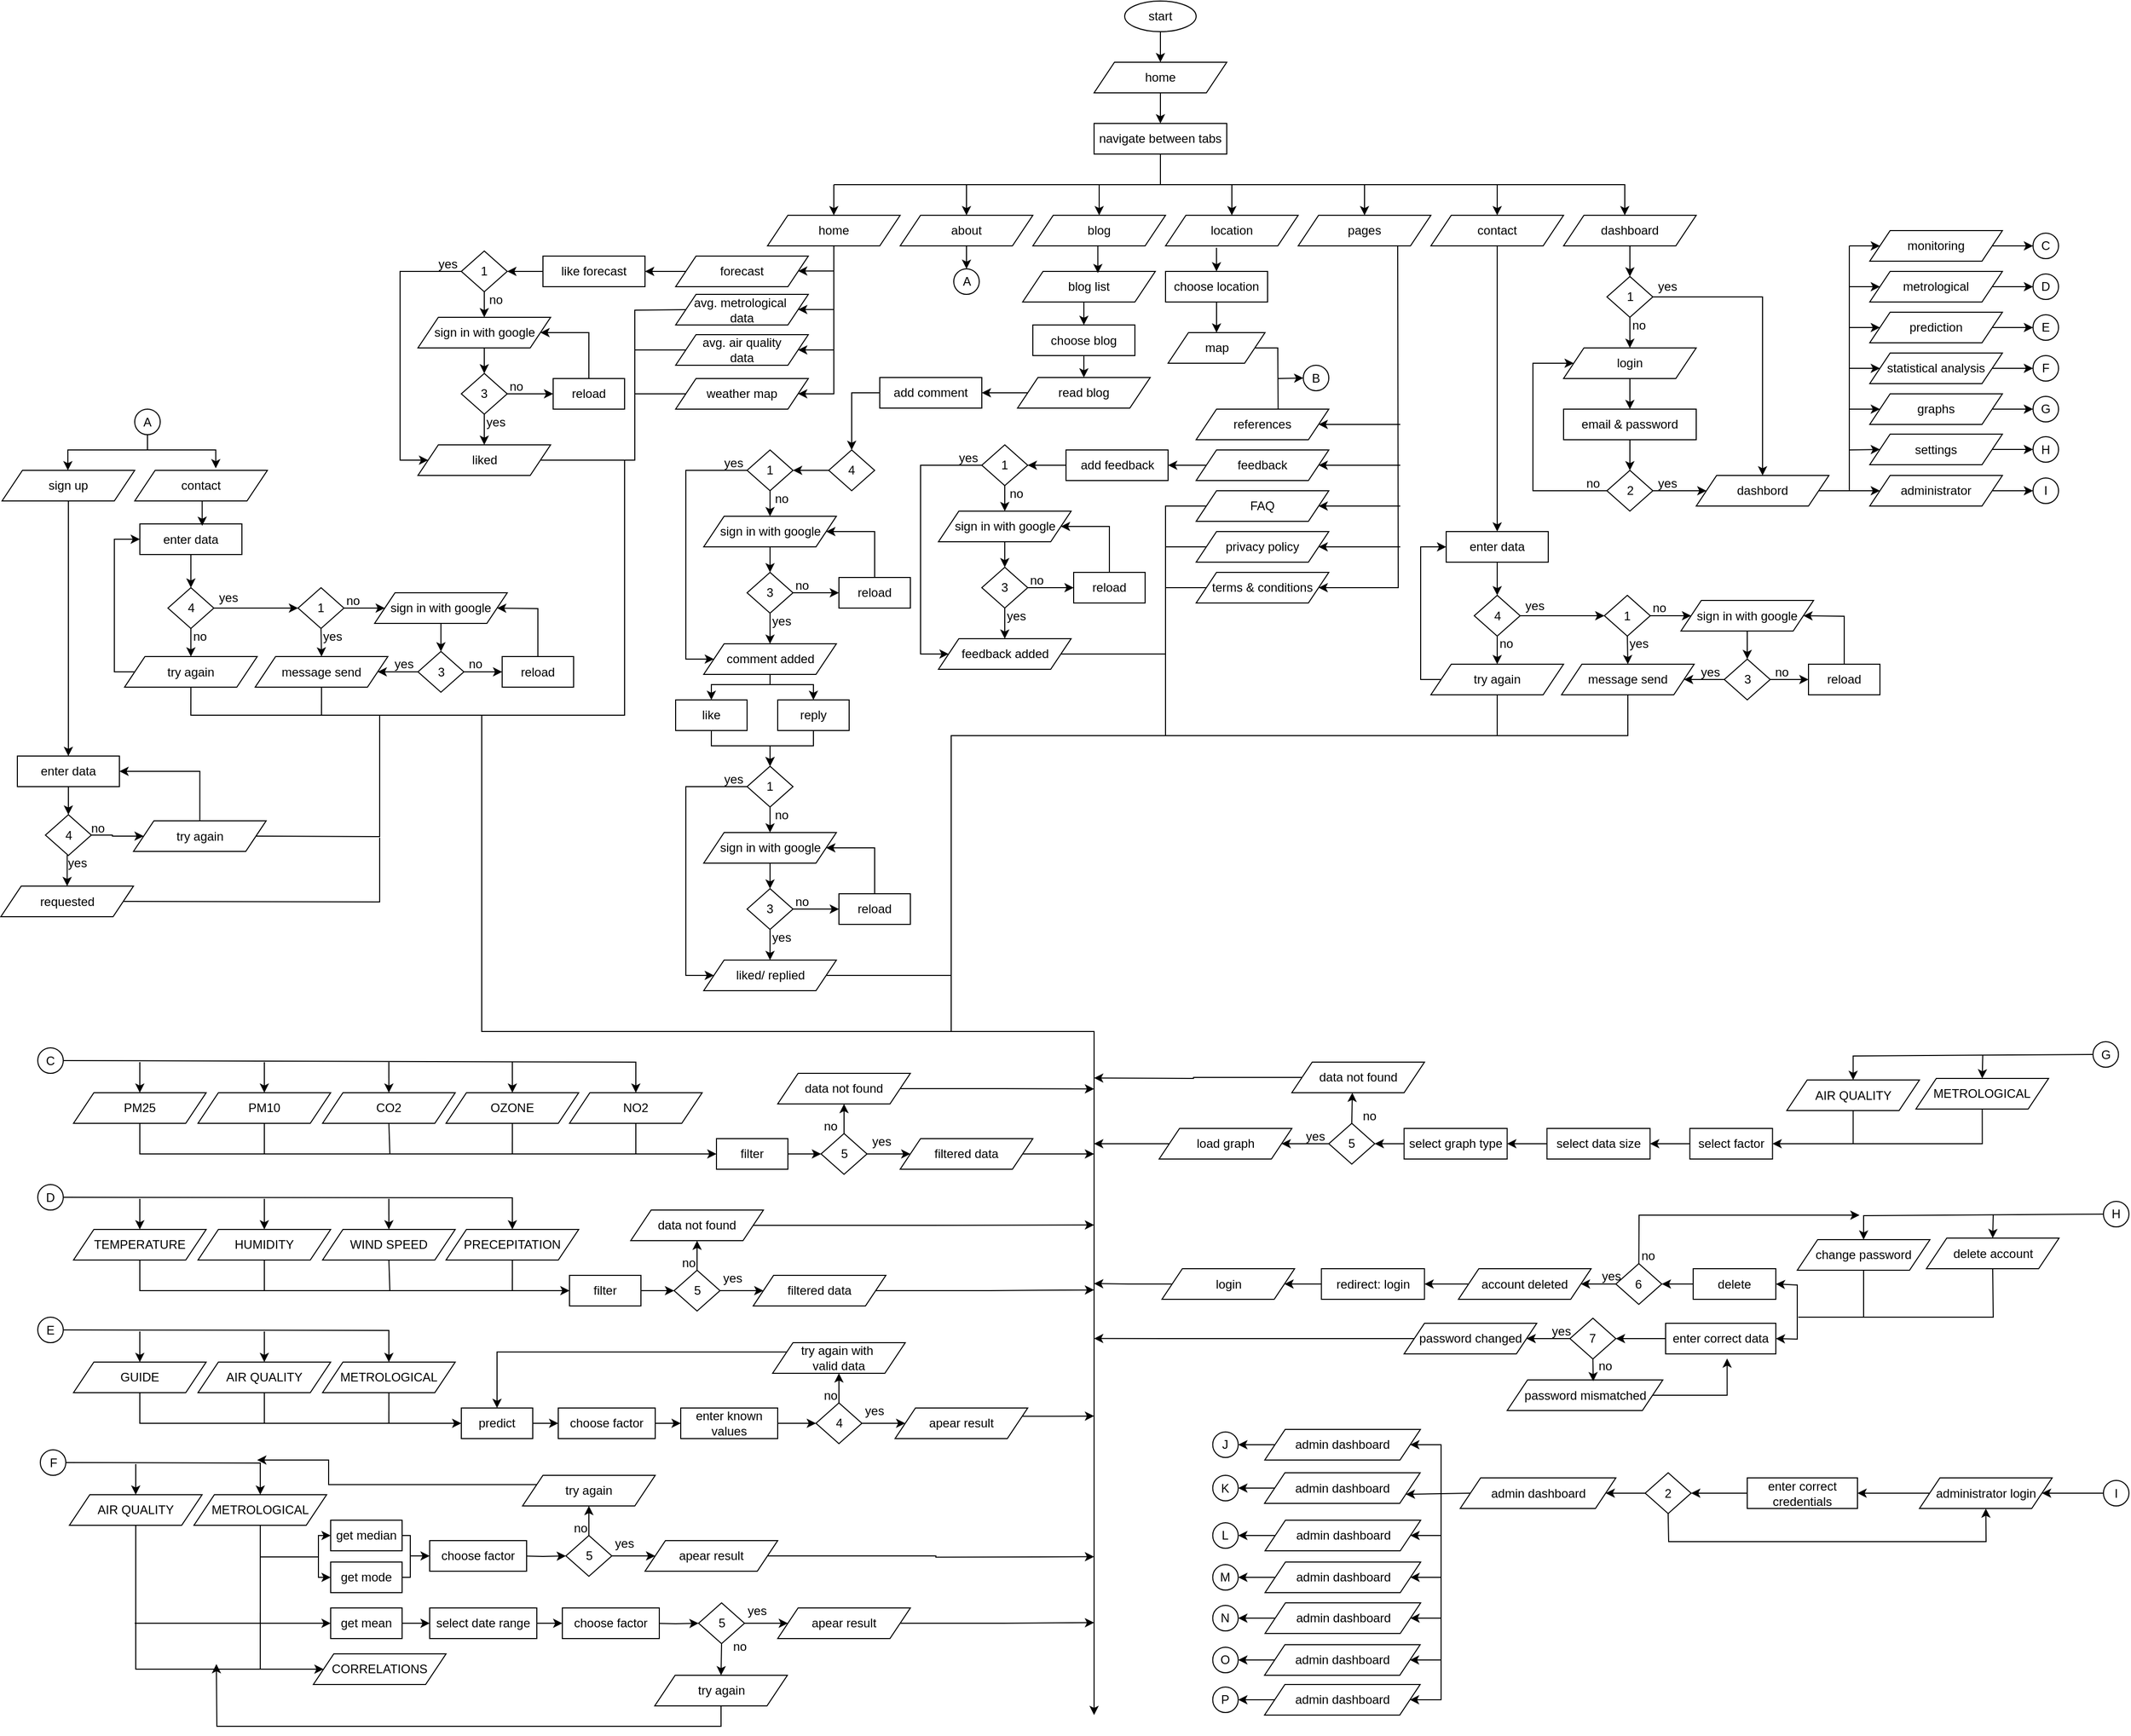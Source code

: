 <mxfile version="24.0.7" type="github">
  <diagram name="Page-1" id="dqzBqce6mkWaMILGolxg">
    <mxGraphModel dx="4797" dy="2100" grid="1" gridSize="10" guides="1" tooltips="1" connect="1" arrows="1" fold="1" page="1" pageScale="1" pageWidth="827" pageHeight="1169" math="0" shadow="0">
      <root>
        <mxCell id="0" />
        <mxCell id="1" parent="0" />
        <mxCell id="rmpbK_NkBcnPXk61O0qN-1" value="start" style="ellipse;whiteSpace=wrap;html=1;" parent="1" vertex="1">
          <mxGeometry x="370" width="70" height="30" as="geometry" />
        </mxCell>
        <mxCell id="rmpbK_NkBcnPXk61O0qN-2" value="home" style="shape=parallelogram;perimeter=parallelogramPerimeter;whiteSpace=wrap;html=1;fixedSize=1;" parent="1" vertex="1">
          <mxGeometry x="340" y="60" width="130" height="30" as="geometry" />
        </mxCell>
        <mxCell id="rmpbK_NkBcnPXk61O0qN-3" value="navigate between tabs" style="rounded=0;whiteSpace=wrap;html=1;" parent="1" vertex="1">
          <mxGeometry x="340" y="120" width="130" height="30" as="geometry" />
        </mxCell>
        <mxCell id="rmpbK_NkBcnPXk61O0qN-4" value="home" style="shape=parallelogram;perimeter=parallelogramPerimeter;whiteSpace=wrap;html=1;fixedSize=1;" parent="1" vertex="1">
          <mxGeometry x="20" y="210" width="130" height="30" as="geometry" />
        </mxCell>
        <mxCell id="rmpbK_NkBcnPXk61O0qN-209" style="edgeStyle=orthogonalEdgeStyle;rounded=0;orthogonalLoop=1;jettySize=auto;html=1;exitX=0.5;exitY=1;exitDx=0;exitDy=0;entryX=0.5;entryY=0;entryDx=0;entryDy=0;" parent="1" source="rmpbK_NkBcnPXk61O0qN-5" target="rmpbK_NkBcnPXk61O0qN-208" edge="1">
          <mxGeometry relative="1" as="geometry" />
        </mxCell>
        <mxCell id="rmpbK_NkBcnPXk61O0qN-5" value="about" style="shape=parallelogram;perimeter=parallelogramPerimeter;whiteSpace=wrap;html=1;fixedSize=1;" parent="1" vertex="1">
          <mxGeometry x="150" y="210" width="130" height="30" as="geometry" />
        </mxCell>
        <mxCell id="rmpbK_NkBcnPXk61O0qN-6" value="blog" style="shape=parallelogram;perimeter=parallelogramPerimeter;whiteSpace=wrap;html=1;fixedSize=1;" parent="1" vertex="1">
          <mxGeometry x="280" y="210" width="130" height="30" as="geometry" />
        </mxCell>
        <mxCell id="rmpbK_NkBcnPXk61O0qN-7" value="location" style="shape=parallelogram;perimeter=parallelogramPerimeter;whiteSpace=wrap;html=1;fixedSize=1;" parent="1" vertex="1">
          <mxGeometry x="410" y="210" width="130" height="30" as="geometry" />
        </mxCell>
        <mxCell id="rmpbK_NkBcnPXk61O0qN-8" value="pages" style="shape=parallelogram;perimeter=parallelogramPerimeter;whiteSpace=wrap;html=1;fixedSize=1;" parent="1" vertex="1">
          <mxGeometry x="540" y="210" width="130" height="30" as="geometry" />
        </mxCell>
        <mxCell id="rmpbK_NkBcnPXk61O0qN-9" value="contact" style="shape=parallelogram;perimeter=parallelogramPerimeter;whiteSpace=wrap;html=1;fixedSize=1;" parent="1" vertex="1">
          <mxGeometry x="670" y="210" width="130" height="30" as="geometry" />
        </mxCell>
        <mxCell id="rmpbK_NkBcnPXk61O0qN-10" value="dashboard" style="shape=parallelogram;perimeter=parallelogramPerimeter;whiteSpace=wrap;html=1;fixedSize=1;" parent="1" vertex="1">
          <mxGeometry x="800" y="210" width="130" height="30" as="geometry" />
        </mxCell>
        <mxCell id="rmpbK_NkBcnPXk61O0qN-11" value="1" style="rhombus;whiteSpace=wrap;html=1;" parent="1" vertex="1">
          <mxGeometry x="842.5" y="270" width="45" height="40" as="geometry" />
        </mxCell>
        <mxCell id="rmpbK_NkBcnPXk61O0qN-13" value="login" style="shape=parallelogram;perimeter=parallelogramPerimeter;whiteSpace=wrap;html=1;fixedSize=1;" parent="1" vertex="1">
          <mxGeometry x="800" y="340" width="130" height="30" as="geometry" />
        </mxCell>
        <mxCell id="rmpbK_NkBcnPXk61O0qN-14" value="email &amp;amp; password" style="rounded=0;whiteSpace=wrap;html=1;" parent="1" vertex="1">
          <mxGeometry x="800" y="400" width="130" height="30" as="geometry" />
        </mxCell>
        <mxCell id="rmpbK_NkBcnPXk61O0qN-15" value="2" style="rhombus;whiteSpace=wrap;html=1;" parent="1" vertex="1">
          <mxGeometry x="842.5" y="460" width="45" height="40" as="geometry" />
        </mxCell>
        <mxCell id="rmpbK_NkBcnPXk61O0qN-16" value="dashbord" style="shape=parallelogram;perimeter=parallelogramPerimeter;whiteSpace=wrap;html=1;fixedSize=1;" parent="1" vertex="1">
          <mxGeometry x="930" y="465" width="130" height="30" as="geometry" />
        </mxCell>
        <mxCell id="ZvxbgBWPpU1imsRM3yPm-9" style="edgeStyle=orthogonalEdgeStyle;rounded=0;orthogonalLoop=1;jettySize=auto;html=1;exitX=1;exitY=0.5;exitDx=0;exitDy=0;entryX=0;entryY=0.5;entryDx=0;entryDy=0;" edge="1" parent="1" source="rmpbK_NkBcnPXk61O0qN-17" target="ZvxbgBWPpU1imsRM3yPm-1">
          <mxGeometry relative="1" as="geometry" />
        </mxCell>
        <mxCell id="rmpbK_NkBcnPXk61O0qN-17" value="monitoring" style="shape=parallelogram;perimeter=parallelogramPerimeter;whiteSpace=wrap;html=1;fixedSize=1;" parent="1" vertex="1">
          <mxGeometry x="1100" y="225" width="130" height="30" as="geometry" />
        </mxCell>
        <mxCell id="ZvxbgBWPpU1imsRM3yPm-10" style="edgeStyle=orthogonalEdgeStyle;rounded=0;orthogonalLoop=1;jettySize=auto;html=1;exitX=1;exitY=0.5;exitDx=0;exitDy=0;entryX=0;entryY=0.5;entryDx=0;entryDy=0;" edge="1" parent="1" source="rmpbK_NkBcnPXk61O0qN-18" target="ZvxbgBWPpU1imsRM3yPm-2">
          <mxGeometry relative="1" as="geometry" />
        </mxCell>
        <mxCell id="rmpbK_NkBcnPXk61O0qN-18" value="metrological" style="shape=parallelogram;perimeter=parallelogramPerimeter;whiteSpace=wrap;html=1;fixedSize=1;" parent="1" vertex="1">
          <mxGeometry x="1100" y="265" width="130" height="30" as="geometry" />
        </mxCell>
        <mxCell id="ZvxbgBWPpU1imsRM3yPm-11" style="edgeStyle=orthogonalEdgeStyle;rounded=0;orthogonalLoop=1;jettySize=auto;html=1;exitX=1;exitY=0.5;exitDx=0;exitDy=0;entryX=0;entryY=0.5;entryDx=0;entryDy=0;" edge="1" parent="1" source="rmpbK_NkBcnPXk61O0qN-19" target="ZvxbgBWPpU1imsRM3yPm-3">
          <mxGeometry relative="1" as="geometry" />
        </mxCell>
        <mxCell id="rmpbK_NkBcnPXk61O0qN-19" value="prediction" style="shape=parallelogram;perimeter=parallelogramPerimeter;whiteSpace=wrap;html=1;fixedSize=1;" parent="1" vertex="1">
          <mxGeometry x="1100" y="305" width="130" height="30" as="geometry" />
        </mxCell>
        <mxCell id="ZvxbgBWPpU1imsRM3yPm-12" style="edgeStyle=orthogonalEdgeStyle;rounded=0;orthogonalLoop=1;jettySize=auto;html=1;exitX=1;exitY=0.5;exitDx=0;exitDy=0;entryX=0;entryY=0.5;entryDx=0;entryDy=0;" edge="1" parent="1" source="rmpbK_NkBcnPXk61O0qN-20" target="ZvxbgBWPpU1imsRM3yPm-4">
          <mxGeometry relative="1" as="geometry" />
        </mxCell>
        <mxCell id="rmpbK_NkBcnPXk61O0qN-20" value="statistical analysis" style="shape=parallelogram;perimeter=parallelogramPerimeter;whiteSpace=wrap;html=1;fixedSize=1;" parent="1" vertex="1">
          <mxGeometry x="1100" y="345" width="130" height="30" as="geometry" />
        </mxCell>
        <mxCell id="ZvxbgBWPpU1imsRM3yPm-13" style="edgeStyle=orthogonalEdgeStyle;rounded=0;orthogonalLoop=1;jettySize=auto;html=1;exitX=1;exitY=0.5;exitDx=0;exitDy=0;entryX=0;entryY=0.5;entryDx=0;entryDy=0;" edge="1" parent="1" source="rmpbK_NkBcnPXk61O0qN-21" target="ZvxbgBWPpU1imsRM3yPm-5">
          <mxGeometry relative="1" as="geometry" />
        </mxCell>
        <mxCell id="rmpbK_NkBcnPXk61O0qN-21" value="graphs" style="shape=parallelogram;perimeter=parallelogramPerimeter;whiteSpace=wrap;html=1;fixedSize=1;" parent="1" vertex="1">
          <mxGeometry x="1100" y="385" width="130" height="30" as="geometry" />
        </mxCell>
        <mxCell id="ZvxbgBWPpU1imsRM3yPm-14" style="edgeStyle=orthogonalEdgeStyle;rounded=0;orthogonalLoop=1;jettySize=auto;html=1;exitX=1;exitY=0.5;exitDx=0;exitDy=0;entryX=0;entryY=0.5;entryDx=0;entryDy=0;" edge="1" parent="1" source="rmpbK_NkBcnPXk61O0qN-22" target="ZvxbgBWPpU1imsRM3yPm-6">
          <mxGeometry relative="1" as="geometry" />
        </mxCell>
        <mxCell id="rmpbK_NkBcnPXk61O0qN-22" value="settings" style="shape=parallelogram;perimeter=parallelogramPerimeter;whiteSpace=wrap;html=1;fixedSize=1;" parent="1" vertex="1">
          <mxGeometry x="1100" y="424.5" width="130" height="30" as="geometry" />
        </mxCell>
        <mxCell id="ZvxbgBWPpU1imsRM3yPm-15" style="edgeStyle=orthogonalEdgeStyle;rounded=0;orthogonalLoop=1;jettySize=auto;html=1;exitX=1;exitY=0.5;exitDx=0;exitDy=0;entryX=0;entryY=0.5;entryDx=0;entryDy=0;" edge="1" parent="1" source="rmpbK_NkBcnPXk61O0qN-23" target="ZvxbgBWPpU1imsRM3yPm-7">
          <mxGeometry relative="1" as="geometry" />
        </mxCell>
        <mxCell id="rmpbK_NkBcnPXk61O0qN-23" value="administrator" style="shape=parallelogram;perimeter=parallelogramPerimeter;whiteSpace=wrap;html=1;fixedSize=1;" parent="1" vertex="1">
          <mxGeometry x="1100" y="465" width="130" height="30" as="geometry" />
        </mxCell>
        <mxCell id="rmpbK_NkBcnPXk61O0qN-24" value="" style="endArrow=classic;html=1;rounded=0;entryX=0;entryY=0.5;entryDx=0;entryDy=0;" parent="1" target="rmpbK_NkBcnPXk61O0qN-17" edge="1">
          <mxGeometry width="50" height="50" relative="1" as="geometry">
            <mxPoint x="1080" y="240" as="sourcePoint" />
            <mxPoint x="850" y="390" as="targetPoint" />
          </mxGeometry>
        </mxCell>
        <mxCell id="rmpbK_NkBcnPXk61O0qN-25" value="" style="endArrow=classic;html=1;rounded=0;entryX=0;entryY=0.5;entryDx=0;entryDy=0;" parent="1" target="rmpbK_NkBcnPXk61O0qN-18" edge="1">
          <mxGeometry width="50" height="50" relative="1" as="geometry">
            <mxPoint x="1080" y="280" as="sourcePoint" />
            <mxPoint x="1120" y="250" as="targetPoint" />
          </mxGeometry>
        </mxCell>
        <mxCell id="rmpbK_NkBcnPXk61O0qN-26" value="" style="endArrow=classic;html=1;rounded=0;entryX=0;entryY=0.5;entryDx=0;entryDy=0;" parent="1" target="rmpbK_NkBcnPXk61O0qN-19" edge="1">
          <mxGeometry width="50" height="50" relative="1" as="geometry">
            <mxPoint x="1080" y="320" as="sourcePoint" />
            <mxPoint x="1130" y="260" as="targetPoint" />
          </mxGeometry>
        </mxCell>
        <mxCell id="rmpbK_NkBcnPXk61O0qN-27" value="" style="endArrow=classic;html=1;rounded=0;entryX=0;entryY=0.5;entryDx=0;entryDy=0;" parent="1" target="rmpbK_NkBcnPXk61O0qN-20" edge="1">
          <mxGeometry width="50" height="50" relative="1" as="geometry">
            <mxPoint x="1080" y="360" as="sourcePoint" />
            <mxPoint x="1140" y="270" as="targetPoint" />
          </mxGeometry>
        </mxCell>
        <mxCell id="rmpbK_NkBcnPXk61O0qN-28" value="" style="endArrow=classic;html=1;rounded=0;entryX=0;entryY=0.5;entryDx=0;entryDy=0;" parent="1" target="rmpbK_NkBcnPXk61O0qN-21" edge="1">
          <mxGeometry width="50" height="50" relative="1" as="geometry">
            <mxPoint x="1080" y="400" as="sourcePoint" />
            <mxPoint x="1150" y="280" as="targetPoint" />
          </mxGeometry>
        </mxCell>
        <mxCell id="rmpbK_NkBcnPXk61O0qN-29" value="" style="endArrow=classic;html=1;rounded=0;entryX=0;entryY=0.5;entryDx=0;entryDy=0;" parent="1" target="rmpbK_NkBcnPXk61O0qN-22" edge="1">
          <mxGeometry width="50" height="50" relative="1" as="geometry">
            <mxPoint x="1080" y="440" as="sourcePoint" />
            <mxPoint x="1160" y="290" as="targetPoint" />
          </mxGeometry>
        </mxCell>
        <mxCell id="rmpbK_NkBcnPXk61O0qN-30" value="" style="endArrow=classic;html=1;rounded=0;entryX=0;entryY=0.5;entryDx=0;entryDy=0;exitX=1;exitY=0.5;exitDx=0;exitDy=0;" parent="1" source="rmpbK_NkBcnPXk61O0qN-16" target="rmpbK_NkBcnPXk61O0qN-23" edge="1">
          <mxGeometry width="50" height="50" relative="1" as="geometry">
            <mxPoint x="1140" y="300" as="sourcePoint" />
            <mxPoint x="1170" y="300" as="targetPoint" />
          </mxGeometry>
        </mxCell>
        <mxCell id="rmpbK_NkBcnPXk61O0qN-31" value="" style="endArrow=none;html=1;rounded=0;" parent="1" edge="1">
          <mxGeometry width="50" height="50" relative="1" as="geometry">
            <mxPoint x="1080" y="480" as="sourcePoint" />
            <mxPoint x="1080" y="240" as="targetPoint" />
          </mxGeometry>
        </mxCell>
        <mxCell id="rmpbK_NkBcnPXk61O0qN-32" value="" style="endArrow=classic;html=1;rounded=0;exitX=1;exitY=0.5;exitDx=0;exitDy=0;entryX=0;entryY=0.5;entryDx=0;entryDy=0;" parent="1" source="rmpbK_NkBcnPXk61O0qN-15" target="rmpbK_NkBcnPXk61O0qN-16" edge="1">
          <mxGeometry width="50" height="50" relative="1" as="geometry">
            <mxPoint x="800" y="320" as="sourcePoint" />
            <mxPoint x="850" y="270" as="targetPoint" />
          </mxGeometry>
        </mxCell>
        <mxCell id="rmpbK_NkBcnPXk61O0qN-33" value="" style="endArrow=classic;html=1;rounded=0;exitX=0;exitY=0.5;exitDx=0;exitDy=0;entryX=0;entryY=0.5;entryDx=0;entryDy=0;" parent="1" source="rmpbK_NkBcnPXk61O0qN-15" target="rmpbK_NkBcnPXk61O0qN-13" edge="1">
          <mxGeometry width="50" height="50" relative="1" as="geometry">
            <mxPoint x="800" y="320" as="sourcePoint" />
            <mxPoint x="850" y="270" as="targetPoint" />
            <Array as="points">
              <mxPoint x="770" y="480" />
              <mxPoint x="770" y="355" />
            </Array>
          </mxGeometry>
        </mxCell>
        <mxCell id="rmpbK_NkBcnPXk61O0qN-34" value="" style="endArrow=classic;html=1;rounded=0;exitX=1;exitY=0.5;exitDx=0;exitDy=0;entryX=0.5;entryY=0;entryDx=0;entryDy=0;" parent="1" source="rmpbK_NkBcnPXk61O0qN-11" target="rmpbK_NkBcnPXk61O0qN-16" edge="1">
          <mxGeometry width="50" height="50" relative="1" as="geometry">
            <mxPoint x="800" y="320" as="sourcePoint" />
            <mxPoint x="850" y="270" as="targetPoint" />
            <Array as="points">
              <mxPoint x="995" y="290" />
            </Array>
          </mxGeometry>
        </mxCell>
        <mxCell id="rmpbK_NkBcnPXk61O0qN-35" value="" style="endArrow=classic;html=1;rounded=0;entryX=0.5;entryY=0;entryDx=0;entryDy=0;exitX=0.5;exitY=1;exitDx=0;exitDy=0;" parent="1" source="rmpbK_NkBcnPXk61O0qN-11" target="rmpbK_NkBcnPXk61O0qN-13" edge="1">
          <mxGeometry width="50" height="50" relative="1" as="geometry">
            <mxPoint x="800" y="320" as="sourcePoint" />
            <mxPoint x="850" y="270" as="targetPoint" />
          </mxGeometry>
        </mxCell>
        <mxCell id="rmpbK_NkBcnPXk61O0qN-36" value="" style="endArrow=classic;html=1;rounded=0;exitX=0.5;exitY=1;exitDx=0;exitDy=0;entryX=0.5;entryY=0;entryDx=0;entryDy=0;" parent="1" source="rmpbK_NkBcnPXk61O0qN-13" target="rmpbK_NkBcnPXk61O0qN-14" edge="1">
          <mxGeometry width="50" height="50" relative="1" as="geometry">
            <mxPoint x="800" y="320" as="sourcePoint" />
            <mxPoint x="850" y="270" as="targetPoint" />
          </mxGeometry>
        </mxCell>
        <mxCell id="rmpbK_NkBcnPXk61O0qN-37" value="" style="endArrow=classic;html=1;rounded=0;exitX=0.5;exitY=1;exitDx=0;exitDy=0;entryX=0.5;entryY=0;entryDx=0;entryDy=0;" parent="1" source="rmpbK_NkBcnPXk61O0qN-14" target="rmpbK_NkBcnPXk61O0qN-15" edge="1">
          <mxGeometry width="50" height="50" relative="1" as="geometry">
            <mxPoint x="800" y="320" as="sourcePoint" />
            <mxPoint x="850" y="270" as="targetPoint" />
          </mxGeometry>
        </mxCell>
        <mxCell id="rmpbK_NkBcnPXk61O0qN-38" value="" style="endArrow=classic;html=1;rounded=0;entryX=0.5;entryY=0;entryDx=0;entryDy=0;exitX=0.5;exitY=1;exitDx=0;exitDy=0;" parent="1" source="rmpbK_NkBcnPXk61O0qN-10" target="rmpbK_NkBcnPXk61O0qN-11" edge="1">
          <mxGeometry width="50" height="50" relative="1" as="geometry">
            <mxPoint x="800" y="320" as="sourcePoint" />
            <mxPoint x="850" y="270" as="targetPoint" />
          </mxGeometry>
        </mxCell>
        <mxCell id="rmpbK_NkBcnPXk61O0qN-39" value="" style="endArrow=classic;html=1;rounded=0;entryX=0.5;entryY=0;entryDx=0;entryDy=0;" parent="1" edge="1">
          <mxGeometry width="50" height="50" relative="1" as="geometry">
            <mxPoint x="85" y="180" as="sourcePoint" />
            <mxPoint x="860" y="210" as="targetPoint" />
            <Array as="points">
              <mxPoint x="860" y="180" />
            </Array>
          </mxGeometry>
        </mxCell>
        <mxCell id="rmpbK_NkBcnPXk61O0qN-41" value="" style="endArrow=classic;html=1;rounded=0;entryX=0.5;entryY=0;entryDx=0;entryDy=0;" parent="1" target="rmpbK_NkBcnPXk61O0qN-4" edge="1">
          <mxGeometry width="50" height="50" relative="1" as="geometry">
            <mxPoint x="85" y="180" as="sourcePoint" />
            <mxPoint x="510" y="270" as="targetPoint" />
          </mxGeometry>
        </mxCell>
        <mxCell id="rmpbK_NkBcnPXk61O0qN-42" value="" style="endArrow=classic;html=1;rounded=0;entryX=0.5;entryY=0;entryDx=0;entryDy=0;" parent="1" target="rmpbK_NkBcnPXk61O0qN-5" edge="1">
          <mxGeometry width="50" height="50" relative="1" as="geometry">
            <mxPoint x="215" y="180" as="sourcePoint" />
            <mxPoint x="510" y="270" as="targetPoint" />
          </mxGeometry>
        </mxCell>
        <mxCell id="rmpbK_NkBcnPXk61O0qN-43" value="" style="endArrow=classic;html=1;rounded=0;entryX=0.5;entryY=0;entryDx=0;entryDy=0;" parent="1" target="rmpbK_NkBcnPXk61O0qN-6" edge="1">
          <mxGeometry width="50" height="50" relative="1" as="geometry">
            <mxPoint x="345" y="180" as="sourcePoint" />
            <mxPoint x="510" y="270" as="targetPoint" />
          </mxGeometry>
        </mxCell>
        <mxCell id="rmpbK_NkBcnPXk61O0qN-44" value="" style="endArrow=classic;html=1;rounded=0;entryX=0.5;entryY=0;entryDx=0;entryDy=0;" parent="1" target="rmpbK_NkBcnPXk61O0qN-7" edge="1">
          <mxGeometry width="50" height="50" relative="1" as="geometry">
            <mxPoint x="475" y="180" as="sourcePoint" />
            <mxPoint x="510" y="270" as="targetPoint" />
          </mxGeometry>
        </mxCell>
        <mxCell id="rmpbK_NkBcnPXk61O0qN-45" value="" style="endArrow=classic;html=1;rounded=0;entryX=0.5;entryY=0;entryDx=0;entryDy=0;" parent="1" target="rmpbK_NkBcnPXk61O0qN-8" edge="1">
          <mxGeometry width="50" height="50" relative="1" as="geometry">
            <mxPoint x="605" y="180" as="sourcePoint" />
            <mxPoint x="510" y="270" as="targetPoint" />
          </mxGeometry>
        </mxCell>
        <mxCell id="rmpbK_NkBcnPXk61O0qN-46" value="" style="endArrow=classic;html=1;rounded=0;entryX=0.5;entryY=0;entryDx=0;entryDy=0;" parent="1" target="rmpbK_NkBcnPXk61O0qN-9" edge="1">
          <mxGeometry width="50" height="50" relative="1" as="geometry">
            <mxPoint x="735" y="180" as="sourcePoint" />
            <mxPoint x="510" y="270" as="targetPoint" />
          </mxGeometry>
        </mxCell>
        <mxCell id="rmpbK_NkBcnPXk61O0qN-47" value="" style="endArrow=none;html=1;rounded=0;exitX=0.5;exitY=1;exitDx=0;exitDy=0;" parent="1" source="rmpbK_NkBcnPXk61O0qN-3" edge="1">
          <mxGeometry width="50" height="50" relative="1" as="geometry">
            <mxPoint x="460" y="320" as="sourcePoint" />
            <mxPoint x="405" y="180" as="targetPoint" />
          </mxGeometry>
        </mxCell>
        <mxCell id="rmpbK_NkBcnPXk61O0qN-48" value="" style="endArrow=classic;html=1;rounded=0;exitX=0.5;exitY=1;exitDx=0;exitDy=0;entryX=0.5;entryY=0;entryDx=0;entryDy=0;" parent="1" source="rmpbK_NkBcnPXk61O0qN-2" target="rmpbK_NkBcnPXk61O0qN-3" edge="1">
          <mxGeometry width="50" height="50" relative="1" as="geometry">
            <mxPoint x="460" y="90" as="sourcePoint" />
            <mxPoint x="510" y="40" as="targetPoint" />
          </mxGeometry>
        </mxCell>
        <mxCell id="rmpbK_NkBcnPXk61O0qN-49" value="" style="endArrow=classic;html=1;rounded=0;exitX=0.5;exitY=1;exitDx=0;exitDy=0;" parent="1" source="rmpbK_NkBcnPXk61O0qN-1" target="rmpbK_NkBcnPXk61O0qN-2" edge="1">
          <mxGeometry width="50" height="50" relative="1" as="geometry">
            <mxPoint x="460" y="90" as="sourcePoint" />
            <mxPoint x="510" y="40" as="targetPoint" />
          </mxGeometry>
        </mxCell>
        <mxCell id="rmpbK_NkBcnPXk61O0qN-50" value="yes" style="text;html=1;align=center;verticalAlign=middle;whiteSpace=wrap;rounded=0;" parent="1" vertex="1">
          <mxGeometry x="887.5" y="272.5" width="27.5" height="15" as="geometry" />
        </mxCell>
        <mxCell id="rmpbK_NkBcnPXk61O0qN-52" value="yes" style="text;html=1;align=center;verticalAlign=middle;whiteSpace=wrap;rounded=0;" parent="1" vertex="1">
          <mxGeometry x="887.5" y="465" width="27.5" height="15" as="geometry" />
        </mxCell>
        <mxCell id="rmpbK_NkBcnPXk61O0qN-53" value="no" style="text;html=1;align=center;verticalAlign=middle;whiteSpace=wrap;rounded=0;" parent="1" vertex="1">
          <mxGeometry x="860" y="310" width="27.5" height="15" as="geometry" />
        </mxCell>
        <mxCell id="rmpbK_NkBcnPXk61O0qN-55" value="no" style="text;html=1;align=center;verticalAlign=middle;whiteSpace=wrap;rounded=0;" parent="1" vertex="1">
          <mxGeometry x="815" y="465" width="27.5" height="15" as="geometry" />
        </mxCell>
        <mxCell id="rmpbK_NkBcnPXk61O0qN-56" value="choose location" style="rounded=0;whiteSpace=wrap;html=1;" parent="1" vertex="1">
          <mxGeometry x="410" y="265" width="100" height="30" as="geometry" />
        </mxCell>
        <mxCell id="rmpbK_NkBcnPXk61O0qN-58" value="map" style="shape=parallelogram;perimeter=parallelogramPerimeter;whiteSpace=wrap;html=1;fixedSize=1;" parent="1" vertex="1">
          <mxGeometry x="412.5" y="325" width="95" height="30" as="geometry" />
        </mxCell>
        <mxCell id="rmpbK_NkBcnPXk61O0qN-59" value="forecast" style="shape=parallelogram;perimeter=parallelogramPerimeter;whiteSpace=wrap;html=1;fixedSize=1;" parent="1" vertex="1">
          <mxGeometry x="-70" y="250" width="130" height="30" as="geometry" />
        </mxCell>
        <mxCell id="rmpbK_NkBcnPXk61O0qN-60" value="avg. metrological&amp;nbsp;&lt;div&gt;data&lt;/div&gt;" style="shape=parallelogram;perimeter=parallelogramPerimeter;whiteSpace=wrap;html=1;fixedSize=1;" parent="1" vertex="1">
          <mxGeometry x="-70" y="287.5" width="130" height="30" as="geometry" />
        </mxCell>
        <mxCell id="rmpbK_NkBcnPXk61O0qN-61" value="avg. air quality&lt;div&gt;data&lt;/div&gt;" style="shape=parallelogram;perimeter=parallelogramPerimeter;whiteSpace=wrap;html=1;fixedSize=1;" parent="1" vertex="1">
          <mxGeometry x="-70" y="327" width="130" height="30" as="geometry" />
        </mxCell>
        <mxCell id="rmpbK_NkBcnPXk61O0qN-62" value="weather map" style="shape=parallelogram;perimeter=parallelogramPerimeter;whiteSpace=wrap;html=1;fixedSize=1;" parent="1" vertex="1">
          <mxGeometry x="-70" y="370" width="130" height="30" as="geometry" />
        </mxCell>
        <mxCell id="rmpbK_NkBcnPXk61O0qN-63" value="" style="endArrow=classic;html=1;rounded=0;entryX=1;entryY=0.5;entryDx=0;entryDy=0;exitX=0.5;exitY=1;exitDx=0;exitDy=0;" parent="1" source="rmpbK_NkBcnPXk61O0qN-4" target="rmpbK_NkBcnPXk61O0qN-62" edge="1">
          <mxGeometry width="50" height="50" relative="1" as="geometry">
            <mxPoint x="50" y="330" as="sourcePoint" />
            <mxPoint x="100" y="280" as="targetPoint" />
            <Array as="points">
              <mxPoint x="85" y="385" />
            </Array>
          </mxGeometry>
        </mxCell>
        <mxCell id="rmpbK_NkBcnPXk61O0qN-65" value="" style="endArrow=classic;html=1;rounded=0;entryX=1;entryY=0.5;entryDx=0;entryDy=0;" parent="1" target="rmpbK_NkBcnPXk61O0qN-61" edge="1">
          <mxGeometry width="50" height="50" relative="1" as="geometry">
            <mxPoint x="85" y="342" as="sourcePoint" />
            <mxPoint x="115" y="310" as="targetPoint" />
          </mxGeometry>
        </mxCell>
        <mxCell id="rmpbK_NkBcnPXk61O0qN-66" value="" style="endArrow=classic;html=1;rounded=0;entryX=1;entryY=0.5;entryDx=0;entryDy=0;" parent="1" edge="1">
          <mxGeometry width="50" height="50" relative="1" as="geometry">
            <mxPoint x="85" y="302.34" as="sourcePoint" />
            <mxPoint x="50" y="302.34" as="targetPoint" />
          </mxGeometry>
        </mxCell>
        <mxCell id="rmpbK_NkBcnPXk61O0qN-67" value="" style="endArrow=classic;html=1;rounded=0;entryX=1;entryY=0.5;entryDx=0;entryDy=0;" parent="1" edge="1">
          <mxGeometry width="50" height="50" relative="1" as="geometry">
            <mxPoint x="85" y="264.68" as="sourcePoint" />
            <mxPoint x="50" y="264.68" as="targetPoint" />
          </mxGeometry>
        </mxCell>
        <mxCell id="rmpbK_NkBcnPXk61O0qN-68" value="like forecast" style="rounded=0;whiteSpace=wrap;html=1;" parent="1" vertex="1">
          <mxGeometry x="-200" y="250" width="100" height="30" as="geometry" />
        </mxCell>
        <mxCell id="rmpbK_NkBcnPXk61O0qN-69" value="1" style="rhombus;whiteSpace=wrap;html=1;" parent="1" vertex="1">
          <mxGeometry x="-280" y="245" width="45" height="40" as="geometry" />
        </mxCell>
        <mxCell id="rmpbK_NkBcnPXk61O0qN-70" value="sign in with google" style="shape=parallelogram;perimeter=parallelogramPerimeter;whiteSpace=wrap;html=1;fixedSize=1;" parent="1" vertex="1">
          <mxGeometry x="-322.5" y="310" width="130" height="30" as="geometry" />
        </mxCell>
        <mxCell id="rmpbK_NkBcnPXk61O0qN-71" value="3" style="rhombus;whiteSpace=wrap;html=1;" parent="1" vertex="1">
          <mxGeometry x="-280" y="365" width="45" height="40" as="geometry" />
        </mxCell>
        <mxCell id="rmpbK_NkBcnPXk61O0qN-72" value="reload" style="rounded=0;whiteSpace=wrap;html=1;" parent="1" vertex="1">
          <mxGeometry x="-190" y="370" width="70" height="30" as="geometry" />
        </mxCell>
        <mxCell id="rmpbK_NkBcnPXk61O0qN-73" value="liked" style="shape=parallelogram;perimeter=parallelogramPerimeter;whiteSpace=wrap;html=1;fixedSize=1;" parent="1" vertex="1">
          <mxGeometry x="-322.5" y="435" width="130" height="30" as="geometry" />
        </mxCell>
        <mxCell id="rmpbK_NkBcnPXk61O0qN-74" value="" style="endArrow=classic;html=1;rounded=0;entryX=1;entryY=0.5;entryDx=0;entryDy=0;exitX=0;exitY=0.5;exitDx=0;exitDy=0;" parent="1" source="rmpbK_NkBcnPXk61O0qN-59" target="rmpbK_NkBcnPXk61O0qN-68" edge="1">
          <mxGeometry width="50" height="50" relative="1" as="geometry">
            <mxPoint x="-30" y="420" as="sourcePoint" />
            <mxPoint x="20" y="370" as="targetPoint" />
          </mxGeometry>
        </mxCell>
        <mxCell id="rmpbK_NkBcnPXk61O0qN-75" value="" style="endArrow=classic;html=1;rounded=0;exitX=0;exitY=0.5;exitDx=0;exitDy=0;entryX=1;entryY=0.5;entryDx=0;entryDy=0;" parent="1" source="rmpbK_NkBcnPXk61O0qN-68" target="rmpbK_NkBcnPXk61O0qN-69" edge="1">
          <mxGeometry width="50" height="50" relative="1" as="geometry">
            <mxPoint x="-120" y="350" as="sourcePoint" />
            <mxPoint x="-70" y="300" as="targetPoint" />
          </mxGeometry>
        </mxCell>
        <mxCell id="rmpbK_NkBcnPXk61O0qN-76" value="" style="endArrow=classic;html=1;rounded=0;exitX=0.5;exitY=1;exitDx=0;exitDy=0;entryX=0.5;entryY=0;entryDx=0;entryDy=0;" parent="1" source="rmpbK_NkBcnPXk61O0qN-69" target="rmpbK_NkBcnPXk61O0qN-70" edge="1">
          <mxGeometry width="50" height="50" relative="1" as="geometry">
            <mxPoint x="-120" y="350" as="sourcePoint" />
            <mxPoint x="-70" y="300" as="targetPoint" />
          </mxGeometry>
        </mxCell>
        <mxCell id="rmpbK_NkBcnPXk61O0qN-77" value="" style="endArrow=classic;html=1;rounded=0;exitX=0.5;exitY=1;exitDx=0;exitDy=0;entryX=0.5;entryY=0;entryDx=0;entryDy=0;" parent="1" source="rmpbK_NkBcnPXk61O0qN-70" target="rmpbK_NkBcnPXk61O0qN-71" edge="1">
          <mxGeometry width="50" height="50" relative="1" as="geometry">
            <mxPoint x="-120" y="350" as="sourcePoint" />
            <mxPoint x="-70" y="300" as="targetPoint" />
          </mxGeometry>
        </mxCell>
        <mxCell id="rmpbK_NkBcnPXk61O0qN-78" value="" style="endArrow=classic;html=1;rounded=0;exitX=0.5;exitY=1;exitDx=0;exitDy=0;" parent="1" source="rmpbK_NkBcnPXk61O0qN-71" target="rmpbK_NkBcnPXk61O0qN-73" edge="1">
          <mxGeometry width="50" height="50" relative="1" as="geometry">
            <mxPoint x="-120" y="350" as="sourcePoint" />
            <mxPoint x="-70" y="300" as="targetPoint" />
          </mxGeometry>
        </mxCell>
        <mxCell id="rmpbK_NkBcnPXk61O0qN-79" value="" style="endArrow=classic;html=1;rounded=0;exitX=1;exitY=0.5;exitDx=0;exitDy=0;entryX=0;entryY=0.5;entryDx=0;entryDy=0;" parent="1" source="rmpbK_NkBcnPXk61O0qN-71" target="rmpbK_NkBcnPXk61O0qN-72" edge="1">
          <mxGeometry width="50" height="50" relative="1" as="geometry">
            <mxPoint x="-120" y="350" as="sourcePoint" />
            <mxPoint x="-70" y="300" as="targetPoint" />
          </mxGeometry>
        </mxCell>
        <mxCell id="rmpbK_NkBcnPXk61O0qN-80" value="" style="endArrow=classic;html=1;rounded=0;exitX=0.5;exitY=0;exitDx=0;exitDy=0;entryX=1;entryY=0.5;entryDx=0;entryDy=0;" parent="1" source="rmpbK_NkBcnPXk61O0qN-72" target="rmpbK_NkBcnPXk61O0qN-70" edge="1">
          <mxGeometry width="50" height="50" relative="1" as="geometry">
            <mxPoint x="-120" y="350" as="sourcePoint" />
            <mxPoint x="-70" y="300" as="targetPoint" />
            <Array as="points">
              <mxPoint x="-155" y="325" />
            </Array>
          </mxGeometry>
        </mxCell>
        <mxCell id="rmpbK_NkBcnPXk61O0qN-81" value="" style="endArrow=classic;html=1;rounded=0;exitX=0;exitY=0.5;exitDx=0;exitDy=0;entryX=0;entryY=0.5;entryDx=0;entryDy=0;" parent="1" source="rmpbK_NkBcnPXk61O0qN-69" target="rmpbK_NkBcnPXk61O0qN-73" edge="1">
          <mxGeometry width="50" height="50" relative="1" as="geometry">
            <mxPoint x="-120" y="350" as="sourcePoint" />
            <mxPoint x="-70" y="300" as="targetPoint" />
            <Array as="points">
              <mxPoint x="-340" y="265" />
              <mxPoint x="-340" y="450" />
            </Array>
          </mxGeometry>
        </mxCell>
        <mxCell id="rmpbK_NkBcnPXk61O0qN-82" value="" style="endArrow=classic;html=1;rounded=0;exitX=0.384;exitY=1.063;exitDx=0;exitDy=0;exitPerimeter=0;" parent="1" source="rmpbK_NkBcnPXk61O0qN-7" target="rmpbK_NkBcnPXk61O0qN-56" edge="1">
          <mxGeometry width="50" height="50" relative="1" as="geometry">
            <mxPoint x="440" y="360" as="sourcePoint" />
            <mxPoint x="490" y="310" as="targetPoint" />
          </mxGeometry>
        </mxCell>
        <mxCell id="rmpbK_NkBcnPXk61O0qN-83" value="" style="endArrow=classic;html=1;rounded=0;exitX=0.5;exitY=1;exitDx=0;exitDy=0;entryX=0.5;entryY=0;entryDx=0;entryDy=0;" parent="1" source="rmpbK_NkBcnPXk61O0qN-56" target="rmpbK_NkBcnPXk61O0qN-58" edge="1">
          <mxGeometry width="50" height="50" relative="1" as="geometry">
            <mxPoint x="440" y="360" as="sourcePoint" />
            <mxPoint x="490" y="310" as="targetPoint" />
          </mxGeometry>
        </mxCell>
        <mxCell id="rmpbK_NkBcnPXk61O0qN-84" value="yes" style="text;html=1;align=center;verticalAlign=middle;whiteSpace=wrap;rounded=0;" parent="1" vertex="1">
          <mxGeometry x="-307.5" y="250" width="27.5" height="15" as="geometry" />
        </mxCell>
        <mxCell id="rmpbK_NkBcnPXk61O0qN-85" value="yes" style="text;html=1;align=center;verticalAlign=middle;whiteSpace=wrap;rounded=0;" parent="1" vertex="1">
          <mxGeometry x="-260" y="405" width="27.5" height="15" as="geometry" />
        </mxCell>
        <mxCell id="rmpbK_NkBcnPXk61O0qN-86" value="no" style="text;html=1;align=center;verticalAlign=middle;whiteSpace=wrap;rounded=0;" parent="1" vertex="1">
          <mxGeometry x="-260" y="285" width="27.5" height="15" as="geometry" />
        </mxCell>
        <mxCell id="rmpbK_NkBcnPXk61O0qN-87" value="no" style="text;html=1;align=center;verticalAlign=middle;whiteSpace=wrap;rounded=0;" parent="1" vertex="1">
          <mxGeometry x="-240" y="370" width="27.5" height="15" as="geometry" />
        </mxCell>
        <mxCell id="rmpbK_NkBcnPXk61O0qN-88" value="references" style="shape=parallelogram;perimeter=parallelogramPerimeter;whiteSpace=wrap;html=1;fixedSize=1;" parent="1" vertex="1">
          <mxGeometry x="440" y="400" width="130" height="30" as="geometry" />
        </mxCell>
        <mxCell id="rmpbK_NkBcnPXk61O0qN-89" value="feedback" style="shape=parallelogram;perimeter=parallelogramPerimeter;whiteSpace=wrap;html=1;fixedSize=1;" parent="1" vertex="1">
          <mxGeometry x="440" y="440" width="130" height="30" as="geometry" />
        </mxCell>
        <mxCell id="rmpbK_NkBcnPXk61O0qN-90" value="FAQ" style="shape=parallelogram;perimeter=parallelogramPerimeter;whiteSpace=wrap;html=1;fixedSize=1;" parent="1" vertex="1">
          <mxGeometry x="440" y="480" width="130" height="30" as="geometry" />
        </mxCell>
        <mxCell id="rmpbK_NkBcnPXk61O0qN-91" value="privacy policy" style="shape=parallelogram;perimeter=parallelogramPerimeter;whiteSpace=wrap;html=1;fixedSize=1;" parent="1" vertex="1">
          <mxGeometry x="440" y="520" width="130" height="30" as="geometry" />
        </mxCell>
        <mxCell id="rmpbK_NkBcnPXk61O0qN-92" value="terms &amp;amp; conditions" style="shape=parallelogram;perimeter=parallelogramPerimeter;whiteSpace=wrap;html=1;fixedSize=1;" parent="1" vertex="1">
          <mxGeometry x="440" y="560" width="130" height="30" as="geometry" />
        </mxCell>
        <mxCell id="rmpbK_NkBcnPXk61O0qN-93" value="" style="endArrow=classic;html=1;rounded=0;exitX=0.75;exitY=1;exitDx=0;exitDy=0;entryX=1;entryY=0.5;entryDx=0;entryDy=0;" parent="1" source="rmpbK_NkBcnPXk61O0qN-8" target="rmpbK_NkBcnPXk61O0qN-92" edge="1">
          <mxGeometry width="50" height="50" relative="1" as="geometry">
            <mxPoint x="350" y="460" as="sourcePoint" />
            <mxPoint x="400" y="410" as="targetPoint" />
            <Array as="points">
              <mxPoint x="638" y="575" />
            </Array>
          </mxGeometry>
        </mxCell>
        <mxCell id="rmpbK_NkBcnPXk61O0qN-94" value="" style="endArrow=classic;html=1;rounded=0;entryX=1;entryY=0.5;entryDx=0;entryDy=0;" parent="1" target="rmpbK_NkBcnPXk61O0qN-91" edge="1">
          <mxGeometry width="50" height="50" relative="1" as="geometry">
            <mxPoint x="640" y="535" as="sourcePoint" />
            <mxPoint x="620" y="460" as="targetPoint" />
          </mxGeometry>
        </mxCell>
        <mxCell id="rmpbK_NkBcnPXk61O0qN-95" value="" style="endArrow=classic;html=1;rounded=0;entryX=1;entryY=0.5;entryDx=0;entryDy=0;" parent="1" target="rmpbK_NkBcnPXk61O0qN-90" edge="1">
          <mxGeometry width="50" height="50" relative="1" as="geometry">
            <mxPoint x="640" y="495" as="sourcePoint" />
            <mxPoint x="620" y="460" as="targetPoint" />
          </mxGeometry>
        </mxCell>
        <mxCell id="rmpbK_NkBcnPXk61O0qN-96" value="" style="endArrow=classic;html=1;rounded=0;entryX=1;entryY=0.5;entryDx=0;entryDy=0;" parent="1" target="rmpbK_NkBcnPXk61O0qN-89" edge="1">
          <mxGeometry width="50" height="50" relative="1" as="geometry">
            <mxPoint x="640" y="455" as="sourcePoint" />
            <mxPoint x="620" y="460" as="targetPoint" />
          </mxGeometry>
        </mxCell>
        <mxCell id="rmpbK_NkBcnPXk61O0qN-97" value="" style="endArrow=classic;html=1;rounded=0;entryX=1;entryY=0.5;entryDx=0;entryDy=0;" parent="1" target="rmpbK_NkBcnPXk61O0qN-88" edge="1">
          <mxGeometry width="50" height="50" relative="1" as="geometry">
            <mxPoint x="640" y="415" as="sourcePoint" />
            <mxPoint x="620" y="460" as="targetPoint" />
          </mxGeometry>
        </mxCell>
        <mxCell id="rmpbK_NkBcnPXk61O0qN-98" value="add feedback" style="rounded=0;whiteSpace=wrap;html=1;" parent="1" vertex="1">
          <mxGeometry x="312.5" y="440" width="100" height="30" as="geometry" />
        </mxCell>
        <mxCell id="rmpbK_NkBcnPXk61O0qN-115" value="1" style="rhombus;whiteSpace=wrap;html=1;" parent="1" vertex="1">
          <mxGeometry x="230" y="435" width="45" height="40" as="geometry" />
        </mxCell>
        <mxCell id="rmpbK_NkBcnPXk61O0qN-116" value="sign in with google" style="shape=parallelogram;perimeter=parallelogramPerimeter;whiteSpace=wrap;html=1;fixedSize=1;" parent="1" vertex="1">
          <mxGeometry x="187.5" y="500" width="130" height="30" as="geometry" />
        </mxCell>
        <mxCell id="rmpbK_NkBcnPXk61O0qN-117" value="3" style="rhombus;whiteSpace=wrap;html=1;" parent="1" vertex="1">
          <mxGeometry x="230" y="555" width="45" height="40" as="geometry" />
        </mxCell>
        <mxCell id="rmpbK_NkBcnPXk61O0qN-118" value="reload" style="rounded=0;whiteSpace=wrap;html=1;" parent="1" vertex="1">
          <mxGeometry x="320" y="560" width="70" height="30" as="geometry" />
        </mxCell>
        <mxCell id="rmpbK_NkBcnPXk61O0qN-119" value="feedback added" style="shape=parallelogram;perimeter=parallelogramPerimeter;whiteSpace=wrap;html=1;fixedSize=1;" parent="1" vertex="1">
          <mxGeometry x="187.5" y="625" width="130" height="30" as="geometry" />
        </mxCell>
        <mxCell id="rmpbK_NkBcnPXk61O0qN-120" value="" style="endArrow=classic;html=1;rounded=0;exitX=0;exitY=0.5;exitDx=0;exitDy=0;entryX=1;entryY=0.5;entryDx=0;entryDy=0;" parent="1" source="rmpbK_NkBcnPXk61O0qN-98" target="rmpbK_NkBcnPXk61O0qN-115" edge="1">
          <mxGeometry width="50" height="50" relative="1" as="geometry">
            <mxPoint x="310" y="455" as="sourcePoint" />
            <mxPoint x="440" y="490" as="targetPoint" />
          </mxGeometry>
        </mxCell>
        <mxCell id="rmpbK_NkBcnPXk61O0qN-121" value="" style="endArrow=classic;html=1;rounded=0;exitX=0.5;exitY=1;exitDx=0;exitDy=0;entryX=0.5;entryY=0;entryDx=0;entryDy=0;" parent="1" source="rmpbK_NkBcnPXk61O0qN-115" target="rmpbK_NkBcnPXk61O0qN-116" edge="1">
          <mxGeometry width="50" height="50" relative="1" as="geometry">
            <mxPoint x="390" y="540" as="sourcePoint" />
            <mxPoint x="440" y="490" as="targetPoint" />
          </mxGeometry>
        </mxCell>
        <mxCell id="rmpbK_NkBcnPXk61O0qN-122" value="" style="endArrow=classic;html=1;rounded=0;exitX=0.5;exitY=1;exitDx=0;exitDy=0;entryX=0.5;entryY=0;entryDx=0;entryDy=0;" parent="1" source="rmpbK_NkBcnPXk61O0qN-116" target="rmpbK_NkBcnPXk61O0qN-117" edge="1">
          <mxGeometry width="50" height="50" relative="1" as="geometry">
            <mxPoint x="390" y="540" as="sourcePoint" />
            <mxPoint x="440" y="490" as="targetPoint" />
          </mxGeometry>
        </mxCell>
        <mxCell id="rmpbK_NkBcnPXk61O0qN-123" value="" style="endArrow=classic;html=1;rounded=0;exitX=0.5;exitY=1;exitDx=0;exitDy=0;" parent="1" source="rmpbK_NkBcnPXk61O0qN-117" target="rmpbK_NkBcnPXk61O0qN-119" edge="1">
          <mxGeometry width="50" height="50" relative="1" as="geometry">
            <mxPoint x="390" y="540" as="sourcePoint" />
            <mxPoint x="440" y="490" as="targetPoint" />
          </mxGeometry>
        </mxCell>
        <mxCell id="rmpbK_NkBcnPXk61O0qN-124" value="" style="endArrow=classic;html=1;rounded=0;exitX=1;exitY=0.5;exitDx=0;exitDy=0;entryX=0;entryY=0.5;entryDx=0;entryDy=0;" parent="1" source="rmpbK_NkBcnPXk61O0qN-117" target="rmpbK_NkBcnPXk61O0qN-118" edge="1">
          <mxGeometry width="50" height="50" relative="1" as="geometry">
            <mxPoint x="390" y="540" as="sourcePoint" />
            <mxPoint x="440" y="490" as="targetPoint" />
          </mxGeometry>
        </mxCell>
        <mxCell id="rmpbK_NkBcnPXk61O0qN-125" value="" style="endArrow=classic;html=1;rounded=0;exitX=0.5;exitY=0;exitDx=0;exitDy=0;entryX=1;entryY=0.5;entryDx=0;entryDy=0;" parent="1" source="rmpbK_NkBcnPXk61O0qN-118" target="rmpbK_NkBcnPXk61O0qN-116" edge="1">
          <mxGeometry width="50" height="50" relative="1" as="geometry">
            <mxPoint x="390" y="540" as="sourcePoint" />
            <mxPoint x="440" y="490" as="targetPoint" />
            <Array as="points">
              <mxPoint x="355" y="515" />
            </Array>
          </mxGeometry>
        </mxCell>
        <mxCell id="rmpbK_NkBcnPXk61O0qN-126" value="" style="endArrow=classic;html=1;rounded=0;exitX=0;exitY=0.5;exitDx=0;exitDy=0;entryX=0;entryY=0.5;entryDx=0;entryDy=0;" parent="1" source="rmpbK_NkBcnPXk61O0qN-115" target="rmpbK_NkBcnPXk61O0qN-119" edge="1">
          <mxGeometry width="50" height="50" relative="1" as="geometry">
            <mxPoint x="390" y="540" as="sourcePoint" />
            <mxPoint x="440" y="490" as="targetPoint" />
            <Array as="points">
              <mxPoint x="170" y="455" />
              <mxPoint x="170" y="640" />
            </Array>
          </mxGeometry>
        </mxCell>
        <mxCell id="rmpbK_NkBcnPXk61O0qN-127" value="yes" style="text;html=1;align=center;verticalAlign=middle;whiteSpace=wrap;rounded=0;" parent="1" vertex="1">
          <mxGeometry x="202.5" y="440" width="27.5" height="15" as="geometry" />
        </mxCell>
        <mxCell id="rmpbK_NkBcnPXk61O0qN-128" value="yes" style="text;html=1;align=center;verticalAlign=middle;whiteSpace=wrap;rounded=0;" parent="1" vertex="1">
          <mxGeometry x="250" y="595" width="27.5" height="15" as="geometry" />
        </mxCell>
        <mxCell id="rmpbK_NkBcnPXk61O0qN-129" value="no" style="text;html=1;align=center;verticalAlign=middle;whiteSpace=wrap;rounded=0;" parent="1" vertex="1">
          <mxGeometry x="250" y="475" width="27.5" height="15" as="geometry" />
        </mxCell>
        <mxCell id="rmpbK_NkBcnPXk61O0qN-130" value="no" style="text;html=1;align=center;verticalAlign=middle;whiteSpace=wrap;rounded=0;" parent="1" vertex="1">
          <mxGeometry x="270" y="560" width="27.5" height="15" as="geometry" />
        </mxCell>
        <mxCell id="rmpbK_NkBcnPXk61O0qN-131" value="" style="endArrow=classic;html=1;rounded=0;entryX=1;entryY=0.5;entryDx=0;entryDy=0;exitX=0;exitY=0.5;exitDx=0;exitDy=0;" parent="1" source="rmpbK_NkBcnPXk61O0qN-89" target="rmpbK_NkBcnPXk61O0qN-98" edge="1">
          <mxGeometry width="50" height="50" relative="1" as="geometry">
            <mxPoint x="340" y="530" as="sourcePoint" />
            <mxPoint x="390" y="480" as="targetPoint" />
          </mxGeometry>
        </mxCell>
        <mxCell id="rmpbK_NkBcnPXk61O0qN-132" value="enter data" style="rounded=0;whiteSpace=wrap;html=1;" parent="1" vertex="1">
          <mxGeometry x="685" y="520" width="100" height="30" as="geometry" />
        </mxCell>
        <mxCell id="rmpbK_NkBcnPXk61O0qN-133" value="" style="endArrow=classic;html=1;rounded=0;exitX=0.5;exitY=1;exitDx=0;exitDy=0;entryX=0.5;entryY=0;entryDx=0;entryDy=0;" parent="1" source="rmpbK_NkBcnPXk61O0qN-9" target="rmpbK_NkBcnPXk61O0qN-132" edge="1">
          <mxGeometry width="50" height="50" relative="1" as="geometry">
            <mxPoint x="680" y="400" as="sourcePoint" />
            <mxPoint x="730" y="350" as="targetPoint" />
          </mxGeometry>
        </mxCell>
        <mxCell id="rmpbK_NkBcnPXk61O0qN-137" style="edgeStyle=orthogonalEdgeStyle;rounded=0;orthogonalLoop=1;jettySize=auto;html=1;exitX=0.5;exitY=1;exitDx=0;exitDy=0;entryX=0.5;entryY=0;entryDx=0;entryDy=0;" parent="1" source="rmpbK_NkBcnPXk61O0qN-134" target="rmpbK_NkBcnPXk61O0qN-136" edge="1">
          <mxGeometry relative="1" as="geometry" />
        </mxCell>
        <mxCell id="rmpbK_NkBcnPXk61O0qN-145" style="edgeStyle=orthogonalEdgeStyle;rounded=0;orthogonalLoop=1;jettySize=auto;html=1;exitX=1;exitY=0.5;exitDx=0;exitDy=0;entryX=0;entryY=0.5;entryDx=0;entryDy=0;" parent="1" source="rmpbK_NkBcnPXk61O0qN-134" target="rmpbK_NkBcnPXk61O0qN-139" edge="1">
          <mxGeometry relative="1" as="geometry" />
        </mxCell>
        <mxCell id="rmpbK_NkBcnPXk61O0qN-134" value="4" style="rhombus;whiteSpace=wrap;html=1;" parent="1" vertex="1">
          <mxGeometry x="712.5" y="582.5" width="45" height="40" as="geometry" />
        </mxCell>
        <mxCell id="rmpbK_NkBcnPXk61O0qN-135" value="" style="endArrow=classic;html=1;rounded=0;exitX=0.5;exitY=1;exitDx=0;exitDy=0;entryX=0.5;entryY=0;entryDx=0;entryDy=0;" parent="1" source="rmpbK_NkBcnPXk61O0qN-132" target="rmpbK_NkBcnPXk61O0qN-134" edge="1">
          <mxGeometry width="50" height="50" relative="1" as="geometry">
            <mxPoint x="680" y="490" as="sourcePoint" />
            <mxPoint x="730" y="440" as="targetPoint" />
          </mxGeometry>
        </mxCell>
        <mxCell id="rmpbK_NkBcnPXk61O0qN-138" style="edgeStyle=orthogonalEdgeStyle;rounded=0;orthogonalLoop=1;jettySize=auto;html=1;exitX=0;exitY=0.5;exitDx=0;exitDy=0;entryX=0;entryY=0.5;entryDx=0;entryDy=0;" parent="1" source="rmpbK_NkBcnPXk61O0qN-136" target="rmpbK_NkBcnPXk61O0qN-132" edge="1">
          <mxGeometry relative="1" as="geometry">
            <Array as="points">
              <mxPoint x="660" y="665" />
              <mxPoint x="660" y="535" />
            </Array>
          </mxGeometry>
        </mxCell>
        <mxCell id="rmpbK_NkBcnPXk61O0qN-136" value="try again" style="shape=parallelogram;perimeter=parallelogramPerimeter;whiteSpace=wrap;html=1;fixedSize=1;" parent="1" vertex="1">
          <mxGeometry x="670" y="650" width="130" height="30" as="geometry" />
        </mxCell>
        <mxCell id="rmpbK_NkBcnPXk61O0qN-146" style="edgeStyle=orthogonalEdgeStyle;rounded=0;orthogonalLoop=1;jettySize=auto;html=1;exitX=1;exitY=0.5;exitDx=0;exitDy=0;entryX=0;entryY=0.5;entryDx=0;entryDy=0;" parent="1" source="rmpbK_NkBcnPXk61O0qN-139" target="rmpbK_NkBcnPXk61O0qN-140" edge="1">
          <mxGeometry relative="1" as="geometry" />
        </mxCell>
        <mxCell id="rmpbK_NkBcnPXk61O0qN-147" style="edgeStyle=orthogonalEdgeStyle;rounded=0;orthogonalLoop=1;jettySize=auto;html=1;exitX=0.5;exitY=1;exitDx=0;exitDy=0;entryX=0.5;entryY=0;entryDx=0;entryDy=0;" parent="1" source="rmpbK_NkBcnPXk61O0qN-139" target="rmpbK_NkBcnPXk61O0qN-143" edge="1">
          <mxGeometry relative="1" as="geometry" />
        </mxCell>
        <mxCell id="rmpbK_NkBcnPXk61O0qN-139" value="1" style="rhombus;whiteSpace=wrap;html=1;" parent="1" vertex="1">
          <mxGeometry x="840" y="582.5" width="45" height="40" as="geometry" />
        </mxCell>
        <mxCell id="rmpbK_NkBcnPXk61O0qN-148" style="edgeStyle=orthogonalEdgeStyle;rounded=0;orthogonalLoop=1;jettySize=auto;html=1;exitX=0.5;exitY=1;exitDx=0;exitDy=0;entryX=0.5;entryY=0;entryDx=0;entryDy=0;" parent="1" source="rmpbK_NkBcnPXk61O0qN-140" target="rmpbK_NkBcnPXk61O0qN-142" edge="1">
          <mxGeometry relative="1" as="geometry" />
        </mxCell>
        <mxCell id="rmpbK_NkBcnPXk61O0qN-140" value="sign in with google" style="shape=parallelogram;perimeter=parallelogramPerimeter;whiteSpace=wrap;html=1;fixedSize=1;" parent="1" vertex="1">
          <mxGeometry x="915" y="587.5" width="130" height="30" as="geometry" />
        </mxCell>
        <mxCell id="rmpbK_NkBcnPXk61O0qN-149" style="edgeStyle=orthogonalEdgeStyle;rounded=0;orthogonalLoop=1;jettySize=auto;html=1;exitX=0;exitY=0.5;exitDx=0;exitDy=0;entryX=1;entryY=0.5;entryDx=0;entryDy=0;" parent="1" source="rmpbK_NkBcnPXk61O0qN-142" target="rmpbK_NkBcnPXk61O0qN-143" edge="1">
          <mxGeometry relative="1" as="geometry" />
        </mxCell>
        <mxCell id="rmpbK_NkBcnPXk61O0qN-150" style="edgeStyle=orthogonalEdgeStyle;rounded=0;orthogonalLoop=1;jettySize=auto;html=1;exitX=1;exitY=0.5;exitDx=0;exitDy=0;entryX=0;entryY=0.5;entryDx=0;entryDy=0;" parent="1" source="rmpbK_NkBcnPXk61O0qN-142" target="rmpbK_NkBcnPXk61O0qN-144" edge="1">
          <mxGeometry relative="1" as="geometry" />
        </mxCell>
        <mxCell id="rmpbK_NkBcnPXk61O0qN-142" value="3" style="rhombus;whiteSpace=wrap;html=1;" parent="1" vertex="1">
          <mxGeometry x="957.5" y="645" width="45" height="40" as="geometry" />
        </mxCell>
        <mxCell id="rmpbK_NkBcnPXk61O0qN-143" value="message send" style="shape=parallelogram;perimeter=parallelogramPerimeter;whiteSpace=wrap;html=1;fixedSize=1;" parent="1" vertex="1">
          <mxGeometry x="798" y="650" width="130" height="30" as="geometry" />
        </mxCell>
        <mxCell id="rmpbK_NkBcnPXk61O0qN-144" value="reload" style="rounded=0;whiteSpace=wrap;html=1;" parent="1" vertex="1">
          <mxGeometry x="1040" y="650" width="70" height="30" as="geometry" />
        </mxCell>
        <mxCell id="rmpbK_NkBcnPXk61O0qN-153" value="" style="endArrow=classic;html=1;rounded=0;exitX=0.5;exitY=0;exitDx=0;exitDy=0;entryX=1;entryY=0.5;entryDx=0;entryDy=0;" parent="1" source="rmpbK_NkBcnPXk61O0qN-144" target="rmpbK_NkBcnPXk61O0qN-140" edge="1">
          <mxGeometry width="50" height="50" relative="1" as="geometry">
            <mxPoint x="960" y="660" as="sourcePoint" />
            <mxPoint x="1010" y="610" as="targetPoint" />
            <Array as="points">
              <mxPoint x="1075" y="603" />
            </Array>
          </mxGeometry>
        </mxCell>
        <mxCell id="rmpbK_NkBcnPXk61O0qN-154" value="yes" style="text;html=1;align=center;verticalAlign=middle;whiteSpace=wrap;rounded=0;" parent="1" vertex="1">
          <mxGeometry x="757.5" y="585" width="27.5" height="15" as="geometry" />
        </mxCell>
        <mxCell id="rmpbK_NkBcnPXk61O0qN-155" value="yes" style="text;html=1;align=center;verticalAlign=middle;whiteSpace=wrap;rounded=0;" parent="1" vertex="1">
          <mxGeometry x="860" y="622.5" width="27.5" height="15" as="geometry" />
        </mxCell>
        <mxCell id="rmpbK_NkBcnPXk61O0qN-156" value="yes" style="text;html=1;align=center;verticalAlign=middle;whiteSpace=wrap;rounded=0;" parent="1" vertex="1">
          <mxGeometry x="930" y="650" width="27.5" height="15" as="geometry" />
        </mxCell>
        <mxCell id="rmpbK_NkBcnPXk61O0qN-157" value="no" style="text;html=1;align=center;verticalAlign=middle;whiteSpace=wrap;rounded=0;" parent="1" vertex="1">
          <mxGeometry x="730" y="622.5" width="27.5" height="15" as="geometry" />
        </mxCell>
        <mxCell id="rmpbK_NkBcnPXk61O0qN-158" value="no" style="text;html=1;align=center;verticalAlign=middle;whiteSpace=wrap;rounded=0;" parent="1" vertex="1">
          <mxGeometry x="880" y="587.5" width="27.5" height="15" as="geometry" />
        </mxCell>
        <mxCell id="rmpbK_NkBcnPXk61O0qN-159" value="no" style="text;html=1;align=center;verticalAlign=middle;whiteSpace=wrap;rounded=0;" parent="1" vertex="1">
          <mxGeometry x="1000" y="650" width="27.5" height="15" as="geometry" />
        </mxCell>
        <mxCell id="rmpbK_NkBcnPXk61O0qN-163" style="edgeStyle=orthogonalEdgeStyle;rounded=0;orthogonalLoop=1;jettySize=auto;html=1;exitX=0.5;exitY=1;exitDx=0;exitDy=0;entryX=0.5;entryY=0;entryDx=0;entryDy=0;" parent="1" source="rmpbK_NkBcnPXk61O0qN-160" target="rmpbK_NkBcnPXk61O0qN-161" edge="1">
          <mxGeometry relative="1" as="geometry" />
        </mxCell>
        <mxCell id="rmpbK_NkBcnPXk61O0qN-160" value="blog list" style="shape=parallelogram;perimeter=parallelogramPerimeter;whiteSpace=wrap;html=1;fixedSize=1;" parent="1" vertex="1">
          <mxGeometry x="270" y="265" width="130" height="30" as="geometry" />
        </mxCell>
        <mxCell id="rmpbK_NkBcnPXk61O0qN-165" style="edgeStyle=orthogonalEdgeStyle;rounded=0;orthogonalLoop=1;jettySize=auto;html=1;exitX=0.5;exitY=1;exitDx=0;exitDy=0;" parent="1" source="rmpbK_NkBcnPXk61O0qN-161" target="rmpbK_NkBcnPXk61O0qN-164" edge="1">
          <mxGeometry relative="1" as="geometry" />
        </mxCell>
        <mxCell id="rmpbK_NkBcnPXk61O0qN-161" value="choose blog" style="rounded=0;whiteSpace=wrap;html=1;" parent="1" vertex="1">
          <mxGeometry x="280" y="317.5" width="100" height="30" as="geometry" />
        </mxCell>
        <mxCell id="rmpbK_NkBcnPXk61O0qN-162" style="edgeStyle=orthogonalEdgeStyle;rounded=0;orthogonalLoop=1;jettySize=auto;html=1;exitX=0.5;exitY=1;exitDx=0;exitDy=0;entryX=0.567;entryY=0.056;entryDx=0;entryDy=0;entryPerimeter=0;" parent="1" source="rmpbK_NkBcnPXk61O0qN-6" target="rmpbK_NkBcnPXk61O0qN-160" edge="1">
          <mxGeometry relative="1" as="geometry" />
        </mxCell>
        <mxCell id="rmpbK_NkBcnPXk61O0qN-167" style="edgeStyle=orthogonalEdgeStyle;rounded=0;orthogonalLoop=1;jettySize=auto;html=1;exitX=0;exitY=0.5;exitDx=0;exitDy=0;entryX=1;entryY=0.5;entryDx=0;entryDy=0;" parent="1" source="rmpbK_NkBcnPXk61O0qN-164" target="rmpbK_NkBcnPXk61O0qN-166" edge="1">
          <mxGeometry relative="1" as="geometry" />
        </mxCell>
        <mxCell id="rmpbK_NkBcnPXk61O0qN-164" value="read blog" style="shape=parallelogram;perimeter=parallelogramPerimeter;whiteSpace=wrap;html=1;fixedSize=1;" parent="1" vertex="1">
          <mxGeometry x="265" y="369" width="130" height="30" as="geometry" />
        </mxCell>
        <mxCell id="rmpbK_NkBcnPXk61O0qN-185" style="edgeStyle=orthogonalEdgeStyle;rounded=0;orthogonalLoop=1;jettySize=auto;html=1;exitX=0;exitY=0.5;exitDx=0;exitDy=0;entryX=0.5;entryY=0;entryDx=0;entryDy=0;" parent="1" source="rmpbK_NkBcnPXk61O0qN-166" target="rmpbK_NkBcnPXk61O0qN-184" edge="1">
          <mxGeometry relative="1" as="geometry" />
        </mxCell>
        <mxCell id="rmpbK_NkBcnPXk61O0qN-166" value="add comment" style="rounded=0;whiteSpace=wrap;html=1;" parent="1" vertex="1">
          <mxGeometry x="130" y="369" width="100" height="30" as="geometry" />
        </mxCell>
        <mxCell id="rmpbK_NkBcnPXk61O0qN-168" value="1" style="rhombus;whiteSpace=wrap;html=1;" parent="1" vertex="1">
          <mxGeometry y="440" width="45" height="40" as="geometry" />
        </mxCell>
        <mxCell id="rmpbK_NkBcnPXk61O0qN-169" value="sign in with google" style="shape=parallelogram;perimeter=parallelogramPerimeter;whiteSpace=wrap;html=1;fixedSize=1;" parent="1" vertex="1">
          <mxGeometry x="-42.5" y="505" width="130" height="30" as="geometry" />
        </mxCell>
        <mxCell id="rmpbK_NkBcnPXk61O0qN-170" value="3" style="rhombus;whiteSpace=wrap;html=1;" parent="1" vertex="1">
          <mxGeometry y="560" width="45" height="40" as="geometry" />
        </mxCell>
        <mxCell id="rmpbK_NkBcnPXk61O0qN-171" value="reload" style="rounded=0;whiteSpace=wrap;html=1;" parent="1" vertex="1">
          <mxGeometry x="90" y="565" width="70" height="30" as="geometry" />
        </mxCell>
        <mxCell id="rmpbK_NkBcnPXk61O0qN-188" style="edgeStyle=orthogonalEdgeStyle;rounded=0;orthogonalLoop=1;jettySize=auto;html=1;exitX=0.5;exitY=1;exitDx=0;exitDy=0;entryX=0.5;entryY=0;entryDx=0;entryDy=0;" parent="1" source="rmpbK_NkBcnPXk61O0qN-172" target="rmpbK_NkBcnPXk61O0qN-186" edge="1">
          <mxGeometry relative="1" as="geometry">
            <Array as="points">
              <mxPoint x="23" y="670" />
              <mxPoint x="-35" y="670" />
            </Array>
          </mxGeometry>
        </mxCell>
        <mxCell id="rmpbK_NkBcnPXk61O0qN-189" style="edgeStyle=orthogonalEdgeStyle;rounded=0;orthogonalLoop=1;jettySize=auto;html=1;exitX=0.5;exitY=1;exitDx=0;exitDy=0;entryX=0.5;entryY=0;entryDx=0;entryDy=0;" parent="1" source="rmpbK_NkBcnPXk61O0qN-172" target="rmpbK_NkBcnPXk61O0qN-187" edge="1">
          <mxGeometry relative="1" as="geometry">
            <Array as="points">
              <mxPoint x="23" y="670" />
              <mxPoint x="65" y="670" />
            </Array>
          </mxGeometry>
        </mxCell>
        <mxCell id="rmpbK_NkBcnPXk61O0qN-172" value="comment added" style="shape=parallelogram;perimeter=parallelogramPerimeter;whiteSpace=wrap;html=1;fixedSize=1;" parent="1" vertex="1">
          <mxGeometry x="-42.5" y="630" width="130" height="30" as="geometry" />
        </mxCell>
        <mxCell id="rmpbK_NkBcnPXk61O0qN-173" value="" style="endArrow=classic;html=1;rounded=0;exitX=0;exitY=0.5;exitDx=0;exitDy=0;entryX=1;entryY=0.5;entryDx=0;entryDy=0;" parent="1" source="rmpbK_NkBcnPXk61O0qN-184" target="rmpbK_NkBcnPXk61O0qN-168" edge="1">
          <mxGeometry width="50" height="50" relative="1" as="geometry">
            <mxPoint x="80" y="460" as="sourcePoint" />
            <mxPoint x="210" y="495" as="targetPoint" />
          </mxGeometry>
        </mxCell>
        <mxCell id="rmpbK_NkBcnPXk61O0qN-174" value="" style="endArrow=classic;html=1;rounded=0;exitX=0.5;exitY=1;exitDx=0;exitDy=0;entryX=0.5;entryY=0;entryDx=0;entryDy=0;" parent="1" source="rmpbK_NkBcnPXk61O0qN-168" target="rmpbK_NkBcnPXk61O0qN-169" edge="1">
          <mxGeometry width="50" height="50" relative="1" as="geometry">
            <mxPoint x="160" y="545" as="sourcePoint" />
            <mxPoint x="210" y="495" as="targetPoint" />
          </mxGeometry>
        </mxCell>
        <mxCell id="rmpbK_NkBcnPXk61O0qN-175" value="" style="endArrow=classic;html=1;rounded=0;exitX=0.5;exitY=1;exitDx=0;exitDy=0;entryX=0.5;entryY=0;entryDx=0;entryDy=0;" parent="1" source="rmpbK_NkBcnPXk61O0qN-169" target="rmpbK_NkBcnPXk61O0qN-170" edge="1">
          <mxGeometry width="50" height="50" relative="1" as="geometry">
            <mxPoint x="160" y="545" as="sourcePoint" />
            <mxPoint x="210" y="495" as="targetPoint" />
          </mxGeometry>
        </mxCell>
        <mxCell id="rmpbK_NkBcnPXk61O0qN-176" value="" style="endArrow=classic;html=1;rounded=0;exitX=0.5;exitY=1;exitDx=0;exitDy=0;" parent="1" source="rmpbK_NkBcnPXk61O0qN-170" target="rmpbK_NkBcnPXk61O0qN-172" edge="1">
          <mxGeometry width="50" height="50" relative="1" as="geometry">
            <mxPoint x="160" y="545" as="sourcePoint" />
            <mxPoint x="210" y="495" as="targetPoint" />
          </mxGeometry>
        </mxCell>
        <mxCell id="rmpbK_NkBcnPXk61O0qN-177" value="" style="endArrow=classic;html=1;rounded=0;exitX=1;exitY=0.5;exitDx=0;exitDy=0;entryX=0;entryY=0.5;entryDx=0;entryDy=0;" parent="1" source="rmpbK_NkBcnPXk61O0qN-170" target="rmpbK_NkBcnPXk61O0qN-171" edge="1">
          <mxGeometry width="50" height="50" relative="1" as="geometry">
            <mxPoint x="160" y="545" as="sourcePoint" />
            <mxPoint x="210" y="495" as="targetPoint" />
          </mxGeometry>
        </mxCell>
        <mxCell id="rmpbK_NkBcnPXk61O0qN-178" value="" style="endArrow=classic;html=1;rounded=0;exitX=0.5;exitY=0;exitDx=0;exitDy=0;entryX=1;entryY=0.5;entryDx=0;entryDy=0;" parent="1" source="rmpbK_NkBcnPXk61O0qN-171" target="rmpbK_NkBcnPXk61O0qN-169" edge="1">
          <mxGeometry width="50" height="50" relative="1" as="geometry">
            <mxPoint x="160" y="545" as="sourcePoint" />
            <mxPoint x="210" y="495" as="targetPoint" />
            <Array as="points">
              <mxPoint x="125" y="520" />
            </Array>
          </mxGeometry>
        </mxCell>
        <mxCell id="rmpbK_NkBcnPXk61O0qN-179" value="" style="endArrow=classic;html=1;rounded=0;exitX=0;exitY=0.5;exitDx=0;exitDy=0;entryX=0;entryY=0.5;entryDx=0;entryDy=0;" parent="1" source="rmpbK_NkBcnPXk61O0qN-168" target="rmpbK_NkBcnPXk61O0qN-172" edge="1">
          <mxGeometry width="50" height="50" relative="1" as="geometry">
            <mxPoint x="160" y="545" as="sourcePoint" />
            <mxPoint x="210" y="495" as="targetPoint" />
            <Array as="points">
              <mxPoint x="-60" y="460" />
              <mxPoint x="-60" y="645" />
            </Array>
          </mxGeometry>
        </mxCell>
        <mxCell id="rmpbK_NkBcnPXk61O0qN-180" value="yes" style="text;html=1;align=center;verticalAlign=middle;whiteSpace=wrap;rounded=0;" parent="1" vertex="1">
          <mxGeometry x="-27.5" y="445" width="27.5" height="15" as="geometry" />
        </mxCell>
        <mxCell id="rmpbK_NkBcnPXk61O0qN-181" value="yes" style="text;html=1;align=center;verticalAlign=middle;whiteSpace=wrap;rounded=0;" parent="1" vertex="1">
          <mxGeometry x="20" y="600" width="27.5" height="15" as="geometry" />
        </mxCell>
        <mxCell id="rmpbK_NkBcnPXk61O0qN-182" value="no" style="text;html=1;align=center;verticalAlign=middle;whiteSpace=wrap;rounded=0;" parent="1" vertex="1">
          <mxGeometry x="20" y="480" width="27.5" height="15" as="geometry" />
        </mxCell>
        <mxCell id="rmpbK_NkBcnPXk61O0qN-183" value="no" style="text;html=1;align=center;verticalAlign=middle;whiteSpace=wrap;rounded=0;" parent="1" vertex="1">
          <mxGeometry x="40" y="565" width="27.5" height="15" as="geometry" />
        </mxCell>
        <mxCell id="rmpbK_NkBcnPXk61O0qN-184" value="4" style="rhombus;whiteSpace=wrap;html=1;" parent="1" vertex="1">
          <mxGeometry x="80" y="440" width="45" height="40" as="geometry" />
        </mxCell>
        <mxCell id="rmpbK_NkBcnPXk61O0qN-206" style="edgeStyle=orthogonalEdgeStyle;rounded=0;orthogonalLoop=1;jettySize=auto;html=1;exitX=0.5;exitY=1;exitDx=0;exitDy=0;entryX=0.5;entryY=0;entryDx=0;entryDy=0;" parent="1" source="rmpbK_NkBcnPXk61O0qN-186" target="rmpbK_NkBcnPXk61O0qN-190" edge="1">
          <mxGeometry relative="1" as="geometry">
            <Array as="points">
              <mxPoint x="-35" y="730" />
              <mxPoint x="23" y="730" />
            </Array>
          </mxGeometry>
        </mxCell>
        <mxCell id="rmpbK_NkBcnPXk61O0qN-186" value="like" style="rounded=0;whiteSpace=wrap;html=1;" parent="1" vertex="1">
          <mxGeometry x="-70" y="685" width="70" height="30" as="geometry" />
        </mxCell>
        <mxCell id="rmpbK_NkBcnPXk61O0qN-207" style="edgeStyle=orthogonalEdgeStyle;rounded=0;orthogonalLoop=1;jettySize=auto;html=1;exitX=0.5;exitY=1;exitDx=0;exitDy=0;entryX=0.5;entryY=0;entryDx=0;entryDy=0;" parent="1" source="rmpbK_NkBcnPXk61O0qN-187" target="rmpbK_NkBcnPXk61O0qN-190" edge="1">
          <mxGeometry relative="1" as="geometry">
            <Array as="points">
              <mxPoint x="65" y="730" />
              <mxPoint x="23" y="730" />
            </Array>
          </mxGeometry>
        </mxCell>
        <mxCell id="rmpbK_NkBcnPXk61O0qN-187" value="reply" style="rounded=0;whiteSpace=wrap;html=1;" parent="1" vertex="1">
          <mxGeometry x="30" y="685" width="70" height="30" as="geometry" />
        </mxCell>
        <mxCell id="rmpbK_NkBcnPXk61O0qN-190" value="1" style="rhombus;whiteSpace=wrap;html=1;" parent="1" vertex="1">
          <mxGeometry y="750" width="45" height="40" as="geometry" />
        </mxCell>
        <mxCell id="rmpbK_NkBcnPXk61O0qN-191" value="sign in with google" style="shape=parallelogram;perimeter=parallelogramPerimeter;whiteSpace=wrap;html=1;fixedSize=1;" parent="1" vertex="1">
          <mxGeometry x="-42.5" y="815" width="130" height="30" as="geometry" />
        </mxCell>
        <mxCell id="rmpbK_NkBcnPXk61O0qN-192" value="3" style="rhombus;whiteSpace=wrap;html=1;" parent="1" vertex="1">
          <mxGeometry y="870" width="45" height="40" as="geometry" />
        </mxCell>
        <mxCell id="rmpbK_NkBcnPXk61O0qN-193" value="reload" style="rounded=0;whiteSpace=wrap;html=1;" parent="1" vertex="1">
          <mxGeometry x="90" y="875" width="70" height="30" as="geometry" />
        </mxCell>
        <mxCell id="rmpbK_NkBcnPXk61O0qN-194" value="liked/ replied" style="shape=parallelogram;perimeter=parallelogramPerimeter;whiteSpace=wrap;html=1;fixedSize=1;" parent="1" vertex="1">
          <mxGeometry x="-42.5" y="940" width="130" height="30" as="geometry" />
        </mxCell>
        <mxCell id="rmpbK_NkBcnPXk61O0qN-196" value="" style="endArrow=classic;html=1;rounded=0;exitX=0.5;exitY=1;exitDx=0;exitDy=0;entryX=0.5;entryY=0;entryDx=0;entryDy=0;" parent="1" source="rmpbK_NkBcnPXk61O0qN-190" target="rmpbK_NkBcnPXk61O0qN-191" edge="1">
          <mxGeometry width="50" height="50" relative="1" as="geometry">
            <mxPoint x="160" y="855" as="sourcePoint" />
            <mxPoint x="210" y="805" as="targetPoint" />
          </mxGeometry>
        </mxCell>
        <mxCell id="rmpbK_NkBcnPXk61O0qN-197" value="" style="endArrow=classic;html=1;rounded=0;exitX=0.5;exitY=1;exitDx=0;exitDy=0;entryX=0.5;entryY=0;entryDx=0;entryDy=0;" parent="1" source="rmpbK_NkBcnPXk61O0qN-191" target="rmpbK_NkBcnPXk61O0qN-192" edge="1">
          <mxGeometry width="50" height="50" relative="1" as="geometry">
            <mxPoint x="160" y="855" as="sourcePoint" />
            <mxPoint x="210" y="805" as="targetPoint" />
          </mxGeometry>
        </mxCell>
        <mxCell id="rmpbK_NkBcnPXk61O0qN-198" value="" style="endArrow=classic;html=1;rounded=0;exitX=0.5;exitY=1;exitDx=0;exitDy=0;" parent="1" source="rmpbK_NkBcnPXk61O0qN-192" target="rmpbK_NkBcnPXk61O0qN-194" edge="1">
          <mxGeometry width="50" height="50" relative="1" as="geometry">
            <mxPoint x="160" y="855" as="sourcePoint" />
            <mxPoint x="210" y="805" as="targetPoint" />
          </mxGeometry>
        </mxCell>
        <mxCell id="rmpbK_NkBcnPXk61O0qN-199" value="" style="endArrow=classic;html=1;rounded=0;exitX=1;exitY=0.5;exitDx=0;exitDy=0;entryX=0;entryY=0.5;entryDx=0;entryDy=0;" parent="1" source="rmpbK_NkBcnPXk61O0qN-192" target="rmpbK_NkBcnPXk61O0qN-193" edge="1">
          <mxGeometry width="50" height="50" relative="1" as="geometry">
            <mxPoint x="160" y="855" as="sourcePoint" />
            <mxPoint x="210" y="805" as="targetPoint" />
          </mxGeometry>
        </mxCell>
        <mxCell id="rmpbK_NkBcnPXk61O0qN-200" value="" style="endArrow=classic;html=1;rounded=0;exitX=0.5;exitY=0;exitDx=0;exitDy=0;entryX=1;entryY=0.5;entryDx=0;entryDy=0;" parent="1" source="rmpbK_NkBcnPXk61O0qN-193" target="rmpbK_NkBcnPXk61O0qN-191" edge="1">
          <mxGeometry width="50" height="50" relative="1" as="geometry">
            <mxPoint x="160" y="855" as="sourcePoint" />
            <mxPoint x="210" y="805" as="targetPoint" />
            <Array as="points">
              <mxPoint x="125" y="830" />
            </Array>
          </mxGeometry>
        </mxCell>
        <mxCell id="rmpbK_NkBcnPXk61O0qN-201" value="" style="endArrow=classic;html=1;rounded=0;exitX=0;exitY=0.5;exitDx=0;exitDy=0;entryX=0;entryY=0.5;entryDx=0;entryDy=0;" parent="1" source="rmpbK_NkBcnPXk61O0qN-190" target="rmpbK_NkBcnPXk61O0qN-194" edge="1">
          <mxGeometry width="50" height="50" relative="1" as="geometry">
            <mxPoint x="160" y="855" as="sourcePoint" />
            <mxPoint x="210" y="805" as="targetPoint" />
            <Array as="points">
              <mxPoint x="-60" y="770" />
              <mxPoint x="-60" y="955" />
            </Array>
          </mxGeometry>
        </mxCell>
        <mxCell id="rmpbK_NkBcnPXk61O0qN-202" value="yes" style="text;html=1;align=center;verticalAlign=middle;whiteSpace=wrap;rounded=0;" parent="1" vertex="1">
          <mxGeometry x="-27.5" y="755" width="27.5" height="15" as="geometry" />
        </mxCell>
        <mxCell id="rmpbK_NkBcnPXk61O0qN-203" value="yes" style="text;html=1;align=center;verticalAlign=middle;whiteSpace=wrap;rounded=0;" parent="1" vertex="1">
          <mxGeometry x="20" y="910" width="27.5" height="15" as="geometry" />
        </mxCell>
        <mxCell id="rmpbK_NkBcnPXk61O0qN-204" value="no" style="text;html=1;align=center;verticalAlign=middle;whiteSpace=wrap;rounded=0;" parent="1" vertex="1">
          <mxGeometry x="20" y="790" width="27.5" height="15" as="geometry" />
        </mxCell>
        <mxCell id="rmpbK_NkBcnPXk61O0qN-205" value="no" style="text;html=1;align=center;verticalAlign=middle;whiteSpace=wrap;rounded=0;" parent="1" vertex="1">
          <mxGeometry x="40" y="875" width="27.5" height="15" as="geometry" />
        </mxCell>
        <mxCell id="rmpbK_NkBcnPXk61O0qN-208" value="A" style="ellipse;whiteSpace=wrap;html=1;aspect=fixed;" parent="1" vertex="1">
          <mxGeometry x="202.5" y="262.5" width="25" height="25" as="geometry" />
        </mxCell>
        <mxCell id="rmpbK_NkBcnPXk61O0qN-210" value="" style="endArrow=none;html=1;rounded=0;exitX=1;exitY=0.5;exitDx=0;exitDy=0;entryX=0;entryY=0.5;entryDx=0;entryDy=0;" parent="1" source="rmpbK_NkBcnPXk61O0qN-73" target="rmpbK_NkBcnPXk61O0qN-60" edge="1">
          <mxGeometry width="50" height="50" relative="1" as="geometry">
            <mxPoint x="-60" y="480" as="sourcePoint" />
            <mxPoint x="-10" y="430" as="targetPoint" />
            <Array as="points">
              <mxPoint x="-110" y="450" />
              <mxPoint x="-110" y="303" />
            </Array>
          </mxGeometry>
        </mxCell>
        <mxCell id="rmpbK_NkBcnPXk61O0qN-211" value="" style="endArrow=none;html=1;rounded=0;exitX=0;exitY=0.5;exitDx=0;exitDy=0;" parent="1" source="rmpbK_NkBcnPXk61O0qN-61" edge="1">
          <mxGeometry width="50" height="50" relative="1" as="geometry">
            <mxPoint x="-80" y="490" as="sourcePoint" />
            <mxPoint x="-110" y="342" as="targetPoint" />
          </mxGeometry>
        </mxCell>
        <mxCell id="rmpbK_NkBcnPXk61O0qN-212" value="" style="endArrow=none;html=1;rounded=0;entryX=0;entryY=0.5;entryDx=0;entryDy=0;" parent="1" target="rmpbK_NkBcnPXk61O0qN-62" edge="1">
          <mxGeometry width="50" height="50" relative="1" as="geometry">
            <mxPoint x="-110" y="385" as="sourcePoint" />
            <mxPoint x="-30" y="440" as="targetPoint" />
          </mxGeometry>
        </mxCell>
        <mxCell id="rmpbK_NkBcnPXk61O0qN-218" style="edgeStyle=orthogonalEdgeStyle;rounded=0;orthogonalLoop=1;jettySize=auto;html=1;exitX=0.5;exitY=1;exitDx=0;exitDy=0;" parent="1" source="rmpbK_NkBcnPXk61O0qN-213" target="rmpbK_NkBcnPXk61O0qN-216" edge="1">
          <mxGeometry relative="1" as="geometry">
            <Array as="points">
              <mxPoint x="-587.5" y="440" />
              <mxPoint x="-665.5" y="440" />
            </Array>
          </mxGeometry>
        </mxCell>
        <mxCell id="rmpbK_NkBcnPXk61O0qN-213" value="A" style="ellipse;whiteSpace=wrap;html=1;aspect=fixed;" parent="1" vertex="1">
          <mxGeometry x="-600" y="400" width="25" height="25" as="geometry" />
        </mxCell>
        <mxCell id="rmpbK_NkBcnPXk61O0qN-249" style="edgeStyle=orthogonalEdgeStyle;rounded=0;orthogonalLoop=1;jettySize=auto;html=1;exitX=0.5;exitY=1;exitDx=0;exitDy=0;entryX=0.5;entryY=0;entryDx=0;entryDy=0;" parent="1" source="rmpbK_NkBcnPXk61O0qN-216" target="rmpbK_NkBcnPXk61O0qN-245" edge="1">
          <mxGeometry relative="1" as="geometry" />
        </mxCell>
        <mxCell id="rmpbK_NkBcnPXk61O0qN-216" value="sign up" style="shape=parallelogram;perimeter=parallelogramPerimeter;whiteSpace=wrap;html=1;fixedSize=1;" parent="1" vertex="1">
          <mxGeometry x="-730" y="460" width="130" height="30" as="geometry" />
        </mxCell>
        <mxCell id="rmpbK_NkBcnPXk61O0qN-217" value="contact" style="shape=parallelogram;perimeter=parallelogramPerimeter;whiteSpace=wrap;html=1;fixedSize=1;" parent="1" vertex="1">
          <mxGeometry x="-600" y="460" width="130" height="30" as="geometry" />
        </mxCell>
        <mxCell id="rmpbK_NkBcnPXk61O0qN-219" style="edgeStyle=orthogonalEdgeStyle;rounded=0;orthogonalLoop=1;jettySize=auto;html=1;exitX=0.5;exitY=1;exitDx=0;exitDy=0;entryX=0.611;entryY=-0.066;entryDx=0;entryDy=0;entryPerimeter=0;" parent="1" source="rmpbK_NkBcnPXk61O0qN-213" target="rmpbK_NkBcnPXk61O0qN-217" edge="1">
          <mxGeometry relative="1" as="geometry">
            <Array as="points">
              <mxPoint x="-587.5" y="440" />
              <mxPoint x="-520.5" y="440" />
            </Array>
          </mxGeometry>
        </mxCell>
        <mxCell id="rmpbK_NkBcnPXk61O0qN-220" value="enter data" style="rounded=0;whiteSpace=wrap;html=1;" parent="1" vertex="1">
          <mxGeometry x="-594.96" y="512.5" width="100" height="30" as="geometry" />
        </mxCell>
        <mxCell id="rmpbK_NkBcnPXk61O0qN-221" style="edgeStyle=orthogonalEdgeStyle;rounded=0;orthogonalLoop=1;jettySize=auto;html=1;exitX=0.5;exitY=1;exitDx=0;exitDy=0;entryX=0.5;entryY=0;entryDx=0;entryDy=0;" parent="1" source="rmpbK_NkBcnPXk61O0qN-223" target="rmpbK_NkBcnPXk61O0qN-226" edge="1">
          <mxGeometry relative="1" as="geometry" />
        </mxCell>
        <mxCell id="rmpbK_NkBcnPXk61O0qN-222" style="edgeStyle=orthogonalEdgeStyle;rounded=0;orthogonalLoop=1;jettySize=auto;html=1;exitX=1;exitY=0.5;exitDx=0;exitDy=0;entryX=0;entryY=0.5;entryDx=0;entryDy=0;" parent="1" source="rmpbK_NkBcnPXk61O0qN-223" target="rmpbK_NkBcnPXk61O0qN-229" edge="1">
          <mxGeometry relative="1" as="geometry" />
        </mxCell>
        <mxCell id="rmpbK_NkBcnPXk61O0qN-223" value="4" style="rhombus;whiteSpace=wrap;html=1;" parent="1" vertex="1">
          <mxGeometry x="-567.46" y="575" width="45" height="40" as="geometry" />
        </mxCell>
        <mxCell id="rmpbK_NkBcnPXk61O0qN-224" value="" style="endArrow=classic;html=1;rounded=0;exitX=0.5;exitY=1;exitDx=0;exitDy=0;entryX=0.5;entryY=0;entryDx=0;entryDy=0;" parent="1" source="rmpbK_NkBcnPXk61O0qN-220" target="rmpbK_NkBcnPXk61O0qN-223" edge="1">
          <mxGeometry width="50" height="50" relative="1" as="geometry">
            <mxPoint x="-599.96" y="482.5" as="sourcePoint" />
            <mxPoint x="-549.96" y="432.5" as="targetPoint" />
          </mxGeometry>
        </mxCell>
        <mxCell id="rmpbK_NkBcnPXk61O0qN-225" style="edgeStyle=orthogonalEdgeStyle;rounded=0;orthogonalLoop=1;jettySize=auto;html=1;exitX=0;exitY=0.5;exitDx=0;exitDy=0;entryX=0;entryY=0.5;entryDx=0;entryDy=0;" parent="1" source="rmpbK_NkBcnPXk61O0qN-226" target="rmpbK_NkBcnPXk61O0qN-220" edge="1">
          <mxGeometry relative="1" as="geometry">
            <Array as="points">
              <mxPoint x="-619.96" y="657.5" />
              <mxPoint x="-619.96" y="527.5" />
            </Array>
          </mxGeometry>
        </mxCell>
        <mxCell id="rmpbK_NkBcnPXk61O0qN-226" value="try again" style="shape=parallelogram;perimeter=parallelogramPerimeter;whiteSpace=wrap;html=1;fixedSize=1;" parent="1" vertex="1">
          <mxGeometry x="-609.96" y="642.5" width="130" height="30" as="geometry" />
        </mxCell>
        <mxCell id="rmpbK_NkBcnPXk61O0qN-227" style="edgeStyle=orthogonalEdgeStyle;rounded=0;orthogonalLoop=1;jettySize=auto;html=1;exitX=1;exitY=0.5;exitDx=0;exitDy=0;entryX=0;entryY=0.5;entryDx=0;entryDy=0;" parent="1" source="rmpbK_NkBcnPXk61O0qN-229" target="rmpbK_NkBcnPXk61O0qN-231" edge="1">
          <mxGeometry relative="1" as="geometry" />
        </mxCell>
        <mxCell id="rmpbK_NkBcnPXk61O0qN-228" style="edgeStyle=orthogonalEdgeStyle;rounded=0;orthogonalLoop=1;jettySize=auto;html=1;exitX=0.5;exitY=1;exitDx=0;exitDy=0;entryX=0.5;entryY=0;entryDx=0;entryDy=0;" parent="1" source="rmpbK_NkBcnPXk61O0qN-229" target="rmpbK_NkBcnPXk61O0qN-235" edge="1">
          <mxGeometry relative="1" as="geometry" />
        </mxCell>
        <mxCell id="rmpbK_NkBcnPXk61O0qN-229" value="1" style="rhombus;whiteSpace=wrap;html=1;" parent="1" vertex="1">
          <mxGeometry x="-439.96" y="575" width="45" height="40" as="geometry" />
        </mxCell>
        <mxCell id="rmpbK_NkBcnPXk61O0qN-230" style="edgeStyle=orthogonalEdgeStyle;rounded=0;orthogonalLoop=1;jettySize=auto;html=1;exitX=0.5;exitY=1;exitDx=0;exitDy=0;entryX=0.5;entryY=0;entryDx=0;entryDy=0;" parent="1" source="rmpbK_NkBcnPXk61O0qN-231" target="rmpbK_NkBcnPXk61O0qN-234" edge="1">
          <mxGeometry relative="1" as="geometry" />
        </mxCell>
        <mxCell id="rmpbK_NkBcnPXk61O0qN-231" value="sign in with google" style="shape=parallelogram;perimeter=parallelogramPerimeter;whiteSpace=wrap;html=1;fixedSize=1;" parent="1" vertex="1">
          <mxGeometry x="-364.96" y="580" width="130" height="30" as="geometry" />
        </mxCell>
        <mxCell id="rmpbK_NkBcnPXk61O0qN-232" style="edgeStyle=orthogonalEdgeStyle;rounded=0;orthogonalLoop=1;jettySize=auto;html=1;exitX=0;exitY=0.5;exitDx=0;exitDy=0;entryX=1;entryY=0.5;entryDx=0;entryDy=0;" parent="1" source="rmpbK_NkBcnPXk61O0qN-234" target="rmpbK_NkBcnPXk61O0qN-235" edge="1">
          <mxGeometry relative="1" as="geometry" />
        </mxCell>
        <mxCell id="rmpbK_NkBcnPXk61O0qN-233" style="edgeStyle=orthogonalEdgeStyle;rounded=0;orthogonalLoop=1;jettySize=auto;html=1;exitX=1;exitY=0.5;exitDx=0;exitDy=0;entryX=0;entryY=0.5;entryDx=0;entryDy=0;" parent="1" source="rmpbK_NkBcnPXk61O0qN-234" target="rmpbK_NkBcnPXk61O0qN-236" edge="1">
          <mxGeometry relative="1" as="geometry" />
        </mxCell>
        <mxCell id="rmpbK_NkBcnPXk61O0qN-234" value="3" style="rhombus;whiteSpace=wrap;html=1;" parent="1" vertex="1">
          <mxGeometry x="-322.46" y="637.5" width="45" height="40" as="geometry" />
        </mxCell>
        <mxCell id="rmpbK_NkBcnPXk61O0qN-235" value="message send" style="shape=parallelogram;perimeter=parallelogramPerimeter;whiteSpace=wrap;html=1;fixedSize=1;" parent="1" vertex="1">
          <mxGeometry x="-481.96" y="642.5" width="130" height="30" as="geometry" />
        </mxCell>
        <mxCell id="rmpbK_NkBcnPXk61O0qN-236" value="reload" style="rounded=0;whiteSpace=wrap;html=1;" parent="1" vertex="1">
          <mxGeometry x="-239.96" y="642.5" width="70" height="30" as="geometry" />
        </mxCell>
        <mxCell id="rmpbK_NkBcnPXk61O0qN-237" value="" style="endArrow=classic;html=1;rounded=0;exitX=0.5;exitY=0;exitDx=0;exitDy=0;entryX=1;entryY=0.5;entryDx=0;entryDy=0;" parent="1" source="rmpbK_NkBcnPXk61O0qN-236" target="rmpbK_NkBcnPXk61O0qN-231" edge="1">
          <mxGeometry width="50" height="50" relative="1" as="geometry">
            <mxPoint x="-319.96" y="652.5" as="sourcePoint" />
            <mxPoint x="-269.96" y="602.5" as="targetPoint" />
            <Array as="points">
              <mxPoint x="-204.96" y="595.5" />
            </Array>
          </mxGeometry>
        </mxCell>
        <mxCell id="rmpbK_NkBcnPXk61O0qN-238" value="yes" style="text;html=1;align=center;verticalAlign=middle;whiteSpace=wrap;rounded=0;" parent="1" vertex="1">
          <mxGeometry x="-522.46" y="577.5" width="27.5" height="15" as="geometry" />
        </mxCell>
        <mxCell id="rmpbK_NkBcnPXk61O0qN-239" value="yes" style="text;html=1;align=center;verticalAlign=middle;whiteSpace=wrap;rounded=0;" parent="1" vertex="1">
          <mxGeometry x="-419.96" y="615" width="27.5" height="15" as="geometry" />
        </mxCell>
        <mxCell id="rmpbK_NkBcnPXk61O0qN-240" value="yes" style="text;html=1;align=center;verticalAlign=middle;whiteSpace=wrap;rounded=0;" parent="1" vertex="1">
          <mxGeometry x="-349.96" y="642.5" width="27.5" height="15" as="geometry" />
        </mxCell>
        <mxCell id="rmpbK_NkBcnPXk61O0qN-241" value="no" style="text;html=1;align=center;verticalAlign=middle;whiteSpace=wrap;rounded=0;" parent="1" vertex="1">
          <mxGeometry x="-549.96" y="615" width="27.5" height="15" as="geometry" />
        </mxCell>
        <mxCell id="rmpbK_NkBcnPXk61O0qN-242" value="no" style="text;html=1;align=center;verticalAlign=middle;whiteSpace=wrap;rounded=0;" parent="1" vertex="1">
          <mxGeometry x="-399.96" y="580" width="27.5" height="15" as="geometry" />
        </mxCell>
        <mxCell id="rmpbK_NkBcnPXk61O0qN-243" value="no" style="text;html=1;align=center;verticalAlign=middle;whiteSpace=wrap;rounded=0;" parent="1" vertex="1">
          <mxGeometry x="-279.96" y="642.5" width="27.5" height="15" as="geometry" />
        </mxCell>
        <mxCell id="rmpbK_NkBcnPXk61O0qN-244" style="edgeStyle=orthogonalEdgeStyle;rounded=0;orthogonalLoop=1;jettySize=auto;html=1;exitX=0.5;exitY=1;exitDx=0;exitDy=0;entryX=0.611;entryY=0.064;entryDx=0;entryDy=0;entryPerimeter=0;" parent="1" source="rmpbK_NkBcnPXk61O0qN-217" target="rmpbK_NkBcnPXk61O0qN-220" edge="1">
          <mxGeometry relative="1" as="geometry" />
        </mxCell>
        <mxCell id="rmpbK_NkBcnPXk61O0qN-250" style="edgeStyle=orthogonalEdgeStyle;rounded=0;orthogonalLoop=1;jettySize=auto;html=1;exitX=0.5;exitY=1;exitDx=0;exitDy=0;entryX=0.5;entryY=0;entryDx=0;entryDy=0;" parent="1" source="rmpbK_NkBcnPXk61O0qN-245" target="rmpbK_NkBcnPXk61O0qN-246" edge="1">
          <mxGeometry relative="1" as="geometry" />
        </mxCell>
        <mxCell id="rmpbK_NkBcnPXk61O0qN-245" value="enter data" style="rounded=0;whiteSpace=wrap;html=1;" parent="1" vertex="1">
          <mxGeometry x="-715.0" y="740" width="100" height="30" as="geometry" />
        </mxCell>
        <mxCell id="rmpbK_NkBcnPXk61O0qN-251" style="edgeStyle=orthogonalEdgeStyle;rounded=0;orthogonalLoop=1;jettySize=auto;html=1;exitX=0.5;exitY=1;exitDx=0;exitDy=0;entryX=0.5;entryY=0;entryDx=0;entryDy=0;" parent="1" source="rmpbK_NkBcnPXk61O0qN-246" target="rmpbK_NkBcnPXk61O0qN-248" edge="1">
          <mxGeometry relative="1" as="geometry" />
        </mxCell>
        <mxCell id="rmpbK_NkBcnPXk61O0qN-253" style="edgeStyle=orthogonalEdgeStyle;rounded=0;orthogonalLoop=1;jettySize=auto;html=1;exitX=1;exitY=0.5;exitDx=0;exitDy=0;entryX=0;entryY=0.5;entryDx=0;entryDy=0;" parent="1" source="rmpbK_NkBcnPXk61O0qN-246" target="rmpbK_NkBcnPXk61O0qN-247" edge="1">
          <mxGeometry relative="1" as="geometry" />
        </mxCell>
        <mxCell id="rmpbK_NkBcnPXk61O0qN-246" value="4" style="rhombus;whiteSpace=wrap;html=1;" parent="1" vertex="1">
          <mxGeometry x="-687.5" y="797.5" width="45" height="40" as="geometry" />
        </mxCell>
        <mxCell id="rmpbK_NkBcnPXk61O0qN-254" style="edgeStyle=orthogonalEdgeStyle;rounded=0;orthogonalLoop=1;jettySize=auto;html=1;exitX=0.5;exitY=0;exitDx=0;exitDy=0;entryX=1;entryY=0.5;entryDx=0;entryDy=0;" parent="1" source="rmpbK_NkBcnPXk61O0qN-247" target="rmpbK_NkBcnPXk61O0qN-245" edge="1">
          <mxGeometry relative="1" as="geometry" />
        </mxCell>
        <mxCell id="rmpbK_NkBcnPXk61O0qN-247" value="try again" style="shape=parallelogram;perimeter=parallelogramPerimeter;whiteSpace=wrap;html=1;fixedSize=1;" parent="1" vertex="1">
          <mxGeometry x="-601.21" y="803.5" width="130" height="30" as="geometry" />
        </mxCell>
        <mxCell id="rmpbK_NkBcnPXk61O0qN-248" value="requested" style="shape=parallelogram;perimeter=parallelogramPerimeter;whiteSpace=wrap;html=1;fixedSize=1;" parent="1" vertex="1">
          <mxGeometry x="-731.21" y="867.5" width="130" height="30" as="geometry" />
        </mxCell>
        <mxCell id="rmpbK_NkBcnPXk61O0qN-255" value="no" style="text;html=1;align=center;verticalAlign=middle;whiteSpace=wrap;rounded=0;" parent="1" vertex="1">
          <mxGeometry x="-650.0" y="803.5" width="27.5" height="15" as="geometry" />
        </mxCell>
        <mxCell id="rmpbK_NkBcnPXk61O0qN-256" value="yes" style="text;html=1;align=center;verticalAlign=middle;whiteSpace=wrap;rounded=0;" parent="1" vertex="1">
          <mxGeometry x="-670.0" y="837.5" width="27.5" height="15" as="geometry" />
        </mxCell>
        <mxCell id="rmpbK_NkBcnPXk61O0qN-257" value="" style="endArrow=none;html=1;rounded=0;exitX=0.5;exitY=1;exitDx=0;exitDy=0;" parent="1" source="rmpbK_NkBcnPXk61O0qN-226" edge="1">
          <mxGeometry width="50" height="50" relative="1" as="geometry">
            <mxPoint x="-360" y="620" as="sourcePoint" />
            <mxPoint x="-120" y="450" as="targetPoint" />
            <Array as="points">
              <mxPoint x="-545" y="700" />
              <mxPoint x="-120" y="700" />
            </Array>
          </mxGeometry>
        </mxCell>
        <mxCell id="rmpbK_NkBcnPXk61O0qN-258" value="" style="endArrow=none;html=1;rounded=0;entryX=0.5;entryY=1;entryDx=0;entryDy=0;" parent="1" target="rmpbK_NkBcnPXk61O0qN-235" edge="1">
          <mxGeometry width="50" height="50" relative="1" as="geometry">
            <mxPoint x="-417" y="700" as="sourcePoint" />
            <mxPoint x="-300" y="680" as="targetPoint" />
          </mxGeometry>
        </mxCell>
        <mxCell id="rmpbK_NkBcnPXk61O0qN-259" value="" style="endArrow=none;html=1;rounded=0;exitX=1;exitY=0.5;exitDx=0;exitDy=0;" parent="1" source="rmpbK_NkBcnPXk61O0qN-247" edge="1">
          <mxGeometry width="50" height="50" relative="1" as="geometry">
            <mxPoint x="-360" y="820" as="sourcePoint" />
            <mxPoint x="-360" y="700" as="targetPoint" />
            <Array as="points">
              <mxPoint x="-360" y="819" />
            </Array>
          </mxGeometry>
        </mxCell>
        <mxCell id="rmpbK_NkBcnPXk61O0qN-260" value="" style="endArrow=none;html=1;rounded=0;exitX=1;exitY=0.5;exitDx=0;exitDy=0;" parent="1" source="rmpbK_NkBcnPXk61O0qN-248" edge="1">
          <mxGeometry width="50" height="50" relative="1" as="geometry">
            <mxPoint x="-360" y="820" as="sourcePoint" />
            <mxPoint x="-360" y="820" as="targetPoint" />
            <Array as="points">
              <mxPoint x="-360" y="883" />
            </Array>
          </mxGeometry>
        </mxCell>
        <mxCell id="rmpbK_NkBcnPXk61O0qN-261" value="" style="endArrow=none;html=1;rounded=0;exitX=1;exitY=0.5;exitDx=0;exitDy=0;entryX=0;entryY=0.5;entryDx=0;entryDy=0;" parent="1" source="rmpbK_NkBcnPXk61O0qN-119" target="rmpbK_NkBcnPXk61O0qN-90" edge="1">
          <mxGeometry width="50" height="50" relative="1" as="geometry">
            <mxPoint x="480" y="610" as="sourcePoint" />
            <mxPoint x="530" y="560" as="targetPoint" />
            <Array as="points">
              <mxPoint x="410" y="640" />
              <mxPoint x="410" y="495" />
            </Array>
          </mxGeometry>
        </mxCell>
        <mxCell id="rmpbK_NkBcnPXk61O0qN-262" value="" style="endArrow=none;html=1;rounded=0;entryX=0;entryY=0.5;entryDx=0;entryDy=0;" parent="1" target="rmpbK_NkBcnPXk61O0qN-91" edge="1">
          <mxGeometry width="50" height="50" relative="1" as="geometry">
            <mxPoint x="410" y="535" as="sourcePoint" />
            <mxPoint x="410" y="490" as="targetPoint" />
          </mxGeometry>
        </mxCell>
        <mxCell id="rmpbK_NkBcnPXk61O0qN-263" value="" style="endArrow=none;html=1;rounded=0;entryX=0;entryY=0.5;entryDx=0;entryDy=0;" parent="1" target="rmpbK_NkBcnPXk61O0qN-92" edge="1">
          <mxGeometry width="50" height="50" relative="1" as="geometry">
            <mxPoint x="410" y="575" as="sourcePoint" />
            <mxPoint x="420" y="500" as="targetPoint" />
          </mxGeometry>
        </mxCell>
        <mxCell id="rmpbK_NkBcnPXk61O0qN-264" value="" style="endArrow=none;html=1;rounded=0;exitX=1;exitY=0.5;exitDx=0;exitDy=0;" parent="1" source="rmpbK_NkBcnPXk61O0qN-194" edge="1">
          <mxGeometry width="50" height="50" relative="1" as="geometry">
            <mxPoint x="340" y="760" as="sourcePoint" />
            <mxPoint x="410" y="640" as="targetPoint" />
            <Array as="points">
              <mxPoint x="200" y="955" />
              <mxPoint x="200" y="720" />
              <mxPoint x="410" y="720" />
            </Array>
          </mxGeometry>
        </mxCell>
        <mxCell id="rmpbK_NkBcnPXk61O0qN-265" value="" style="endArrow=none;html=1;rounded=0;entryX=0.5;entryY=1;entryDx=0;entryDy=0;" parent="1" target="rmpbK_NkBcnPXk61O0qN-143" edge="1">
          <mxGeometry width="50" height="50" relative="1" as="geometry">
            <mxPoint x="410" y="720" as="sourcePoint" />
            <mxPoint x="440" y="630" as="targetPoint" />
            <Array as="points">
              <mxPoint x="863" y="720" />
            </Array>
          </mxGeometry>
        </mxCell>
        <mxCell id="rmpbK_NkBcnPXk61O0qN-266" value="" style="endArrow=none;html=1;rounded=0;entryX=0.5;entryY=1;entryDx=0;entryDy=0;" parent="1" target="rmpbK_NkBcnPXk61O0qN-136" edge="1">
          <mxGeometry width="50" height="50" relative="1" as="geometry">
            <mxPoint x="735" y="720" as="sourcePoint" />
            <mxPoint x="540" y="670" as="targetPoint" />
          </mxGeometry>
        </mxCell>
        <mxCell id="rmpbK_NkBcnPXk61O0qN-267" value="" style="endArrow=none;html=1;rounded=0;entryX=1;entryY=0.5;entryDx=0;entryDy=0;exitX=0.618;exitY=0;exitDx=0;exitDy=0;exitPerimeter=0;" parent="1" source="rmpbK_NkBcnPXk61O0qN-88" target="rmpbK_NkBcnPXk61O0qN-58" edge="1">
          <mxGeometry width="50" height="50" relative="1" as="geometry">
            <mxPoint x="450" y="380" as="sourcePoint" />
            <mxPoint x="500" y="330" as="targetPoint" />
            <Array as="points">
              <mxPoint x="520" y="340" />
            </Array>
          </mxGeometry>
        </mxCell>
        <mxCell id="rmpbK_NkBcnPXk61O0qN-269" value="B" style="ellipse;whiteSpace=wrap;html=1;aspect=fixed;" parent="1" vertex="1">
          <mxGeometry x="545" y="357" width="25" height="25" as="geometry" />
        </mxCell>
        <mxCell id="rmpbK_NkBcnPXk61O0qN-270" value="" style="endArrow=none;html=1;rounded=0;" parent="1" edge="1">
          <mxGeometry width="50" height="50" relative="1" as="geometry">
            <mxPoint x="200" y="955" as="sourcePoint" />
            <mxPoint x="200" y="1010" as="targetPoint" />
          </mxGeometry>
        </mxCell>
        <mxCell id="rmpbK_NkBcnPXk61O0qN-271" value="K" style="ellipse;whiteSpace=wrap;html=1;aspect=fixed;" parent="1" vertex="1">
          <mxGeometry x="456.25" y="1445" width="25" height="25" as="geometry" />
        </mxCell>
        <mxCell id="rmpbK_NkBcnPXk61O0qN-272" value="J" style="ellipse;whiteSpace=wrap;html=1;aspect=fixed;" parent="1" vertex="1">
          <mxGeometry x="456.25" y="1402.5" width="25" height="25" as="geometry" />
        </mxCell>
        <mxCell id="ZvxbgBWPpU1imsRM3yPm-1" value="C" style="ellipse;whiteSpace=wrap;html=1;aspect=fixed;" vertex="1" parent="1">
          <mxGeometry x="1260" y="227.5" width="25" height="25" as="geometry" />
        </mxCell>
        <mxCell id="ZvxbgBWPpU1imsRM3yPm-2" value="D" style="ellipse;whiteSpace=wrap;html=1;aspect=fixed;" vertex="1" parent="1">
          <mxGeometry x="1260" y="267.5" width="25" height="25" as="geometry" />
        </mxCell>
        <mxCell id="ZvxbgBWPpU1imsRM3yPm-3" value="E" style="ellipse;whiteSpace=wrap;html=1;aspect=fixed;" vertex="1" parent="1">
          <mxGeometry x="1260" y="307.5" width="25" height="25" as="geometry" />
        </mxCell>
        <mxCell id="ZvxbgBWPpU1imsRM3yPm-4" value="F" style="ellipse;whiteSpace=wrap;html=1;aspect=fixed;" vertex="1" parent="1">
          <mxGeometry x="1260" y="347.5" width="25" height="25" as="geometry" />
        </mxCell>
        <mxCell id="ZvxbgBWPpU1imsRM3yPm-5" value="G" style="ellipse;whiteSpace=wrap;html=1;aspect=fixed;" vertex="1" parent="1">
          <mxGeometry x="1260" y="387.5" width="25" height="25" as="geometry" />
        </mxCell>
        <mxCell id="ZvxbgBWPpU1imsRM3yPm-6" value="H" style="ellipse;whiteSpace=wrap;html=1;aspect=fixed;" vertex="1" parent="1">
          <mxGeometry x="1260" y="427" width="25" height="25" as="geometry" />
        </mxCell>
        <mxCell id="ZvxbgBWPpU1imsRM3yPm-7" value="I" style="ellipse;whiteSpace=wrap;html=1;aspect=fixed;" vertex="1" parent="1">
          <mxGeometry x="1260" y="467.5" width="25" height="25" as="geometry" />
        </mxCell>
        <mxCell id="ZvxbgBWPpU1imsRM3yPm-16" value="C" style="ellipse;whiteSpace=wrap;html=1;aspect=fixed;" vertex="1" parent="1">
          <mxGeometry x="-695" y="1026" width="25" height="25" as="geometry" />
        </mxCell>
        <mxCell id="ZvxbgBWPpU1imsRM3yPm-17" value="PM25" style="shape=parallelogram;perimeter=parallelogramPerimeter;whiteSpace=wrap;html=1;fixedSize=1;" vertex="1" parent="1">
          <mxGeometry x="-660.0" y="1070" width="130" height="30" as="geometry" />
        </mxCell>
        <mxCell id="ZvxbgBWPpU1imsRM3yPm-18" value="PM10" style="shape=parallelogram;perimeter=parallelogramPerimeter;whiteSpace=wrap;html=1;fixedSize=1;" vertex="1" parent="1">
          <mxGeometry x="-538.0" y="1070" width="130" height="30" as="geometry" />
        </mxCell>
        <mxCell id="ZvxbgBWPpU1imsRM3yPm-20" value="CO2" style="shape=parallelogram;perimeter=parallelogramPerimeter;whiteSpace=wrap;html=1;fixedSize=1;" vertex="1" parent="1">
          <mxGeometry x="-415.96" y="1070" width="130" height="30" as="geometry" />
        </mxCell>
        <mxCell id="ZvxbgBWPpU1imsRM3yPm-21" value="NO2" style="shape=parallelogram;perimeter=parallelogramPerimeter;whiteSpace=wrap;html=1;fixedSize=1;" vertex="1" parent="1">
          <mxGeometry x="-174.0" y="1070" width="130" height="30" as="geometry" />
        </mxCell>
        <mxCell id="ZvxbgBWPpU1imsRM3yPm-22" value="OZONE" style="shape=parallelogram;perimeter=parallelogramPerimeter;whiteSpace=wrap;html=1;fixedSize=1;" vertex="1" parent="1">
          <mxGeometry x="-294.96" y="1070" width="130" height="30" as="geometry" />
        </mxCell>
        <mxCell id="ZvxbgBWPpU1imsRM3yPm-25" value="" style="endArrow=classic;html=1;rounded=0;exitX=1;exitY=0.5;exitDx=0;exitDy=0;entryX=0.5;entryY=0;entryDx=0;entryDy=0;" edge="1" parent="1" source="ZvxbgBWPpU1imsRM3yPm-16" target="ZvxbgBWPpU1imsRM3yPm-21">
          <mxGeometry width="50" height="50" relative="1" as="geometry">
            <mxPoint x="-330" y="1190" as="sourcePoint" />
            <mxPoint x="10.5" y="1070" as="targetPoint" />
            <Array as="points">
              <mxPoint x="-109" y="1040" />
            </Array>
          </mxGeometry>
        </mxCell>
        <mxCell id="ZvxbgBWPpU1imsRM3yPm-26" value="" style="endArrow=classic;html=1;rounded=0;entryX=0.5;entryY=0;entryDx=0;entryDy=0;" edge="1" parent="1" target="ZvxbgBWPpU1imsRM3yPm-17">
          <mxGeometry width="50" height="50" relative="1" as="geometry">
            <mxPoint x="-595" y="1040" as="sourcePoint" />
            <mxPoint x="-280" y="1140" as="targetPoint" />
          </mxGeometry>
        </mxCell>
        <mxCell id="ZvxbgBWPpU1imsRM3yPm-27" value="" style="endArrow=classic;html=1;rounded=0;entryX=0.5;entryY=0;entryDx=0;entryDy=0;" edge="1" parent="1" target="ZvxbgBWPpU1imsRM3yPm-18">
          <mxGeometry width="50" height="50" relative="1" as="geometry">
            <mxPoint x="-473" y="1040" as="sourcePoint" />
            <mxPoint x="-390" y="1090" as="targetPoint" />
          </mxGeometry>
        </mxCell>
        <mxCell id="ZvxbgBWPpU1imsRM3yPm-28" value="" style="endArrow=classic;html=1;rounded=0;entryX=0.5;entryY=0;entryDx=0;entryDy=0;" edge="1" parent="1" target="ZvxbgBWPpU1imsRM3yPm-20">
          <mxGeometry width="50" height="50" relative="1" as="geometry">
            <mxPoint x="-351" y="1040" as="sourcePoint" />
            <mxPoint x="-390" y="1090" as="targetPoint" />
          </mxGeometry>
        </mxCell>
        <mxCell id="ZvxbgBWPpU1imsRM3yPm-29" value="" style="endArrow=classic;html=1;rounded=0;entryX=0.5;entryY=0;entryDx=0;entryDy=0;" edge="1" parent="1" target="ZvxbgBWPpU1imsRM3yPm-22">
          <mxGeometry width="50" height="50" relative="1" as="geometry">
            <mxPoint x="-230" y="1040" as="sourcePoint" />
            <mxPoint x="-390" y="1090" as="targetPoint" />
          </mxGeometry>
        </mxCell>
        <mxCell id="ZvxbgBWPpU1imsRM3yPm-41" style="edgeStyle=orthogonalEdgeStyle;rounded=0;orthogonalLoop=1;jettySize=auto;html=1;exitX=1;exitY=0.5;exitDx=0;exitDy=0;entryX=0;entryY=0.5;entryDx=0;entryDy=0;" edge="1" parent="1" source="ZvxbgBWPpU1imsRM3yPm-31" target="ZvxbgBWPpU1imsRM3yPm-38">
          <mxGeometry relative="1" as="geometry" />
        </mxCell>
        <mxCell id="ZvxbgBWPpU1imsRM3yPm-31" value="filter" style="rounded=0;whiteSpace=wrap;html=1;" vertex="1" parent="1">
          <mxGeometry x="-30" y="1115" width="70" height="30" as="geometry" />
        </mxCell>
        <mxCell id="ZvxbgBWPpU1imsRM3yPm-43" style="edgeStyle=orthogonalEdgeStyle;rounded=0;orthogonalLoop=1;jettySize=auto;html=1;exitX=0.5;exitY=0;exitDx=0;exitDy=0;entryX=0.5;entryY=1;entryDx=0;entryDy=0;" edge="1" parent="1" source="ZvxbgBWPpU1imsRM3yPm-38" target="ZvxbgBWPpU1imsRM3yPm-39">
          <mxGeometry relative="1" as="geometry" />
        </mxCell>
        <mxCell id="ZvxbgBWPpU1imsRM3yPm-38" value="5" style="rhombus;whiteSpace=wrap;html=1;" vertex="1" parent="1">
          <mxGeometry x="72.5" y="1110" width="45" height="40" as="geometry" />
        </mxCell>
        <mxCell id="ZvxbgBWPpU1imsRM3yPm-308" style="edgeStyle=orthogonalEdgeStyle;rounded=0;orthogonalLoop=1;jettySize=auto;html=1;exitX=1;exitY=0.5;exitDx=0;exitDy=0;" edge="1" parent="1" source="ZvxbgBWPpU1imsRM3yPm-39">
          <mxGeometry relative="1" as="geometry">
            <mxPoint x="340" y="1066.308" as="targetPoint" />
          </mxGeometry>
        </mxCell>
        <mxCell id="ZvxbgBWPpU1imsRM3yPm-39" value="data not found" style="shape=parallelogram;perimeter=parallelogramPerimeter;whiteSpace=wrap;html=1;fixedSize=1;" vertex="1" parent="1">
          <mxGeometry x="30.0" y="1051" width="130" height="30" as="geometry" />
        </mxCell>
        <mxCell id="ZvxbgBWPpU1imsRM3yPm-309" style="edgeStyle=orthogonalEdgeStyle;rounded=0;orthogonalLoop=1;jettySize=auto;html=1;exitX=1;exitY=0.5;exitDx=0;exitDy=0;" edge="1" parent="1" source="ZvxbgBWPpU1imsRM3yPm-40">
          <mxGeometry relative="1" as="geometry">
            <mxPoint x="340" y="1130" as="targetPoint" />
          </mxGeometry>
        </mxCell>
        <mxCell id="ZvxbgBWPpU1imsRM3yPm-40" value="filtered data" style="shape=parallelogram;perimeter=parallelogramPerimeter;whiteSpace=wrap;html=1;fixedSize=1;" vertex="1" parent="1">
          <mxGeometry x="150.0" y="1115" width="130" height="30" as="geometry" />
        </mxCell>
        <mxCell id="ZvxbgBWPpU1imsRM3yPm-44" value="" style="endArrow=classic;html=1;rounded=0;exitX=1;exitY=0.5;exitDx=0;exitDy=0;entryX=0;entryY=0.5;entryDx=0;entryDy=0;" edge="1" parent="1" source="ZvxbgBWPpU1imsRM3yPm-38" target="ZvxbgBWPpU1imsRM3yPm-40">
          <mxGeometry width="50" height="50" relative="1" as="geometry">
            <mxPoint x="122.5" y="1130" as="sourcePoint" />
            <mxPoint x="172.5" y="1080" as="targetPoint" />
          </mxGeometry>
        </mxCell>
        <mxCell id="ZvxbgBWPpU1imsRM3yPm-46" value="D" style="ellipse;whiteSpace=wrap;html=1;aspect=fixed;" vertex="1" parent="1">
          <mxGeometry x="-695" y="1160" width="25" height="25" as="geometry" />
        </mxCell>
        <mxCell id="ZvxbgBWPpU1imsRM3yPm-47" value="TEMPERATURE" style="shape=parallelogram;perimeter=parallelogramPerimeter;whiteSpace=wrap;html=1;fixedSize=1;" vertex="1" parent="1">
          <mxGeometry x="-660.0" y="1204" width="130" height="30" as="geometry" />
        </mxCell>
        <mxCell id="ZvxbgBWPpU1imsRM3yPm-48" value="HUMIDITY" style="shape=parallelogram;perimeter=parallelogramPerimeter;whiteSpace=wrap;html=1;fixedSize=1;" vertex="1" parent="1">
          <mxGeometry x="-538.0" y="1204" width="130" height="30" as="geometry" />
        </mxCell>
        <mxCell id="ZvxbgBWPpU1imsRM3yPm-50" value="WIND SPEED" style="shape=parallelogram;perimeter=parallelogramPerimeter;whiteSpace=wrap;html=1;fixedSize=1;" vertex="1" parent="1">
          <mxGeometry x="-415.96" y="1204" width="130" height="30" as="geometry" />
        </mxCell>
        <mxCell id="ZvxbgBWPpU1imsRM3yPm-52" value="PRECEPITATION" style="shape=parallelogram;perimeter=parallelogramPerimeter;whiteSpace=wrap;html=1;fixedSize=1;" vertex="1" parent="1">
          <mxGeometry x="-294.96" y="1204" width="130" height="30" as="geometry" />
        </mxCell>
        <mxCell id="ZvxbgBWPpU1imsRM3yPm-53" value="" style="endArrow=classic;html=1;rounded=0;exitX=1;exitY=0.5;exitDx=0;exitDy=0;entryX=0.5;entryY=0;entryDx=0;entryDy=0;" edge="1" parent="1" source="ZvxbgBWPpU1imsRM3yPm-46" target="ZvxbgBWPpU1imsRM3yPm-52">
          <mxGeometry width="50" height="50" relative="1" as="geometry">
            <mxPoint x="-330" y="1324" as="sourcePoint" />
            <mxPoint x="10.5" y="1204.0" as="targetPoint" />
            <Array as="points">
              <mxPoint x="-230" y="1173" />
            </Array>
          </mxGeometry>
        </mxCell>
        <mxCell id="ZvxbgBWPpU1imsRM3yPm-54" value="" style="endArrow=classic;html=1;rounded=0;entryX=0.5;entryY=0;entryDx=0;entryDy=0;" edge="1" parent="1" target="ZvxbgBWPpU1imsRM3yPm-47">
          <mxGeometry width="50" height="50" relative="1" as="geometry">
            <mxPoint x="-595" y="1174" as="sourcePoint" />
            <mxPoint x="-280" y="1274" as="targetPoint" />
          </mxGeometry>
        </mxCell>
        <mxCell id="ZvxbgBWPpU1imsRM3yPm-55" value="" style="endArrow=classic;html=1;rounded=0;entryX=0.5;entryY=0;entryDx=0;entryDy=0;" edge="1" parent="1" target="ZvxbgBWPpU1imsRM3yPm-48">
          <mxGeometry width="50" height="50" relative="1" as="geometry">
            <mxPoint x="-473" y="1174" as="sourcePoint" />
            <mxPoint x="-390" y="1224" as="targetPoint" />
          </mxGeometry>
        </mxCell>
        <mxCell id="ZvxbgBWPpU1imsRM3yPm-56" value="" style="endArrow=classic;html=1;rounded=0;entryX=0.5;entryY=0;entryDx=0;entryDy=0;" edge="1" parent="1" target="ZvxbgBWPpU1imsRM3yPm-50">
          <mxGeometry width="50" height="50" relative="1" as="geometry">
            <mxPoint x="-351" y="1174" as="sourcePoint" />
            <mxPoint x="-390" y="1224" as="targetPoint" />
          </mxGeometry>
        </mxCell>
        <mxCell id="ZvxbgBWPpU1imsRM3yPm-59" style="edgeStyle=orthogonalEdgeStyle;rounded=0;orthogonalLoop=1;jettySize=auto;html=1;exitX=1;exitY=0.5;exitDx=0;exitDy=0;entryX=0;entryY=0.5;entryDx=0;entryDy=0;" edge="1" parent="1" source="ZvxbgBWPpU1imsRM3yPm-60" target="ZvxbgBWPpU1imsRM3yPm-68">
          <mxGeometry relative="1" as="geometry" />
        </mxCell>
        <mxCell id="ZvxbgBWPpU1imsRM3yPm-60" value="filter" style="rounded=0;whiteSpace=wrap;html=1;" vertex="1" parent="1">
          <mxGeometry x="-174" y="1249" width="70" height="30" as="geometry" />
        </mxCell>
        <mxCell id="ZvxbgBWPpU1imsRM3yPm-67" style="edgeStyle=orthogonalEdgeStyle;rounded=0;orthogonalLoop=1;jettySize=auto;html=1;exitX=0.5;exitY=0;exitDx=0;exitDy=0;entryX=0.5;entryY=1;entryDx=0;entryDy=0;" edge="1" parent="1" source="ZvxbgBWPpU1imsRM3yPm-68" target="ZvxbgBWPpU1imsRM3yPm-69">
          <mxGeometry relative="1" as="geometry" />
        </mxCell>
        <mxCell id="ZvxbgBWPpU1imsRM3yPm-68" value="5" style="rhombus;whiteSpace=wrap;html=1;" vertex="1" parent="1">
          <mxGeometry x="-71.5" y="1244" width="45" height="40" as="geometry" />
        </mxCell>
        <mxCell id="ZvxbgBWPpU1imsRM3yPm-310" style="edgeStyle=orthogonalEdgeStyle;rounded=0;orthogonalLoop=1;jettySize=auto;html=1;exitX=1;exitY=0.5;exitDx=0;exitDy=0;" edge="1" parent="1" source="ZvxbgBWPpU1imsRM3yPm-69">
          <mxGeometry relative="1" as="geometry">
            <mxPoint x="340" y="1199.636" as="targetPoint" />
          </mxGeometry>
        </mxCell>
        <mxCell id="ZvxbgBWPpU1imsRM3yPm-69" value="data not found" style="shape=parallelogram;perimeter=parallelogramPerimeter;whiteSpace=wrap;html=1;fixedSize=1;" vertex="1" parent="1">
          <mxGeometry x="-114.0" y="1185" width="130" height="30" as="geometry" />
        </mxCell>
        <mxCell id="ZvxbgBWPpU1imsRM3yPm-311" style="edgeStyle=orthogonalEdgeStyle;rounded=0;orthogonalLoop=1;jettySize=auto;html=1;exitX=1;exitY=0.5;exitDx=0;exitDy=0;" edge="1" parent="1" source="ZvxbgBWPpU1imsRM3yPm-70">
          <mxGeometry relative="1" as="geometry">
            <mxPoint x="340" y="1263.273" as="targetPoint" />
          </mxGeometry>
        </mxCell>
        <mxCell id="ZvxbgBWPpU1imsRM3yPm-70" value="filtered data" style="shape=parallelogram;perimeter=parallelogramPerimeter;whiteSpace=wrap;html=1;fixedSize=1;" vertex="1" parent="1">
          <mxGeometry x="6.0" y="1249" width="130" height="30" as="geometry" />
        </mxCell>
        <mxCell id="ZvxbgBWPpU1imsRM3yPm-71" value="" style="endArrow=classic;html=1;rounded=0;exitX=1;exitY=0.5;exitDx=0;exitDy=0;entryX=0;entryY=0.5;entryDx=0;entryDy=0;" edge="1" parent="1" source="ZvxbgBWPpU1imsRM3yPm-68" target="ZvxbgBWPpU1imsRM3yPm-70">
          <mxGeometry width="50" height="50" relative="1" as="geometry">
            <mxPoint x="-21.5" y="1264" as="sourcePoint" />
            <mxPoint x="28.5" y="1214" as="targetPoint" />
          </mxGeometry>
        </mxCell>
        <mxCell id="ZvxbgBWPpU1imsRM3yPm-72" value="yes" style="text;html=1;align=center;verticalAlign=middle;whiteSpace=wrap;rounded=0;" vertex="1" parent="1">
          <mxGeometry x="117.5" y="1110" width="27.5" height="15" as="geometry" />
        </mxCell>
        <mxCell id="ZvxbgBWPpU1imsRM3yPm-73" value="yes" style="text;html=1;align=center;verticalAlign=middle;whiteSpace=wrap;rounded=0;" vertex="1" parent="1">
          <mxGeometry x="-28" y="1244" width="27.5" height="15" as="geometry" />
        </mxCell>
        <mxCell id="ZvxbgBWPpU1imsRM3yPm-74" value="no" style="text;html=1;align=center;verticalAlign=middle;whiteSpace=wrap;rounded=0;" vertex="1" parent="1">
          <mxGeometry x="67.5" y="1095" width="27.5" height="15" as="geometry" />
        </mxCell>
        <mxCell id="ZvxbgBWPpU1imsRM3yPm-75" value="no" style="text;html=1;align=center;verticalAlign=middle;whiteSpace=wrap;rounded=0;" vertex="1" parent="1">
          <mxGeometry x="-71.5" y="1229" width="27.5" height="15" as="geometry" />
        </mxCell>
        <mxCell id="ZvxbgBWPpU1imsRM3yPm-98" value="E" style="ellipse;whiteSpace=wrap;html=1;aspect=fixed;" vertex="1" parent="1">
          <mxGeometry x="-695" y="1290" width="25" height="25" as="geometry" />
        </mxCell>
        <mxCell id="ZvxbgBWPpU1imsRM3yPm-99" value="GUIDE" style="shape=parallelogram;perimeter=parallelogramPerimeter;whiteSpace=wrap;html=1;fixedSize=1;" vertex="1" parent="1">
          <mxGeometry x="-660.0" y="1334" width="130" height="30" as="geometry" />
        </mxCell>
        <mxCell id="ZvxbgBWPpU1imsRM3yPm-100" value="AIR QUALITY" style="shape=parallelogram;perimeter=parallelogramPerimeter;whiteSpace=wrap;html=1;fixedSize=1;" vertex="1" parent="1">
          <mxGeometry x="-538.0" y="1334" width="130" height="30" as="geometry" />
        </mxCell>
        <mxCell id="ZvxbgBWPpU1imsRM3yPm-101" value="METROLOGICAL" style="shape=parallelogram;perimeter=parallelogramPerimeter;whiteSpace=wrap;html=1;fixedSize=1;" vertex="1" parent="1">
          <mxGeometry x="-415.96" y="1334" width="130" height="30" as="geometry" />
        </mxCell>
        <mxCell id="ZvxbgBWPpU1imsRM3yPm-103" value="" style="endArrow=classic;html=1;rounded=0;exitX=1;exitY=0.5;exitDx=0;exitDy=0;entryX=0.5;entryY=0;entryDx=0;entryDy=0;" edge="1" parent="1" source="ZvxbgBWPpU1imsRM3yPm-98" target="ZvxbgBWPpU1imsRM3yPm-101">
          <mxGeometry width="50" height="50" relative="1" as="geometry">
            <mxPoint x="-330" y="1454" as="sourcePoint" />
            <mxPoint x="-229.96" y="1334.0" as="targetPoint" />
            <Array as="points">
              <mxPoint x="-351" y="1303" />
            </Array>
          </mxGeometry>
        </mxCell>
        <mxCell id="ZvxbgBWPpU1imsRM3yPm-104" value="" style="endArrow=classic;html=1;rounded=0;entryX=0.5;entryY=0;entryDx=0;entryDy=0;" edge="1" parent="1" target="ZvxbgBWPpU1imsRM3yPm-99">
          <mxGeometry width="50" height="50" relative="1" as="geometry">
            <mxPoint x="-595" y="1304" as="sourcePoint" />
            <mxPoint x="-280" y="1404" as="targetPoint" />
          </mxGeometry>
        </mxCell>
        <mxCell id="ZvxbgBWPpU1imsRM3yPm-105" value="" style="endArrow=classic;html=1;rounded=0;entryX=0.5;entryY=0;entryDx=0;entryDy=0;" edge="1" parent="1" target="ZvxbgBWPpU1imsRM3yPm-100">
          <mxGeometry width="50" height="50" relative="1" as="geometry">
            <mxPoint x="-473" y="1304" as="sourcePoint" />
            <mxPoint x="-390" y="1354" as="targetPoint" />
          </mxGeometry>
        </mxCell>
        <mxCell id="ZvxbgBWPpU1imsRM3yPm-107" style="edgeStyle=orthogonalEdgeStyle;rounded=0;orthogonalLoop=1;jettySize=auto;html=1;exitX=1;exitY=0.5;exitDx=0;exitDy=0;entryX=0;entryY=0.5;entryDx=0;entryDy=0;" edge="1" parent="1" source="ZvxbgBWPpU1imsRM3yPm-124" target="ZvxbgBWPpU1imsRM3yPm-114">
          <mxGeometry relative="1" as="geometry">
            <mxPoint x="35" y="1394" as="sourcePoint" />
          </mxGeometry>
        </mxCell>
        <mxCell id="ZvxbgBWPpU1imsRM3yPm-123" style="edgeStyle=orthogonalEdgeStyle;rounded=0;orthogonalLoop=1;jettySize=auto;html=1;exitX=1;exitY=0.5;exitDx=0;exitDy=0;entryX=0;entryY=0.5;entryDx=0;entryDy=0;" edge="1" parent="1" source="ZvxbgBWPpU1imsRM3yPm-108" target="ZvxbgBWPpU1imsRM3yPm-120">
          <mxGeometry relative="1" as="geometry" />
        </mxCell>
        <mxCell id="ZvxbgBWPpU1imsRM3yPm-108" value="predict" style="rounded=0;whiteSpace=wrap;html=1;" vertex="1" parent="1">
          <mxGeometry x="-280" y="1379" width="70" height="30" as="geometry" />
        </mxCell>
        <mxCell id="ZvxbgBWPpU1imsRM3yPm-113" style="edgeStyle=orthogonalEdgeStyle;rounded=0;orthogonalLoop=1;jettySize=auto;html=1;exitX=0.5;exitY=0;exitDx=0;exitDy=0;entryX=0.5;entryY=1;entryDx=0;entryDy=0;" edge="1" parent="1" source="ZvxbgBWPpU1imsRM3yPm-114" target="ZvxbgBWPpU1imsRM3yPm-115">
          <mxGeometry relative="1" as="geometry" />
        </mxCell>
        <mxCell id="ZvxbgBWPpU1imsRM3yPm-114" value="4" style="rhombus;whiteSpace=wrap;html=1;" vertex="1" parent="1">
          <mxGeometry x="67.5" y="1374" width="45" height="40" as="geometry" />
        </mxCell>
        <mxCell id="ZvxbgBWPpU1imsRM3yPm-312" style="edgeStyle=orthogonalEdgeStyle;rounded=0;orthogonalLoop=1;jettySize=auto;html=1;exitX=0;exitY=0.25;exitDx=0;exitDy=0;entryX=0.5;entryY=0;entryDx=0;entryDy=0;" edge="1" parent="1" source="ZvxbgBWPpU1imsRM3yPm-115" target="ZvxbgBWPpU1imsRM3yPm-108">
          <mxGeometry relative="1" as="geometry" />
        </mxCell>
        <mxCell id="ZvxbgBWPpU1imsRM3yPm-115" value="try again with&amp;nbsp;&lt;div&gt;valid data&lt;/div&gt;" style="shape=parallelogram;perimeter=parallelogramPerimeter;whiteSpace=wrap;html=1;fixedSize=1;" vertex="1" parent="1">
          <mxGeometry x="25.0" y="1315" width="130" height="30" as="geometry" />
        </mxCell>
        <mxCell id="ZvxbgBWPpU1imsRM3yPm-313" style="edgeStyle=orthogonalEdgeStyle;rounded=0;orthogonalLoop=1;jettySize=auto;html=1;exitX=1;exitY=0.25;exitDx=0;exitDy=0;" edge="1" parent="1" source="ZvxbgBWPpU1imsRM3yPm-116">
          <mxGeometry relative="1" as="geometry">
            <mxPoint x="340" y="1386.909" as="targetPoint" />
          </mxGeometry>
        </mxCell>
        <mxCell id="ZvxbgBWPpU1imsRM3yPm-116" value="apear result" style="shape=parallelogram;perimeter=parallelogramPerimeter;whiteSpace=wrap;html=1;fixedSize=1;" vertex="1" parent="1">
          <mxGeometry x="145.0" y="1379" width="130" height="30" as="geometry" />
        </mxCell>
        <mxCell id="ZvxbgBWPpU1imsRM3yPm-117" value="" style="endArrow=classic;html=1;rounded=0;exitX=1;exitY=0.5;exitDx=0;exitDy=0;entryX=0;entryY=0.5;entryDx=0;entryDy=0;" edge="1" parent="1" source="ZvxbgBWPpU1imsRM3yPm-114" target="ZvxbgBWPpU1imsRM3yPm-116">
          <mxGeometry width="50" height="50" relative="1" as="geometry">
            <mxPoint x="117.5" y="1394" as="sourcePoint" />
            <mxPoint x="167.5" y="1344" as="targetPoint" />
          </mxGeometry>
        </mxCell>
        <mxCell id="ZvxbgBWPpU1imsRM3yPm-118" value="yes" style="text;html=1;align=center;verticalAlign=middle;whiteSpace=wrap;rounded=0;" vertex="1" parent="1">
          <mxGeometry x="111" y="1374" width="27.5" height="15" as="geometry" />
        </mxCell>
        <mxCell id="ZvxbgBWPpU1imsRM3yPm-119" value="no" style="text;html=1;align=center;verticalAlign=middle;whiteSpace=wrap;rounded=0;" vertex="1" parent="1">
          <mxGeometry x="67.5" y="1359" width="27.5" height="15" as="geometry" />
        </mxCell>
        <mxCell id="ZvxbgBWPpU1imsRM3yPm-125" style="edgeStyle=orthogonalEdgeStyle;rounded=0;orthogonalLoop=1;jettySize=auto;html=1;exitX=1;exitY=0.5;exitDx=0;exitDy=0;entryX=0;entryY=0.5;entryDx=0;entryDy=0;" edge="1" parent="1" source="ZvxbgBWPpU1imsRM3yPm-120" target="ZvxbgBWPpU1imsRM3yPm-124">
          <mxGeometry relative="1" as="geometry" />
        </mxCell>
        <mxCell id="ZvxbgBWPpU1imsRM3yPm-120" value="choose factor" style="rounded=0;whiteSpace=wrap;html=1;" vertex="1" parent="1">
          <mxGeometry x="-185" y="1379" width="95" height="30" as="geometry" />
        </mxCell>
        <mxCell id="ZvxbgBWPpU1imsRM3yPm-124" value="enter known values" style="rounded=0;whiteSpace=wrap;html=1;" vertex="1" parent="1">
          <mxGeometry x="-65" y="1379" width="95" height="30" as="geometry" />
        </mxCell>
        <mxCell id="ZvxbgBWPpU1imsRM3yPm-126" value="F" style="ellipse;whiteSpace=wrap;html=1;aspect=fixed;" vertex="1" parent="1">
          <mxGeometry x="-692.5" y="1420" width="25" height="25" as="geometry" />
        </mxCell>
        <mxCell id="ZvxbgBWPpU1imsRM3yPm-128" value="AIR QUALITY" style="shape=parallelogram;perimeter=parallelogramPerimeter;whiteSpace=wrap;html=1;fixedSize=1;" vertex="1" parent="1">
          <mxGeometry x="-664.0" y="1464" width="130" height="30" as="geometry" />
        </mxCell>
        <mxCell id="ZvxbgBWPpU1imsRM3yPm-129" value="METROLOGICAL" style="shape=parallelogram;perimeter=parallelogramPerimeter;whiteSpace=wrap;html=1;fixedSize=1;" vertex="1" parent="1">
          <mxGeometry x="-541.96" y="1464" width="130" height="30" as="geometry" />
        </mxCell>
        <mxCell id="ZvxbgBWPpU1imsRM3yPm-130" value="" style="endArrow=classic;html=1;rounded=0;exitX=1;exitY=0.5;exitDx=0;exitDy=0;entryX=0.5;entryY=0;entryDx=0;entryDy=0;" edge="1" parent="1" source="ZvxbgBWPpU1imsRM3yPm-126" target="ZvxbgBWPpU1imsRM3yPm-129">
          <mxGeometry width="50" height="50" relative="1" as="geometry">
            <mxPoint x="-327.5" y="1584" as="sourcePoint" />
            <mxPoint x="-470" y="1460" as="targetPoint" />
            <Array as="points">
              <mxPoint x="-477" y="1433" />
            </Array>
          </mxGeometry>
        </mxCell>
        <mxCell id="ZvxbgBWPpU1imsRM3yPm-132" value="" style="endArrow=classic;html=1;rounded=0;entryX=0.5;entryY=0;entryDx=0;entryDy=0;" edge="1" parent="1" target="ZvxbgBWPpU1imsRM3yPm-128">
          <mxGeometry width="50" height="50" relative="1" as="geometry">
            <mxPoint x="-599" y="1434" as="sourcePoint" />
            <mxPoint x="-516" y="1484" as="targetPoint" />
          </mxGeometry>
        </mxCell>
        <mxCell id="ZvxbgBWPpU1imsRM3yPm-133" style="edgeStyle=orthogonalEdgeStyle;rounded=0;orthogonalLoop=1;jettySize=auto;html=1;exitX=1;exitY=0.5;exitDx=0;exitDy=0;entryX=0;entryY=0.5;entryDx=0;entryDy=0;" edge="1" parent="1" target="ZvxbgBWPpU1imsRM3yPm-139">
          <mxGeometry relative="1" as="geometry">
            <mxPoint x="-223.5" y="1524" as="sourcePoint" />
          </mxGeometry>
        </mxCell>
        <mxCell id="ZvxbgBWPpU1imsRM3yPm-134" style="edgeStyle=orthogonalEdgeStyle;rounded=0;orthogonalLoop=1;jettySize=auto;html=1;entryX=0;entryY=0.5;entryDx=0;entryDy=0;" edge="1" parent="1" target="ZvxbgBWPpU1imsRM3yPm-146">
          <mxGeometry relative="1" as="geometry">
            <mxPoint x="-330" y="1524" as="sourcePoint" />
          </mxGeometry>
        </mxCell>
        <mxCell id="ZvxbgBWPpU1imsRM3yPm-135" value="get median" style="rounded=0;whiteSpace=wrap;html=1;" vertex="1" parent="1">
          <mxGeometry x="-408" y="1489" width="70" height="30" as="geometry" />
        </mxCell>
        <mxCell id="ZvxbgBWPpU1imsRM3yPm-138" style="edgeStyle=orthogonalEdgeStyle;rounded=0;orthogonalLoop=1;jettySize=auto;html=1;exitX=0.5;exitY=0;exitDx=0;exitDy=0;entryX=0.5;entryY=1;entryDx=0;entryDy=0;" edge="1" parent="1" source="ZvxbgBWPpU1imsRM3yPm-139" target="ZvxbgBWPpU1imsRM3yPm-140">
          <mxGeometry relative="1" as="geometry" />
        </mxCell>
        <mxCell id="ZvxbgBWPpU1imsRM3yPm-139" value="5" style="rhombus;whiteSpace=wrap;html=1;" vertex="1" parent="1">
          <mxGeometry x="-177.5" y="1504" width="45" height="40" as="geometry" />
        </mxCell>
        <mxCell id="ZvxbgBWPpU1imsRM3yPm-314" style="edgeStyle=orthogonalEdgeStyle;rounded=0;orthogonalLoop=1;jettySize=auto;html=1;exitX=0;exitY=0.25;exitDx=0;exitDy=0;" edge="1" parent="1" source="ZvxbgBWPpU1imsRM3yPm-140">
          <mxGeometry relative="1" as="geometry">
            <mxPoint x="-480" y="1430" as="targetPoint" />
            <Array as="points">
              <mxPoint x="-410" y="1454" />
              <mxPoint x="-410" y="1430" />
            </Array>
          </mxGeometry>
        </mxCell>
        <mxCell id="ZvxbgBWPpU1imsRM3yPm-140" value="try again" style="shape=parallelogram;perimeter=parallelogramPerimeter;whiteSpace=wrap;html=1;fixedSize=1;" vertex="1" parent="1">
          <mxGeometry x="-220.0" y="1445" width="130" height="30" as="geometry" />
        </mxCell>
        <mxCell id="ZvxbgBWPpU1imsRM3yPm-315" style="edgeStyle=orthogonalEdgeStyle;rounded=0;orthogonalLoop=1;jettySize=auto;html=1;exitX=1;exitY=0.5;exitDx=0;exitDy=0;" edge="1" parent="1" source="ZvxbgBWPpU1imsRM3yPm-141">
          <mxGeometry relative="1" as="geometry">
            <mxPoint x="340" y="1524.769" as="targetPoint" />
          </mxGeometry>
        </mxCell>
        <mxCell id="ZvxbgBWPpU1imsRM3yPm-141" value="apear result" style="shape=parallelogram;perimeter=parallelogramPerimeter;whiteSpace=wrap;html=1;fixedSize=1;" vertex="1" parent="1">
          <mxGeometry x="-100.0" y="1509" width="130" height="30" as="geometry" />
        </mxCell>
        <mxCell id="ZvxbgBWPpU1imsRM3yPm-142" value="" style="endArrow=classic;html=1;rounded=0;exitX=1;exitY=0.5;exitDx=0;exitDy=0;entryX=0;entryY=0.5;entryDx=0;entryDy=0;" edge="1" parent="1" source="ZvxbgBWPpU1imsRM3yPm-139" target="ZvxbgBWPpU1imsRM3yPm-141">
          <mxGeometry width="50" height="50" relative="1" as="geometry">
            <mxPoint x="-127.5" y="1524" as="sourcePoint" />
            <mxPoint x="-77.5" y="1474" as="targetPoint" />
          </mxGeometry>
        </mxCell>
        <mxCell id="ZvxbgBWPpU1imsRM3yPm-143" value="yes" style="text;html=1;align=center;verticalAlign=middle;whiteSpace=wrap;rounded=0;" vertex="1" parent="1">
          <mxGeometry x="-134" y="1504" width="27.5" height="15" as="geometry" />
        </mxCell>
        <mxCell id="ZvxbgBWPpU1imsRM3yPm-144" value="no" style="text;html=1;align=center;verticalAlign=middle;whiteSpace=wrap;rounded=0;" vertex="1" parent="1">
          <mxGeometry x="-177.5" y="1489" width="27.5" height="15" as="geometry" />
        </mxCell>
        <mxCell id="ZvxbgBWPpU1imsRM3yPm-146" value="choose factor" style="rounded=0;whiteSpace=wrap;html=1;" vertex="1" parent="1">
          <mxGeometry x="-311" y="1509" width="95" height="30" as="geometry" />
        </mxCell>
        <mxCell id="ZvxbgBWPpU1imsRM3yPm-149" value="get mode" style="rounded=0;whiteSpace=wrap;html=1;" vertex="1" parent="1">
          <mxGeometry x="-408" y="1530" width="70" height="30" as="geometry" />
        </mxCell>
        <mxCell id="ZvxbgBWPpU1imsRM3yPm-151" value="" style="endArrow=none;html=1;rounded=0;exitX=1;exitY=0.5;exitDx=0;exitDy=0;entryX=1;entryY=0.5;entryDx=0;entryDy=0;" edge="1" parent="1" source="ZvxbgBWPpU1imsRM3yPm-149" target="ZvxbgBWPpU1imsRM3yPm-135">
          <mxGeometry width="50" height="50" relative="1" as="geometry">
            <mxPoint x="-350" y="1570" as="sourcePoint" />
            <mxPoint x="-300" y="1520" as="targetPoint" />
            <Array as="points">
              <mxPoint x="-330" y="1545" />
              <mxPoint x="-330" y="1504" />
            </Array>
          </mxGeometry>
        </mxCell>
        <mxCell id="ZvxbgBWPpU1imsRM3yPm-163" style="edgeStyle=orthogonalEdgeStyle;rounded=0;orthogonalLoop=1;jettySize=auto;html=1;exitX=1;exitY=0.5;exitDx=0;exitDy=0;entryX=0;entryY=0.5;entryDx=0;entryDy=0;" edge="1" parent="1" source="ZvxbgBWPpU1imsRM3yPm-152" target="ZvxbgBWPpU1imsRM3yPm-162">
          <mxGeometry relative="1" as="geometry" />
        </mxCell>
        <mxCell id="ZvxbgBWPpU1imsRM3yPm-152" value="get mean" style="rounded=0;whiteSpace=wrap;html=1;" vertex="1" parent="1">
          <mxGeometry x="-408" y="1575" width="70" height="30" as="geometry" />
        </mxCell>
        <mxCell id="ZvxbgBWPpU1imsRM3yPm-153" style="edgeStyle=orthogonalEdgeStyle;rounded=0;orthogonalLoop=1;jettySize=auto;html=1;exitX=1;exitY=0.5;exitDx=0;exitDy=0;entryX=0;entryY=0.5;entryDx=0;entryDy=0;" edge="1" parent="1" target="ZvxbgBWPpU1imsRM3yPm-155">
          <mxGeometry relative="1" as="geometry">
            <mxPoint x="-93.5" y="1590" as="sourcePoint" />
          </mxGeometry>
        </mxCell>
        <mxCell id="ZvxbgBWPpU1imsRM3yPm-154" style="edgeStyle=orthogonalEdgeStyle;rounded=0;orthogonalLoop=1;jettySize=auto;html=1;exitX=0.5;exitY=1;exitDx=0;exitDy=0;entryX=0.5;entryY=0;entryDx=0;entryDy=0;" edge="1" parent="1" source="ZvxbgBWPpU1imsRM3yPm-155" target="ZvxbgBWPpU1imsRM3yPm-156">
          <mxGeometry relative="1" as="geometry" />
        </mxCell>
        <mxCell id="ZvxbgBWPpU1imsRM3yPm-155" value="5" style="rhombus;whiteSpace=wrap;html=1;" vertex="1" parent="1">
          <mxGeometry x="-47.5" y="1570" width="45" height="40" as="geometry" />
        </mxCell>
        <mxCell id="ZvxbgBWPpU1imsRM3yPm-317" style="edgeStyle=orthogonalEdgeStyle;rounded=0;orthogonalLoop=1;jettySize=auto;html=1;exitX=0.5;exitY=1;exitDx=0;exitDy=0;" edge="1" parent="1" source="ZvxbgBWPpU1imsRM3yPm-156">
          <mxGeometry relative="1" as="geometry">
            <mxPoint x="-520" y="1630" as="targetPoint" />
          </mxGeometry>
        </mxCell>
        <mxCell id="ZvxbgBWPpU1imsRM3yPm-156" value="try again" style="shape=parallelogram;perimeter=parallelogramPerimeter;whiteSpace=wrap;html=1;fixedSize=1;" vertex="1" parent="1">
          <mxGeometry x="-90.5" y="1641" width="130" height="30" as="geometry" />
        </mxCell>
        <mxCell id="ZvxbgBWPpU1imsRM3yPm-316" style="edgeStyle=orthogonalEdgeStyle;rounded=0;orthogonalLoop=1;jettySize=auto;html=1;exitX=1;exitY=0.5;exitDx=0;exitDy=0;" edge="1" parent="1" source="ZvxbgBWPpU1imsRM3yPm-157">
          <mxGeometry relative="1" as="geometry">
            <mxPoint x="340" y="1589.385" as="targetPoint" />
          </mxGeometry>
        </mxCell>
        <mxCell id="ZvxbgBWPpU1imsRM3yPm-157" value="apear result" style="shape=parallelogram;perimeter=parallelogramPerimeter;whiteSpace=wrap;html=1;fixedSize=1;" vertex="1" parent="1">
          <mxGeometry x="30.0" y="1575" width="130" height="30" as="geometry" />
        </mxCell>
        <mxCell id="ZvxbgBWPpU1imsRM3yPm-158" value="" style="endArrow=classic;html=1;rounded=0;exitX=1;exitY=0.5;exitDx=0;exitDy=0;entryX=0;entryY=0.5;entryDx=0;entryDy=0;" edge="1" parent="1" source="ZvxbgBWPpU1imsRM3yPm-155" target="ZvxbgBWPpU1imsRM3yPm-157">
          <mxGeometry width="50" height="50" relative="1" as="geometry">
            <mxPoint x="2.5" y="1590" as="sourcePoint" />
            <mxPoint x="52.5" y="1540" as="targetPoint" />
          </mxGeometry>
        </mxCell>
        <mxCell id="ZvxbgBWPpU1imsRM3yPm-159" value="yes" style="text;html=1;align=center;verticalAlign=middle;whiteSpace=wrap;rounded=0;" vertex="1" parent="1">
          <mxGeometry x="-4" y="1570" width="27.5" height="15" as="geometry" />
        </mxCell>
        <mxCell id="ZvxbgBWPpU1imsRM3yPm-160" value="no" style="text;html=1;align=center;verticalAlign=middle;whiteSpace=wrap;rounded=0;" vertex="1" parent="1">
          <mxGeometry x="-21" y="1605" width="27.5" height="15" as="geometry" />
        </mxCell>
        <mxCell id="ZvxbgBWPpU1imsRM3yPm-161" value="choose factor" style="rounded=0;whiteSpace=wrap;html=1;" vertex="1" parent="1">
          <mxGeometry x="-181" y="1575" width="95" height="30" as="geometry" />
        </mxCell>
        <mxCell id="ZvxbgBWPpU1imsRM3yPm-164" style="edgeStyle=orthogonalEdgeStyle;rounded=0;orthogonalLoop=1;jettySize=auto;html=1;exitX=1;exitY=0.5;exitDx=0;exitDy=0;entryX=0;entryY=0.5;entryDx=0;entryDy=0;" edge="1" parent="1" source="ZvxbgBWPpU1imsRM3yPm-162" target="ZvxbgBWPpU1imsRM3yPm-161">
          <mxGeometry relative="1" as="geometry" />
        </mxCell>
        <mxCell id="ZvxbgBWPpU1imsRM3yPm-162" value="select date range" style="rounded=0;whiteSpace=wrap;html=1;" vertex="1" parent="1">
          <mxGeometry x="-311" y="1575" width="105" height="30" as="geometry" />
        </mxCell>
        <mxCell id="ZvxbgBWPpU1imsRM3yPm-165" value="CORRELATIONS" style="shape=parallelogram;perimeter=parallelogramPerimeter;whiteSpace=wrap;html=1;fixedSize=1;" vertex="1" parent="1">
          <mxGeometry x="-424.96" y="1620" width="130" height="30" as="geometry" />
        </mxCell>
        <mxCell id="ZvxbgBWPpU1imsRM3yPm-173" value="" style="endArrow=classic;html=1;rounded=0;exitX=0.5;exitY=1;exitDx=0;exitDy=0;entryX=0;entryY=0.5;entryDx=0;entryDy=0;" edge="1" parent="1" source="ZvxbgBWPpU1imsRM3yPm-17" target="ZvxbgBWPpU1imsRM3yPm-31">
          <mxGeometry width="50" height="50" relative="1" as="geometry">
            <mxPoint x="-380" y="1160" as="sourcePoint" />
            <mxPoint x="-80" y="1130" as="targetPoint" />
            <Array as="points">
              <mxPoint x="-595" y="1130" />
            </Array>
          </mxGeometry>
        </mxCell>
        <mxCell id="ZvxbgBWPpU1imsRM3yPm-174" value="" style="endArrow=none;html=1;rounded=0;entryX=0.5;entryY=1;entryDx=0;entryDy=0;" edge="1" parent="1" target="ZvxbgBWPpU1imsRM3yPm-18">
          <mxGeometry width="50" height="50" relative="1" as="geometry">
            <mxPoint x="-473" y="1130" as="sourcePoint" />
            <mxPoint x="-290" y="1110" as="targetPoint" />
          </mxGeometry>
        </mxCell>
        <mxCell id="ZvxbgBWPpU1imsRM3yPm-175" value="" style="endArrow=none;html=1;rounded=0;entryX=0.5;entryY=1;entryDx=0;entryDy=0;" edge="1" parent="1" target="ZvxbgBWPpU1imsRM3yPm-20">
          <mxGeometry width="50" height="50" relative="1" as="geometry">
            <mxPoint x="-350" y="1130" as="sourcePoint" />
            <mxPoint x="-290" y="1110" as="targetPoint" />
          </mxGeometry>
        </mxCell>
        <mxCell id="ZvxbgBWPpU1imsRM3yPm-176" value="" style="endArrow=none;html=1;rounded=0;entryX=0.5;entryY=1;entryDx=0;entryDy=0;" edge="1" parent="1" target="ZvxbgBWPpU1imsRM3yPm-22">
          <mxGeometry width="50" height="50" relative="1" as="geometry">
            <mxPoint x="-230" y="1130" as="sourcePoint" />
            <mxPoint x="-290" y="1110" as="targetPoint" />
          </mxGeometry>
        </mxCell>
        <mxCell id="ZvxbgBWPpU1imsRM3yPm-177" value="" style="endArrow=none;html=1;rounded=0;entryX=0.5;entryY=1;entryDx=0;entryDy=0;" edge="1" parent="1" target="ZvxbgBWPpU1imsRM3yPm-21">
          <mxGeometry width="50" height="50" relative="1" as="geometry">
            <mxPoint x="-109" y="1130" as="sourcePoint" />
            <mxPoint x="-290" y="1110" as="targetPoint" />
          </mxGeometry>
        </mxCell>
        <mxCell id="ZvxbgBWPpU1imsRM3yPm-179" value="" style="endArrow=classic;html=1;rounded=0;exitX=0.5;exitY=1;exitDx=0;exitDy=0;entryX=0;entryY=0.5;entryDx=0;entryDy=0;" edge="1" parent="1" source="ZvxbgBWPpU1imsRM3yPm-47" target="ZvxbgBWPpU1imsRM3yPm-60">
          <mxGeometry width="50" height="50" relative="1" as="geometry">
            <mxPoint x="-360" y="1250" as="sourcePoint" />
            <mxPoint x="-310" y="1200" as="targetPoint" />
            <Array as="points">
              <mxPoint x="-595" y="1264" />
            </Array>
          </mxGeometry>
        </mxCell>
        <mxCell id="ZvxbgBWPpU1imsRM3yPm-180" value="" style="endArrow=none;html=1;rounded=0;entryX=0.5;entryY=1;entryDx=0;entryDy=0;" edge="1" parent="1" target="ZvxbgBWPpU1imsRM3yPm-48">
          <mxGeometry width="50" height="50" relative="1" as="geometry">
            <mxPoint x="-473" y="1264" as="sourcePoint" />
            <mxPoint x="-473.0" y="1238" as="targetPoint" />
          </mxGeometry>
        </mxCell>
        <mxCell id="ZvxbgBWPpU1imsRM3yPm-181" value="" style="endArrow=none;html=1;rounded=0;entryX=0.5;entryY=1;entryDx=0;entryDy=0;" edge="1" parent="1" target="ZvxbgBWPpU1imsRM3yPm-50">
          <mxGeometry width="50" height="50" relative="1" as="geometry">
            <mxPoint x="-350" y="1264" as="sourcePoint" />
            <mxPoint x="-350.96" y="1238" as="targetPoint" />
          </mxGeometry>
        </mxCell>
        <mxCell id="ZvxbgBWPpU1imsRM3yPm-182" value="" style="endArrow=none;html=1;rounded=0;entryX=0.5;entryY=1;entryDx=0;entryDy=0;" edge="1" parent="1" target="ZvxbgBWPpU1imsRM3yPm-52">
          <mxGeometry width="50" height="50" relative="1" as="geometry">
            <mxPoint x="-230" y="1264" as="sourcePoint" />
            <mxPoint x="-230" y="1240" as="targetPoint" />
          </mxGeometry>
        </mxCell>
        <mxCell id="ZvxbgBWPpU1imsRM3yPm-183" value="" style="endArrow=classic;html=1;rounded=0;exitX=0.5;exitY=1;exitDx=0;exitDy=0;entryX=0;entryY=0.5;entryDx=0;entryDy=0;" edge="1" parent="1" source="ZvxbgBWPpU1imsRM3yPm-99" target="ZvxbgBWPpU1imsRM3yPm-108">
          <mxGeometry width="50" height="50" relative="1" as="geometry">
            <mxPoint x="-490" y="1370" as="sourcePoint" />
            <mxPoint x="-440" y="1320" as="targetPoint" />
            <Array as="points">
              <mxPoint x="-595" y="1394" />
            </Array>
          </mxGeometry>
        </mxCell>
        <mxCell id="ZvxbgBWPpU1imsRM3yPm-184" value="" style="endArrow=none;html=1;rounded=0;entryX=0.5;entryY=1;entryDx=0;entryDy=0;" edge="1" parent="1" target="ZvxbgBWPpU1imsRM3yPm-100">
          <mxGeometry width="50" height="50" relative="1" as="geometry">
            <mxPoint x="-473" y="1394" as="sourcePoint" />
            <mxPoint x="-473" y="1370" as="targetPoint" />
          </mxGeometry>
        </mxCell>
        <mxCell id="ZvxbgBWPpU1imsRM3yPm-185" value="" style="endArrow=none;html=1;rounded=0;entryX=0.5;entryY=1;entryDx=0;entryDy=0;" edge="1" parent="1" target="ZvxbgBWPpU1imsRM3yPm-101">
          <mxGeometry width="50" height="50" relative="1" as="geometry">
            <mxPoint x="-351" y="1394" as="sourcePoint" />
            <mxPoint x="-350.96" y="1368" as="targetPoint" />
          </mxGeometry>
        </mxCell>
        <mxCell id="ZvxbgBWPpU1imsRM3yPm-186" value="" style="endArrow=classic;startArrow=classic;html=1;rounded=0;entryX=0;entryY=0.5;entryDx=0;entryDy=0;exitX=0;exitY=0.5;exitDx=0;exitDy=0;" edge="1" parent="1" source="ZvxbgBWPpU1imsRM3yPm-149" target="ZvxbgBWPpU1imsRM3yPm-135">
          <mxGeometry width="50" height="50" relative="1" as="geometry">
            <mxPoint x="-480" y="1590" as="sourcePoint" />
            <mxPoint x="-430" y="1540" as="targetPoint" />
            <Array as="points">
              <mxPoint x="-420" y="1545" />
              <mxPoint x="-420" y="1504" />
            </Array>
          </mxGeometry>
        </mxCell>
        <mxCell id="ZvxbgBWPpU1imsRM3yPm-187" value="" style="endArrow=classic;html=1;rounded=0;exitX=0.5;exitY=1;exitDx=0;exitDy=0;entryX=0;entryY=0.5;entryDx=0;entryDy=0;" edge="1" parent="1" source="ZvxbgBWPpU1imsRM3yPm-128" target="ZvxbgBWPpU1imsRM3yPm-165">
          <mxGeometry width="50" height="50" relative="1" as="geometry">
            <mxPoint x="-480" y="1590" as="sourcePoint" />
            <mxPoint x="-430" y="1540" as="targetPoint" />
            <Array as="points">
              <mxPoint x="-599" y="1635" />
            </Array>
          </mxGeometry>
        </mxCell>
        <mxCell id="ZvxbgBWPpU1imsRM3yPm-188" value="" style="endArrow=classic;html=1;rounded=0;entryX=0;entryY=0.5;entryDx=0;entryDy=0;" edge="1" parent="1" target="ZvxbgBWPpU1imsRM3yPm-152">
          <mxGeometry width="50" height="50" relative="1" as="geometry">
            <mxPoint x="-600" y="1590" as="sourcePoint" />
            <mxPoint x="-430" y="1540" as="targetPoint" />
          </mxGeometry>
        </mxCell>
        <mxCell id="ZvxbgBWPpU1imsRM3yPm-189" value="" style="endArrow=none;html=1;rounded=0;entryX=0.5;entryY=1;entryDx=0;entryDy=0;" edge="1" parent="1" target="ZvxbgBWPpU1imsRM3yPm-129">
          <mxGeometry width="50" height="50" relative="1" as="geometry">
            <mxPoint x="-477" y="1635" as="sourcePoint" />
            <mxPoint x="-476.96" y="1499" as="targetPoint" />
          </mxGeometry>
        </mxCell>
        <mxCell id="ZvxbgBWPpU1imsRM3yPm-190" value="" style="endArrow=none;html=1;rounded=0;" edge="1" parent="1">
          <mxGeometry width="50" height="50" relative="1" as="geometry">
            <mxPoint x="-477" y="1525" as="sourcePoint" />
            <mxPoint x="-420" y="1525" as="targetPoint" />
          </mxGeometry>
        </mxCell>
        <mxCell id="ZvxbgBWPpU1imsRM3yPm-191" value="G" style="ellipse;whiteSpace=wrap;html=1;aspect=fixed;" vertex="1" parent="1">
          <mxGeometry x="1318.75" y="1020" width="25" height="25" as="geometry" />
        </mxCell>
        <mxCell id="ZvxbgBWPpU1imsRM3yPm-195" value="AIR QUALITY" style="shape=parallelogram;perimeter=parallelogramPerimeter;whiteSpace=wrap;html=1;fixedSize=1;" vertex="1" parent="1">
          <mxGeometry x="1018.75" y="1057.5" width="130" height="30" as="geometry" />
        </mxCell>
        <mxCell id="ZvxbgBWPpU1imsRM3yPm-196" value="METROLOGICAL" style="shape=parallelogram;perimeter=parallelogramPerimeter;whiteSpace=wrap;html=1;fixedSize=1;" vertex="1" parent="1">
          <mxGeometry x="1145.25" y="1056" width="130" height="30" as="geometry" />
        </mxCell>
        <mxCell id="ZvxbgBWPpU1imsRM3yPm-197" value="" style="endArrow=classic;html=1;rounded=0;entryX=0.5;entryY=0;entryDx=0;entryDy=0;exitX=0;exitY=0.5;exitDx=0;exitDy=0;" edge="1" parent="1" source="ZvxbgBWPpU1imsRM3yPm-191" target="ZvxbgBWPpU1imsRM3yPm-195">
          <mxGeometry width="50" height="50" relative="1" as="geometry">
            <mxPoint x="1273.75" y="1035" as="sourcePoint" />
            <mxPoint x="1049.25" y="1064" as="targetPoint" />
            <Array as="points">
              <mxPoint x="1083.75" y="1034" />
            </Array>
          </mxGeometry>
        </mxCell>
        <mxCell id="ZvxbgBWPpU1imsRM3yPm-202" style="edgeStyle=orthogonalEdgeStyle;rounded=0;orthogonalLoop=1;jettySize=auto;html=1;entryX=1;entryY=0.5;entryDx=0;entryDy=0;exitX=0.5;exitY=1;exitDx=0;exitDy=0;" edge="1" parent="1" source="ZvxbgBWPpU1imsRM3yPm-196" target="ZvxbgBWPpU1imsRM3yPm-203">
          <mxGeometry relative="1" as="geometry">
            <mxPoint x="903.75" y="1274" as="sourcePoint" />
            <mxPoint x="963.75" y="1285" as="targetPoint" />
          </mxGeometry>
        </mxCell>
        <mxCell id="ZvxbgBWPpU1imsRM3yPm-222" style="edgeStyle=orthogonalEdgeStyle;rounded=0;orthogonalLoop=1;jettySize=auto;html=1;exitX=0;exitY=0.5;exitDx=0;exitDy=0;entryX=1;entryY=0.5;entryDx=0;entryDy=0;" edge="1" parent="1" source="ZvxbgBWPpU1imsRM3yPm-203" target="ZvxbgBWPpU1imsRM3yPm-219">
          <mxGeometry relative="1" as="geometry" />
        </mxCell>
        <mxCell id="ZvxbgBWPpU1imsRM3yPm-203" value="select factor" style="rounded=0;whiteSpace=wrap;html=1;" vertex="1" parent="1">
          <mxGeometry x="923.75" y="1105" width="81" height="30" as="geometry" />
        </mxCell>
        <mxCell id="ZvxbgBWPpU1imsRM3yPm-204" style="edgeStyle=orthogonalEdgeStyle;rounded=0;orthogonalLoop=1;jettySize=auto;html=1;exitX=0.5;exitY=0;exitDx=0;exitDy=0;entryX=0.456;entryY=1;entryDx=0;entryDy=0;entryPerimeter=0;" edge="1" parent="1" source="ZvxbgBWPpU1imsRM3yPm-205" target="ZvxbgBWPpU1imsRM3yPm-206">
          <mxGeometry relative="1" as="geometry">
            <mxPoint x="1013.75" y="1245" as="sourcePoint" />
            <mxPoint x="593.75" y="1085" as="targetPoint" />
          </mxGeometry>
        </mxCell>
        <mxCell id="ZvxbgBWPpU1imsRM3yPm-205" value="5" style="rhombus;whiteSpace=wrap;html=1;" vertex="1" parent="1">
          <mxGeometry x="570" y="1100" width="45" height="40" as="geometry" />
        </mxCell>
        <mxCell id="ZvxbgBWPpU1imsRM3yPm-318" style="edgeStyle=orthogonalEdgeStyle;rounded=0;orthogonalLoop=1;jettySize=auto;html=1;exitX=0;exitY=0.5;exitDx=0;exitDy=0;" edge="1" parent="1" source="ZvxbgBWPpU1imsRM3yPm-206">
          <mxGeometry relative="1" as="geometry">
            <mxPoint x="340" y="1055.538" as="targetPoint" />
          </mxGeometry>
        </mxCell>
        <mxCell id="ZvxbgBWPpU1imsRM3yPm-206" value="data not found" style="shape=parallelogram;perimeter=parallelogramPerimeter;whiteSpace=wrap;html=1;fixedSize=1;" vertex="1" parent="1">
          <mxGeometry x="533.75" y="1040" width="130" height="30" as="geometry" />
        </mxCell>
        <mxCell id="ZvxbgBWPpU1imsRM3yPm-319" style="edgeStyle=orthogonalEdgeStyle;rounded=0;orthogonalLoop=1;jettySize=auto;html=1;exitX=0;exitY=0.5;exitDx=0;exitDy=0;" edge="1" parent="1" source="ZvxbgBWPpU1imsRM3yPm-207">
          <mxGeometry relative="1" as="geometry">
            <mxPoint x="340" y="1120" as="targetPoint" />
          </mxGeometry>
        </mxCell>
        <mxCell id="ZvxbgBWPpU1imsRM3yPm-207" value="load graph" style="shape=parallelogram;perimeter=parallelogramPerimeter;whiteSpace=wrap;html=1;fixedSize=1;" vertex="1" parent="1">
          <mxGeometry x="403.75" y="1105" width="130" height="30" as="geometry" />
        </mxCell>
        <mxCell id="ZvxbgBWPpU1imsRM3yPm-208" value="" style="endArrow=classic;html=1;rounded=0;exitX=0;exitY=0.5;exitDx=0;exitDy=0;entryX=1;entryY=0.5;entryDx=0;entryDy=0;" edge="1" parent="1" source="ZvxbgBWPpU1imsRM3yPm-205" target="ZvxbgBWPpU1imsRM3yPm-207">
          <mxGeometry width="50" height="50" relative="1" as="geometry">
            <mxPoint x="1053.75" y="1265" as="sourcePoint" />
            <mxPoint x="592.75" y="1185" as="targetPoint" />
          </mxGeometry>
        </mxCell>
        <mxCell id="ZvxbgBWPpU1imsRM3yPm-209" value="yes" style="text;html=1;align=center;verticalAlign=middle;whiteSpace=wrap;rounded=0;" vertex="1" parent="1">
          <mxGeometry x="542.5" y="1105" width="27.5" height="15" as="geometry" />
        </mxCell>
        <mxCell id="ZvxbgBWPpU1imsRM3yPm-210" value="no" style="text;html=1;align=center;verticalAlign=middle;whiteSpace=wrap;rounded=0;" vertex="1" parent="1">
          <mxGeometry x="596.25" y="1085" width="27.5" height="15" as="geometry" />
        </mxCell>
        <mxCell id="ZvxbgBWPpU1imsRM3yPm-218" value="" style="endArrow=classic;html=1;rounded=0;entryX=0.5;entryY=0;entryDx=0;entryDy=0;" edge="1" parent="1" target="ZvxbgBWPpU1imsRM3yPm-196">
          <mxGeometry width="50" height="50" relative="1" as="geometry">
            <mxPoint x="1210.75" y="1033" as="sourcePoint" />
            <mxPoint x="1210.75" y="1055" as="targetPoint" />
          </mxGeometry>
        </mxCell>
        <mxCell id="ZvxbgBWPpU1imsRM3yPm-223" style="edgeStyle=orthogonalEdgeStyle;rounded=0;orthogonalLoop=1;jettySize=auto;html=1;exitX=0;exitY=0.5;exitDx=0;exitDy=0;entryX=1;entryY=0.5;entryDx=0;entryDy=0;" edge="1" parent="1" source="ZvxbgBWPpU1imsRM3yPm-219" target="ZvxbgBWPpU1imsRM3yPm-220">
          <mxGeometry relative="1" as="geometry" />
        </mxCell>
        <mxCell id="ZvxbgBWPpU1imsRM3yPm-219" value="select data size" style="rounded=0;whiteSpace=wrap;html=1;" vertex="1" parent="1">
          <mxGeometry x="783.75" y="1105" width="101" height="30" as="geometry" />
        </mxCell>
        <mxCell id="ZvxbgBWPpU1imsRM3yPm-224" style="edgeStyle=orthogonalEdgeStyle;rounded=0;orthogonalLoop=1;jettySize=auto;html=1;exitX=0;exitY=0.5;exitDx=0;exitDy=0;entryX=1;entryY=0.5;entryDx=0;entryDy=0;" edge="1" parent="1" source="ZvxbgBWPpU1imsRM3yPm-220" target="ZvxbgBWPpU1imsRM3yPm-205">
          <mxGeometry relative="1" as="geometry" />
        </mxCell>
        <mxCell id="ZvxbgBWPpU1imsRM3yPm-220" value="select graph type" style="rounded=0;whiteSpace=wrap;html=1;" vertex="1" parent="1">
          <mxGeometry x="643.75" y="1105" width="101" height="30" as="geometry" />
        </mxCell>
        <mxCell id="ZvxbgBWPpU1imsRM3yPm-225" value="" style="endArrow=none;html=1;rounded=0;entryX=0.5;entryY=1;entryDx=0;entryDy=0;" edge="1" parent="1" target="ZvxbgBWPpU1imsRM3yPm-195">
          <mxGeometry width="50" height="50" relative="1" as="geometry">
            <mxPoint x="1083.75" y="1120" as="sourcePoint" />
            <mxPoint x="1083.75" y="1095" as="targetPoint" />
          </mxGeometry>
        </mxCell>
        <mxCell id="ZvxbgBWPpU1imsRM3yPm-246" value="H" style="ellipse;whiteSpace=wrap;html=1;aspect=fixed;" vertex="1" parent="1">
          <mxGeometry x="1329" y="1176.5" width="25" height="25" as="geometry" />
        </mxCell>
        <mxCell id="ZvxbgBWPpU1imsRM3yPm-247" value="change password" style="shape=parallelogram;perimeter=parallelogramPerimeter;whiteSpace=wrap;html=1;fixedSize=1;" vertex="1" parent="1">
          <mxGeometry x="1029" y="1214" width="130" height="30" as="geometry" />
        </mxCell>
        <mxCell id="ZvxbgBWPpU1imsRM3yPm-248" value="delete account" style="shape=parallelogram;perimeter=parallelogramPerimeter;whiteSpace=wrap;html=1;fixedSize=1;" vertex="1" parent="1">
          <mxGeometry x="1155.5" y="1212.5" width="130" height="30" as="geometry" />
        </mxCell>
        <mxCell id="ZvxbgBWPpU1imsRM3yPm-249" value="" style="endArrow=classic;html=1;rounded=0;entryX=0.5;entryY=0;entryDx=0;entryDy=0;exitX=0;exitY=0.5;exitDx=0;exitDy=0;" edge="1" parent="1" source="ZvxbgBWPpU1imsRM3yPm-246" target="ZvxbgBWPpU1imsRM3yPm-247">
          <mxGeometry width="50" height="50" relative="1" as="geometry">
            <mxPoint x="1284" y="1191.5" as="sourcePoint" />
            <mxPoint x="1059.5" y="1220.5" as="targetPoint" />
            <Array as="points">
              <mxPoint x="1094" y="1190.5" />
            </Array>
          </mxGeometry>
        </mxCell>
        <mxCell id="ZvxbgBWPpU1imsRM3yPm-270" style="edgeStyle=orthogonalEdgeStyle;rounded=0;orthogonalLoop=1;jettySize=auto;html=1;exitX=0;exitY=0.5;exitDx=0;exitDy=0;entryX=1;entryY=0.5;entryDx=0;entryDy=0;" edge="1" parent="1" source="ZvxbgBWPpU1imsRM3yPm-252" target="ZvxbgBWPpU1imsRM3yPm-269">
          <mxGeometry relative="1" as="geometry" />
        </mxCell>
        <mxCell id="ZvxbgBWPpU1imsRM3yPm-252" value="delete" style="rounded=0;whiteSpace=wrap;html=1;" vertex="1" parent="1">
          <mxGeometry x="927" y="1242.5" width="81" height="30" as="geometry" />
        </mxCell>
        <mxCell id="ZvxbgBWPpU1imsRM3yPm-253" style="edgeStyle=orthogonalEdgeStyle;rounded=0;orthogonalLoop=1;jettySize=auto;html=1;exitX=0;exitY=0.5;exitDx=0;exitDy=0;entryX=1;entryY=0.5;entryDx=0;entryDy=0;" edge="1" parent="1" source="ZvxbgBWPpU1imsRM3yPm-294" target="ZvxbgBWPpU1imsRM3yPm-256">
          <mxGeometry relative="1" as="geometry">
            <mxPoint x="980.25" y="1584" as="sourcePoint" />
            <mxPoint x="770" y="1311" as="targetPoint" />
          </mxGeometry>
        </mxCell>
        <mxCell id="ZvxbgBWPpU1imsRM3yPm-255" value="password mismatched" style="shape=parallelogram;perimeter=parallelogramPerimeter;whiteSpace=wrap;html=1;fixedSize=1;" vertex="1" parent="1">
          <mxGeometry x="744.75" y="1351.5" width="152.5" height="30" as="geometry" />
        </mxCell>
        <mxCell id="ZvxbgBWPpU1imsRM3yPm-321" style="edgeStyle=orthogonalEdgeStyle;rounded=0;orthogonalLoop=1;jettySize=auto;html=1;exitX=0;exitY=0.5;exitDx=0;exitDy=0;" edge="1" parent="1" source="ZvxbgBWPpU1imsRM3yPm-256">
          <mxGeometry relative="1" as="geometry">
            <mxPoint x="340" y="1310.923" as="targetPoint" />
          </mxGeometry>
        </mxCell>
        <mxCell id="ZvxbgBWPpU1imsRM3yPm-256" value="password changed" style="shape=parallelogram;perimeter=parallelogramPerimeter;whiteSpace=wrap;html=1;fixedSize=1;" vertex="1" parent="1">
          <mxGeometry x="643.75" y="1296" width="130" height="30" as="geometry" />
        </mxCell>
        <mxCell id="ZvxbgBWPpU1imsRM3yPm-258" value="yes" style="text;html=1;align=center;verticalAlign=middle;whiteSpace=wrap;rounded=0;" vertex="1" parent="1">
          <mxGeometry x="783.75" y="1296" width="27.5" height="15" as="geometry" />
        </mxCell>
        <mxCell id="ZvxbgBWPpU1imsRM3yPm-259" value="no" style="text;html=1;align=center;verticalAlign=middle;whiteSpace=wrap;rounded=0;" vertex="1" parent="1">
          <mxGeometry x="827" y="1330" width="27.5" height="15" as="geometry" />
        </mxCell>
        <mxCell id="ZvxbgBWPpU1imsRM3yPm-260" value="" style="endArrow=classic;html=1;rounded=0;entryX=0.5;entryY=0;entryDx=0;entryDy=0;" edge="1" parent="1" target="ZvxbgBWPpU1imsRM3yPm-248">
          <mxGeometry width="50" height="50" relative="1" as="geometry">
            <mxPoint x="1221" y="1189.5" as="sourcePoint" />
            <mxPoint x="1221" y="1211.5" as="targetPoint" />
          </mxGeometry>
        </mxCell>
        <mxCell id="ZvxbgBWPpU1imsRM3yPm-265" value="" style="endArrow=none;html=1;rounded=0;entryX=0.5;entryY=1;entryDx=0;entryDy=0;" edge="1" parent="1" target="ZvxbgBWPpU1imsRM3yPm-247">
          <mxGeometry width="50" height="50" relative="1" as="geometry">
            <mxPoint x="1094" y="1290" as="sourcePoint" />
            <mxPoint x="1094" y="1251.5" as="targetPoint" />
          </mxGeometry>
        </mxCell>
        <mxCell id="ZvxbgBWPpU1imsRM3yPm-295" style="edgeStyle=orthogonalEdgeStyle;rounded=0;orthogonalLoop=1;jettySize=auto;html=1;exitX=0;exitY=0.5;exitDx=0;exitDy=0;entryX=1;entryY=0.5;entryDx=0;entryDy=0;" edge="1" parent="1" source="ZvxbgBWPpU1imsRM3yPm-266" target="ZvxbgBWPpU1imsRM3yPm-294">
          <mxGeometry relative="1" as="geometry" />
        </mxCell>
        <mxCell id="ZvxbgBWPpU1imsRM3yPm-266" value="enter correct data" style="rounded=0;whiteSpace=wrap;html=1;" vertex="1" parent="1">
          <mxGeometry x="900" y="1296" width="108" height="30" as="geometry" />
        </mxCell>
        <mxCell id="ZvxbgBWPpU1imsRM3yPm-267" value="" style="endArrow=classic;startArrow=classic;html=1;rounded=0;exitX=1;exitY=0.5;exitDx=0;exitDy=0;entryX=1;entryY=0.5;entryDx=0;entryDy=0;" edge="1" parent="1" source="ZvxbgBWPpU1imsRM3yPm-252" target="ZvxbgBWPpU1imsRM3yPm-266">
          <mxGeometry width="50" height="50" relative="1" as="geometry">
            <mxPoint x="969" y="1248.5" as="sourcePoint" />
            <mxPoint x="1019" y="1198.5" as="targetPoint" />
            <Array as="points">
              <mxPoint x="1029" y="1258.5" />
              <mxPoint x="1029" y="1311.5" />
            </Array>
          </mxGeometry>
        </mxCell>
        <mxCell id="ZvxbgBWPpU1imsRM3yPm-268" value="" style="endArrow=none;html=1;rounded=0;entryX=0.5;entryY=1;entryDx=0;entryDy=0;" edge="1" parent="1" target="ZvxbgBWPpU1imsRM3yPm-248">
          <mxGeometry width="50" height="50" relative="1" as="geometry">
            <mxPoint x="1030" y="1290" as="sourcePoint" />
            <mxPoint x="1020" y="1190" as="targetPoint" />
            <Array as="points">
              <mxPoint x="1221" y="1290" />
            </Array>
          </mxGeometry>
        </mxCell>
        <mxCell id="ZvxbgBWPpU1imsRM3yPm-287" style="edgeStyle=orthogonalEdgeStyle;rounded=0;orthogonalLoop=1;jettySize=auto;html=1;exitX=0;exitY=0.5;exitDx=0;exitDy=0;entryX=1;entryY=0.5;entryDx=0;entryDy=0;" edge="1" parent="1" source="ZvxbgBWPpU1imsRM3yPm-269" target="ZvxbgBWPpU1imsRM3yPm-271">
          <mxGeometry relative="1" as="geometry" />
        </mxCell>
        <mxCell id="ZvxbgBWPpU1imsRM3yPm-269" value="6" style="rhombus;whiteSpace=wrap;html=1;" vertex="1" parent="1">
          <mxGeometry x="851.25" y="1237.5" width="45" height="40" as="geometry" />
        </mxCell>
        <mxCell id="ZvxbgBWPpU1imsRM3yPm-288" style="edgeStyle=orthogonalEdgeStyle;rounded=0;orthogonalLoop=1;jettySize=auto;html=1;exitX=0;exitY=0.5;exitDx=0;exitDy=0;entryX=1;entryY=0.5;entryDx=0;entryDy=0;" edge="1" parent="1" source="ZvxbgBWPpU1imsRM3yPm-271" target="ZvxbgBWPpU1imsRM3yPm-285">
          <mxGeometry relative="1" as="geometry" />
        </mxCell>
        <mxCell id="ZvxbgBWPpU1imsRM3yPm-271" value="account deleted" style="shape=parallelogram;perimeter=parallelogramPerimeter;whiteSpace=wrap;html=1;fixedSize=1;" vertex="1" parent="1">
          <mxGeometry x="697" y="1242.5" width="130" height="30" as="geometry" />
        </mxCell>
        <mxCell id="ZvxbgBWPpU1imsRM3yPm-290" style="edgeStyle=orthogonalEdgeStyle;rounded=0;orthogonalLoop=1;jettySize=auto;html=1;exitX=0;exitY=0.5;exitDx=0;exitDy=0;entryX=1;entryY=0.5;entryDx=0;entryDy=0;" edge="1" parent="1" source="ZvxbgBWPpU1imsRM3yPm-285" target="ZvxbgBWPpU1imsRM3yPm-286">
          <mxGeometry relative="1" as="geometry" />
        </mxCell>
        <mxCell id="ZvxbgBWPpU1imsRM3yPm-285" value="redirect: login" style="rounded=0;whiteSpace=wrap;html=1;" vertex="1" parent="1">
          <mxGeometry x="562.75" y="1242.5" width="101" height="30" as="geometry" />
        </mxCell>
        <mxCell id="ZvxbgBWPpU1imsRM3yPm-320" style="edgeStyle=orthogonalEdgeStyle;rounded=0;orthogonalLoop=1;jettySize=auto;html=1;exitX=0;exitY=0.5;exitDx=0;exitDy=0;" edge="1" parent="1" source="ZvxbgBWPpU1imsRM3yPm-286">
          <mxGeometry relative="1" as="geometry">
            <mxPoint x="340" y="1257.077" as="targetPoint" />
          </mxGeometry>
        </mxCell>
        <mxCell id="ZvxbgBWPpU1imsRM3yPm-286" value="login" style="shape=parallelogram;perimeter=parallelogramPerimeter;whiteSpace=wrap;html=1;fixedSize=1;" vertex="1" parent="1">
          <mxGeometry x="406.5" y="1242.5" width="130" height="30" as="geometry" />
        </mxCell>
        <mxCell id="ZvxbgBWPpU1imsRM3yPm-291" value="" style="endArrow=classic;html=1;rounded=0;exitX=0.5;exitY=0;exitDx=0;exitDy=0;" edge="1" parent="1" source="ZvxbgBWPpU1imsRM3yPm-269">
          <mxGeometry width="50" height="50" relative="1" as="geometry">
            <mxPoint x="1000" y="1290" as="sourcePoint" />
            <mxPoint x="1090" y="1190" as="targetPoint" />
            <Array as="points">
              <mxPoint x="874" y="1190" />
            </Array>
          </mxGeometry>
        </mxCell>
        <mxCell id="ZvxbgBWPpU1imsRM3yPm-292" value="no" style="text;html=1;align=center;verticalAlign=middle;whiteSpace=wrap;rounded=0;" vertex="1" parent="1">
          <mxGeometry x="868.75" y="1222.5" width="27.5" height="15" as="geometry" />
        </mxCell>
        <mxCell id="ZvxbgBWPpU1imsRM3yPm-293" value="yes" style="text;html=1;align=center;verticalAlign=middle;whiteSpace=wrap;rounded=0;" vertex="1" parent="1">
          <mxGeometry x="832.5" y="1242.5" width="27.5" height="15" as="geometry" />
        </mxCell>
        <mxCell id="ZvxbgBWPpU1imsRM3yPm-294" value="7" style="rhombus;whiteSpace=wrap;html=1;" vertex="1" parent="1">
          <mxGeometry x="806.25" y="1291" width="45" height="40" as="geometry" />
        </mxCell>
        <mxCell id="ZvxbgBWPpU1imsRM3yPm-296" style="edgeStyle=orthogonalEdgeStyle;rounded=0;orthogonalLoop=1;jettySize=auto;html=1;exitX=0.5;exitY=1;exitDx=0;exitDy=0;entryX=0.553;entryY=0.045;entryDx=0;entryDy=0;entryPerimeter=0;" edge="1" parent="1" source="ZvxbgBWPpU1imsRM3yPm-294" target="ZvxbgBWPpU1imsRM3yPm-255">
          <mxGeometry relative="1" as="geometry" />
        </mxCell>
        <mxCell id="ZvxbgBWPpU1imsRM3yPm-297" style="edgeStyle=orthogonalEdgeStyle;rounded=0;orthogonalLoop=1;jettySize=auto;html=1;exitX=1;exitY=0.5;exitDx=0;exitDy=0;entryX=0.558;entryY=1.149;entryDx=0;entryDy=0;entryPerimeter=0;" edge="1" parent="1" source="ZvxbgBWPpU1imsRM3yPm-255" target="ZvxbgBWPpU1imsRM3yPm-266">
          <mxGeometry relative="1" as="geometry" />
        </mxCell>
        <mxCell id="ZvxbgBWPpU1imsRM3yPm-300" style="edgeStyle=orthogonalEdgeStyle;rounded=0;orthogonalLoop=1;jettySize=auto;html=1;exitX=0;exitY=0.5;exitDx=0;exitDy=0;entryX=1;entryY=0.5;entryDx=0;entryDy=0;" edge="1" parent="1" source="ZvxbgBWPpU1imsRM3yPm-298" target="ZvxbgBWPpU1imsRM3yPm-299">
          <mxGeometry relative="1" as="geometry" />
        </mxCell>
        <mxCell id="ZvxbgBWPpU1imsRM3yPm-298" value="I" style="ellipse;whiteSpace=wrap;html=1;aspect=fixed;" vertex="1" parent="1">
          <mxGeometry x="1329" y="1450" width="25" height="25" as="geometry" />
        </mxCell>
        <mxCell id="ZvxbgBWPpU1imsRM3yPm-303" style="edgeStyle=orthogonalEdgeStyle;rounded=0;orthogonalLoop=1;jettySize=auto;html=1;exitX=0;exitY=0.5;exitDx=0;exitDy=0;entryX=1;entryY=0.5;entryDx=0;entryDy=0;" edge="1" parent="1" source="ZvxbgBWPpU1imsRM3yPm-299" target="ZvxbgBWPpU1imsRM3yPm-301">
          <mxGeometry relative="1" as="geometry" />
        </mxCell>
        <mxCell id="ZvxbgBWPpU1imsRM3yPm-299" value="administrator login" style="shape=parallelogram;perimeter=parallelogramPerimeter;whiteSpace=wrap;html=1;fixedSize=1;" vertex="1" parent="1">
          <mxGeometry x="1148.75" y="1447.5" width="130" height="30" as="geometry" />
        </mxCell>
        <mxCell id="ZvxbgBWPpU1imsRM3yPm-304" style="edgeStyle=orthogonalEdgeStyle;rounded=0;orthogonalLoop=1;jettySize=auto;html=1;exitX=0;exitY=0.5;exitDx=0;exitDy=0;entryX=1;entryY=0.5;entryDx=0;entryDy=0;" edge="1" parent="1" source="ZvxbgBWPpU1imsRM3yPm-301" target="ZvxbgBWPpU1imsRM3yPm-302">
          <mxGeometry relative="1" as="geometry" />
        </mxCell>
        <mxCell id="ZvxbgBWPpU1imsRM3yPm-301" value="enter correct credentials" style="rounded=0;whiteSpace=wrap;html=1;" vertex="1" parent="1">
          <mxGeometry x="980" y="1447.5" width="108" height="30" as="geometry" />
        </mxCell>
        <mxCell id="ZvxbgBWPpU1imsRM3yPm-307" style="edgeStyle=orthogonalEdgeStyle;rounded=0;orthogonalLoop=1;jettySize=auto;html=1;exitX=0;exitY=0.5;exitDx=0;exitDy=0;entryX=1;entryY=0.5;entryDx=0;entryDy=0;" edge="1" parent="1" source="ZvxbgBWPpU1imsRM3yPm-302" target="ZvxbgBWPpU1imsRM3yPm-306">
          <mxGeometry relative="1" as="geometry" />
        </mxCell>
        <mxCell id="ZvxbgBWPpU1imsRM3yPm-302" value="2" style="rhombus;whiteSpace=wrap;html=1;" vertex="1" parent="1">
          <mxGeometry x="880" y="1442.5" width="45" height="40" as="geometry" />
        </mxCell>
        <mxCell id="ZvxbgBWPpU1imsRM3yPm-305" value="" style="endArrow=classic;html=1;rounded=0;exitX=0.5;exitY=1;exitDx=0;exitDy=0;entryX=0.5;entryY=1;entryDx=0;entryDy=0;" edge="1" parent="1" source="ZvxbgBWPpU1imsRM3yPm-302" target="ZvxbgBWPpU1imsRM3yPm-299">
          <mxGeometry width="50" height="50" relative="1" as="geometry">
            <mxPoint x="1040" y="1390" as="sourcePoint" />
            <mxPoint x="1090" y="1340" as="targetPoint" />
            <Array as="points">
              <mxPoint x="903" y="1510" />
              <mxPoint x="1214" y="1510" />
            </Array>
          </mxGeometry>
        </mxCell>
        <mxCell id="ZvxbgBWPpU1imsRM3yPm-306" value="admin dashboard" style="shape=parallelogram;perimeter=parallelogramPerimeter;whiteSpace=wrap;html=1;fixedSize=1;" vertex="1" parent="1">
          <mxGeometry x="698.75" y="1447.5" width="152.5" height="30" as="geometry" />
        </mxCell>
        <mxCell id="ZvxbgBWPpU1imsRM3yPm-323" value="" style="endArrow=classic;html=1;rounded=0;" edge="1" parent="1">
          <mxGeometry width="50" height="50" relative="1" as="geometry">
            <mxPoint x="-260" y="700" as="sourcePoint" />
            <mxPoint x="340" y="1680" as="targetPoint" />
            <Array as="points">
              <mxPoint x="-260" y="1010" />
              <mxPoint x="340" y="1010" />
            </Array>
          </mxGeometry>
        </mxCell>
        <mxCell id="ZvxbgBWPpU1imsRM3yPm-324" value="" style="endArrow=classic;html=1;rounded=0;entryX=0;entryY=0.5;entryDx=0;entryDy=0;" edge="1" parent="1" target="rmpbK_NkBcnPXk61O0qN-269">
          <mxGeometry width="50" height="50" relative="1" as="geometry">
            <mxPoint x="520" y="370" as="sourcePoint" />
            <mxPoint x="540" y="370" as="targetPoint" />
          </mxGeometry>
        </mxCell>
        <mxCell id="ZvxbgBWPpU1imsRM3yPm-345" style="edgeStyle=orthogonalEdgeStyle;rounded=0;orthogonalLoop=1;jettySize=auto;html=1;exitX=0;exitY=0.5;exitDx=0;exitDy=0;entryX=1;entryY=0.5;entryDx=0;entryDy=0;" edge="1" parent="1" source="ZvxbgBWPpU1imsRM3yPm-325" target="rmpbK_NkBcnPXk61O0qN-272">
          <mxGeometry relative="1" as="geometry" />
        </mxCell>
        <mxCell id="ZvxbgBWPpU1imsRM3yPm-325" value="admin dashboard" style="shape=parallelogram;perimeter=parallelogramPerimeter;whiteSpace=wrap;html=1;fixedSize=1;" vertex="1" parent="1">
          <mxGeometry x="507.25" y="1400" width="152.5" height="30" as="geometry" />
        </mxCell>
        <mxCell id="ZvxbgBWPpU1imsRM3yPm-346" style="edgeStyle=orthogonalEdgeStyle;rounded=0;orthogonalLoop=1;jettySize=auto;html=1;exitX=0;exitY=0.5;exitDx=0;exitDy=0;entryX=1;entryY=0.5;entryDx=0;entryDy=0;" edge="1" parent="1" source="ZvxbgBWPpU1imsRM3yPm-326" target="rmpbK_NkBcnPXk61O0qN-271">
          <mxGeometry relative="1" as="geometry" />
        </mxCell>
        <mxCell id="ZvxbgBWPpU1imsRM3yPm-326" value="admin dashboard" style="shape=parallelogram;perimeter=parallelogramPerimeter;whiteSpace=wrap;html=1;fixedSize=1;" vertex="1" parent="1">
          <mxGeometry x="507" y="1442.5" width="152.5" height="30" as="geometry" />
        </mxCell>
        <mxCell id="ZvxbgBWPpU1imsRM3yPm-347" style="edgeStyle=orthogonalEdgeStyle;rounded=0;orthogonalLoop=1;jettySize=auto;html=1;exitX=0;exitY=0.5;exitDx=0;exitDy=0;entryX=1;entryY=0.5;entryDx=0;entryDy=0;" edge="1" parent="1" source="ZvxbgBWPpU1imsRM3yPm-327" target="ZvxbgBWPpU1imsRM3yPm-339">
          <mxGeometry relative="1" as="geometry" />
        </mxCell>
        <mxCell id="ZvxbgBWPpU1imsRM3yPm-327" value="admin dashboard" style="shape=parallelogram;perimeter=parallelogramPerimeter;whiteSpace=wrap;html=1;fixedSize=1;" vertex="1" parent="1">
          <mxGeometry x="507.5" y="1489" width="152.5" height="30" as="geometry" />
        </mxCell>
        <mxCell id="ZvxbgBWPpU1imsRM3yPm-348" style="edgeStyle=orthogonalEdgeStyle;rounded=0;orthogonalLoop=1;jettySize=auto;html=1;exitX=0;exitY=0.5;exitDx=0;exitDy=0;entryX=1;entryY=0.5;entryDx=0;entryDy=0;" edge="1" parent="1" source="ZvxbgBWPpU1imsRM3yPm-328" target="ZvxbgBWPpU1imsRM3yPm-340">
          <mxGeometry relative="1" as="geometry" />
        </mxCell>
        <mxCell id="ZvxbgBWPpU1imsRM3yPm-328" value="admin dashboard" style="shape=parallelogram;perimeter=parallelogramPerimeter;whiteSpace=wrap;html=1;fixedSize=1;" vertex="1" parent="1">
          <mxGeometry x="507.5" y="1530" width="152.5" height="30" as="geometry" />
        </mxCell>
        <mxCell id="ZvxbgBWPpU1imsRM3yPm-349" style="edgeStyle=orthogonalEdgeStyle;rounded=0;orthogonalLoop=1;jettySize=auto;html=1;exitX=0;exitY=0.5;exitDx=0;exitDy=0;entryX=1;entryY=0.5;entryDx=0;entryDy=0;" edge="1" parent="1" source="ZvxbgBWPpU1imsRM3yPm-329" target="ZvxbgBWPpU1imsRM3yPm-341">
          <mxGeometry relative="1" as="geometry" />
        </mxCell>
        <mxCell id="ZvxbgBWPpU1imsRM3yPm-329" value="admin dashboard" style="shape=parallelogram;perimeter=parallelogramPerimeter;whiteSpace=wrap;html=1;fixedSize=1;" vertex="1" parent="1">
          <mxGeometry x="507.5" y="1570" width="152.5" height="30" as="geometry" />
        </mxCell>
        <mxCell id="ZvxbgBWPpU1imsRM3yPm-350" style="edgeStyle=orthogonalEdgeStyle;rounded=0;orthogonalLoop=1;jettySize=auto;html=1;exitX=0;exitY=0.5;exitDx=0;exitDy=0;entryX=1;entryY=0.5;entryDx=0;entryDy=0;" edge="1" parent="1" source="ZvxbgBWPpU1imsRM3yPm-330" target="ZvxbgBWPpU1imsRM3yPm-342">
          <mxGeometry relative="1" as="geometry" />
        </mxCell>
        <mxCell id="ZvxbgBWPpU1imsRM3yPm-330" value="admin dashboard" style="shape=parallelogram;perimeter=parallelogramPerimeter;whiteSpace=wrap;html=1;fixedSize=1;" vertex="1" parent="1">
          <mxGeometry x="507" y="1611" width="152.5" height="30" as="geometry" />
        </mxCell>
        <mxCell id="ZvxbgBWPpU1imsRM3yPm-351" style="edgeStyle=orthogonalEdgeStyle;rounded=0;orthogonalLoop=1;jettySize=auto;html=1;exitX=0;exitY=0.5;exitDx=0;exitDy=0;entryX=1;entryY=0.5;entryDx=0;entryDy=0;" edge="1" parent="1" source="ZvxbgBWPpU1imsRM3yPm-331" target="ZvxbgBWPpU1imsRM3yPm-343">
          <mxGeometry relative="1" as="geometry" />
        </mxCell>
        <mxCell id="ZvxbgBWPpU1imsRM3yPm-331" value="admin dashboard" style="shape=parallelogram;perimeter=parallelogramPerimeter;whiteSpace=wrap;html=1;fixedSize=1;" vertex="1" parent="1">
          <mxGeometry x="507" y="1650" width="152.5" height="30" as="geometry" />
        </mxCell>
        <mxCell id="ZvxbgBWPpU1imsRM3yPm-332" value="" style="endArrow=classic;startArrow=classic;html=1;rounded=0;entryX=1;entryY=0.5;entryDx=0;entryDy=0;exitX=1;exitY=0.5;exitDx=0;exitDy=0;" edge="1" parent="1" source="ZvxbgBWPpU1imsRM3yPm-331" target="ZvxbgBWPpU1imsRM3yPm-325">
          <mxGeometry width="50" height="50" relative="1" as="geometry">
            <mxPoint x="460" y="1560" as="sourcePoint" />
            <mxPoint x="510" y="1510" as="targetPoint" />
            <Array as="points">
              <mxPoint x="680" y="1665" />
              <mxPoint x="680" y="1415" />
            </Array>
          </mxGeometry>
        </mxCell>
        <mxCell id="ZvxbgBWPpU1imsRM3yPm-333" value="" style="endArrow=classic;html=1;rounded=0;exitX=0;exitY=0.5;exitDx=0;exitDy=0;entryX=1;entryY=0.75;entryDx=0;entryDy=0;" edge="1" parent="1" source="ZvxbgBWPpU1imsRM3yPm-306" target="ZvxbgBWPpU1imsRM3yPm-326">
          <mxGeometry width="50" height="50" relative="1" as="geometry">
            <mxPoint x="460" y="1560" as="sourcePoint" />
            <mxPoint x="510" y="1510" as="targetPoint" />
          </mxGeometry>
        </mxCell>
        <mxCell id="ZvxbgBWPpU1imsRM3yPm-334" value="" style="endArrow=classic;html=1;rounded=0;entryX=1;entryY=0.5;entryDx=0;entryDy=0;" edge="1" parent="1" target="ZvxbgBWPpU1imsRM3yPm-327">
          <mxGeometry width="50" height="50" relative="1" as="geometry">
            <mxPoint x="680" y="1504" as="sourcePoint" />
            <mxPoint x="510" y="1510" as="targetPoint" />
          </mxGeometry>
        </mxCell>
        <mxCell id="ZvxbgBWPpU1imsRM3yPm-335" value="" style="endArrow=classic;html=1;rounded=0;entryX=1;entryY=0.5;entryDx=0;entryDy=0;" edge="1" parent="1" target="ZvxbgBWPpU1imsRM3yPm-328">
          <mxGeometry width="50" height="50" relative="1" as="geometry">
            <mxPoint x="680" y="1545" as="sourcePoint" />
            <mxPoint x="510" y="1510" as="targetPoint" />
          </mxGeometry>
        </mxCell>
        <mxCell id="ZvxbgBWPpU1imsRM3yPm-336" value="" style="endArrow=classic;html=1;rounded=0;entryX=1;entryY=0.5;entryDx=0;entryDy=0;" edge="1" parent="1" target="ZvxbgBWPpU1imsRM3yPm-329">
          <mxGeometry width="50" height="50" relative="1" as="geometry">
            <mxPoint x="680" y="1585" as="sourcePoint" />
            <mxPoint x="510" y="1510" as="targetPoint" />
          </mxGeometry>
        </mxCell>
        <mxCell id="ZvxbgBWPpU1imsRM3yPm-337" value="" style="endArrow=classic;html=1;rounded=0;entryX=1;entryY=0.5;entryDx=0;entryDy=0;" edge="1" parent="1" target="ZvxbgBWPpU1imsRM3yPm-330">
          <mxGeometry width="50" height="50" relative="1" as="geometry">
            <mxPoint x="680" y="1626" as="sourcePoint" />
            <mxPoint x="510" y="1510" as="targetPoint" />
          </mxGeometry>
        </mxCell>
        <mxCell id="ZvxbgBWPpU1imsRM3yPm-339" value="L" style="ellipse;whiteSpace=wrap;html=1;aspect=fixed;" vertex="1" parent="1">
          <mxGeometry x="456.25" y="1491.5" width="25" height="25" as="geometry" />
        </mxCell>
        <mxCell id="ZvxbgBWPpU1imsRM3yPm-340" value="M" style="ellipse;whiteSpace=wrap;html=1;aspect=fixed;" vertex="1" parent="1">
          <mxGeometry x="456.25" y="1532.5" width="25" height="25" as="geometry" />
        </mxCell>
        <mxCell id="ZvxbgBWPpU1imsRM3yPm-341" value="N" style="ellipse;whiteSpace=wrap;html=1;aspect=fixed;" vertex="1" parent="1">
          <mxGeometry x="456.25" y="1572.5" width="25" height="25" as="geometry" />
        </mxCell>
        <mxCell id="ZvxbgBWPpU1imsRM3yPm-342" value="O" style="ellipse;whiteSpace=wrap;html=1;aspect=fixed;" vertex="1" parent="1">
          <mxGeometry x="456.25" y="1613.5" width="25" height="25" as="geometry" />
        </mxCell>
        <mxCell id="ZvxbgBWPpU1imsRM3yPm-343" value="P" style="ellipse;whiteSpace=wrap;html=1;aspect=fixed;" vertex="1" parent="1">
          <mxGeometry x="456.25" y="1652.5" width="25" height="25" as="geometry" />
        </mxCell>
      </root>
    </mxGraphModel>
  </diagram>
</mxfile>
